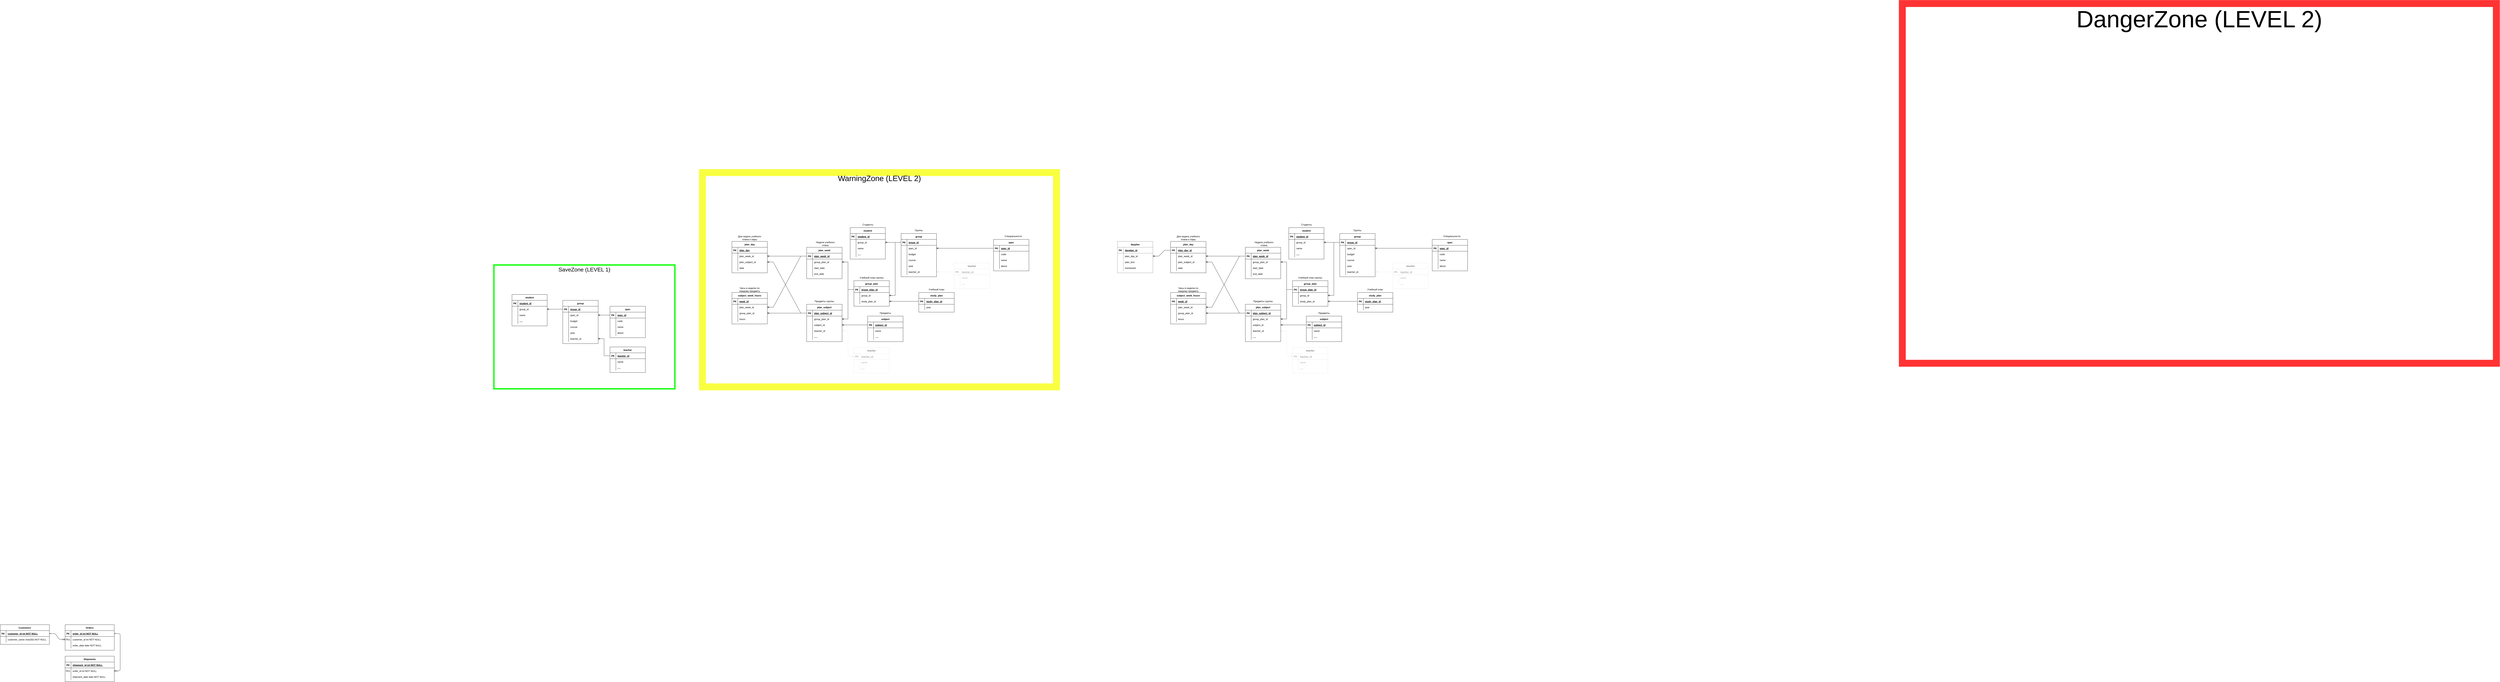 <mxfile version="17.1.2" type="github">
  <diagram id="R2lEEEUBdFMjLlhIrx00" name="Page-1">
    <mxGraphModel dx="1185" dy="3962" grid="1" gridSize="10" guides="1" tooltips="1" connect="1" arrows="1" fold="1" page="1" pageScale="1" pageWidth="850" pageHeight="1100" math="0" shadow="0" extFonts="Permanent Marker^https://fonts.googleapis.com/css?family=Permanent+Marker">
      <root>
        <mxCell id="0" />
        <mxCell id="1" parent="0" />
        <mxCell id="C-vyLk0tnHw3VtMMgP7b-1" value="" style="edgeStyle=entityRelationEdgeStyle;endArrow=ERzeroToMany;startArrow=ERone;endFill=1;startFill=0;" parent="1" source="C-vyLk0tnHw3VtMMgP7b-24" target="C-vyLk0tnHw3VtMMgP7b-6" edge="1">
          <mxGeometry width="100" height="100" relative="1" as="geometry">
            <mxPoint x="340" y="720" as="sourcePoint" />
            <mxPoint x="440" y="620" as="targetPoint" />
          </mxGeometry>
        </mxCell>
        <mxCell id="C-vyLk0tnHw3VtMMgP7b-12" value="" style="edgeStyle=entityRelationEdgeStyle;endArrow=ERzeroToMany;startArrow=ERone;endFill=1;startFill=0;" parent="1" source="C-vyLk0tnHw3VtMMgP7b-3" target="C-vyLk0tnHw3VtMMgP7b-17" edge="1">
          <mxGeometry width="100" height="100" relative="1" as="geometry">
            <mxPoint x="400" y="180" as="sourcePoint" />
            <mxPoint x="460" y="205" as="targetPoint" />
          </mxGeometry>
        </mxCell>
        <mxCell id="C-vyLk0tnHw3VtMMgP7b-2" value="Orders" style="shape=table;startSize=30;container=1;collapsible=1;childLayout=tableLayout;fixedRows=1;rowLines=0;fontStyle=1;align=center;resizeLast=1;" parent="1" vertex="1">
          <mxGeometry x="450" y="120" width="250" height="130" as="geometry" />
        </mxCell>
        <mxCell id="C-vyLk0tnHw3VtMMgP7b-3" value="" style="shape=partialRectangle;collapsible=0;dropTarget=0;pointerEvents=0;fillColor=none;points=[[0,0.5],[1,0.5]];portConstraint=eastwest;top=0;left=0;right=0;bottom=1;" parent="C-vyLk0tnHw3VtMMgP7b-2" vertex="1">
          <mxGeometry y="30" width="250" height="30" as="geometry" />
        </mxCell>
        <mxCell id="C-vyLk0tnHw3VtMMgP7b-4" value="PK" style="shape=partialRectangle;overflow=hidden;connectable=0;fillColor=none;top=0;left=0;bottom=0;right=0;fontStyle=1;" parent="C-vyLk0tnHw3VtMMgP7b-3" vertex="1">
          <mxGeometry width="30" height="30" as="geometry" />
        </mxCell>
        <mxCell id="C-vyLk0tnHw3VtMMgP7b-5" value="order_id int NOT NULL " style="shape=partialRectangle;overflow=hidden;connectable=0;fillColor=none;top=0;left=0;bottom=0;right=0;align=left;spacingLeft=6;fontStyle=5;" parent="C-vyLk0tnHw3VtMMgP7b-3" vertex="1">
          <mxGeometry x="30" width="220" height="30" as="geometry" />
        </mxCell>
        <mxCell id="C-vyLk0tnHw3VtMMgP7b-6" value="" style="shape=partialRectangle;collapsible=0;dropTarget=0;pointerEvents=0;fillColor=none;points=[[0,0.5],[1,0.5]];portConstraint=eastwest;top=0;left=0;right=0;bottom=0;" parent="C-vyLk0tnHw3VtMMgP7b-2" vertex="1">
          <mxGeometry y="60" width="250" height="30" as="geometry" />
        </mxCell>
        <mxCell id="C-vyLk0tnHw3VtMMgP7b-7" value="FK1" style="shape=partialRectangle;overflow=hidden;connectable=0;fillColor=none;top=0;left=0;bottom=0;right=0;" parent="C-vyLk0tnHw3VtMMgP7b-6" vertex="1">
          <mxGeometry width="30" height="30" as="geometry" />
        </mxCell>
        <mxCell id="C-vyLk0tnHw3VtMMgP7b-8" value="customer_id int NOT NULL" style="shape=partialRectangle;overflow=hidden;connectable=0;fillColor=none;top=0;left=0;bottom=0;right=0;align=left;spacingLeft=6;" parent="C-vyLk0tnHw3VtMMgP7b-6" vertex="1">
          <mxGeometry x="30" width="220" height="30" as="geometry" />
        </mxCell>
        <mxCell id="C-vyLk0tnHw3VtMMgP7b-9" value="" style="shape=partialRectangle;collapsible=0;dropTarget=0;pointerEvents=0;fillColor=none;points=[[0,0.5],[1,0.5]];portConstraint=eastwest;top=0;left=0;right=0;bottom=0;" parent="C-vyLk0tnHw3VtMMgP7b-2" vertex="1">
          <mxGeometry y="90" width="250" height="30" as="geometry" />
        </mxCell>
        <mxCell id="C-vyLk0tnHw3VtMMgP7b-10" value="" style="shape=partialRectangle;overflow=hidden;connectable=0;fillColor=none;top=0;left=0;bottom=0;right=0;" parent="C-vyLk0tnHw3VtMMgP7b-9" vertex="1">
          <mxGeometry width="30" height="30" as="geometry" />
        </mxCell>
        <mxCell id="C-vyLk0tnHw3VtMMgP7b-11" value="order_date date NOT NULL" style="shape=partialRectangle;overflow=hidden;connectable=0;fillColor=none;top=0;left=0;bottom=0;right=0;align=left;spacingLeft=6;" parent="C-vyLk0tnHw3VtMMgP7b-9" vertex="1">
          <mxGeometry x="30" width="220" height="30" as="geometry" />
        </mxCell>
        <mxCell id="C-vyLk0tnHw3VtMMgP7b-13" value="Shipments" style="shape=table;startSize=30;container=1;collapsible=1;childLayout=tableLayout;fixedRows=1;rowLines=0;fontStyle=1;align=center;resizeLast=1;" parent="1" vertex="1">
          <mxGeometry x="450" y="280" width="250" height="130" as="geometry" />
        </mxCell>
        <mxCell id="C-vyLk0tnHw3VtMMgP7b-14" value="" style="shape=partialRectangle;collapsible=0;dropTarget=0;pointerEvents=0;fillColor=none;points=[[0,0.5],[1,0.5]];portConstraint=eastwest;top=0;left=0;right=0;bottom=1;" parent="C-vyLk0tnHw3VtMMgP7b-13" vertex="1">
          <mxGeometry y="30" width="250" height="30" as="geometry" />
        </mxCell>
        <mxCell id="C-vyLk0tnHw3VtMMgP7b-15" value="PK" style="shape=partialRectangle;overflow=hidden;connectable=0;fillColor=none;top=0;left=0;bottom=0;right=0;fontStyle=1;" parent="C-vyLk0tnHw3VtMMgP7b-14" vertex="1">
          <mxGeometry width="30" height="30" as="geometry" />
        </mxCell>
        <mxCell id="C-vyLk0tnHw3VtMMgP7b-16" value="shipment_id int NOT NULL " style="shape=partialRectangle;overflow=hidden;connectable=0;fillColor=none;top=0;left=0;bottom=0;right=0;align=left;spacingLeft=6;fontStyle=5;" parent="C-vyLk0tnHw3VtMMgP7b-14" vertex="1">
          <mxGeometry x="30" width="220" height="30" as="geometry" />
        </mxCell>
        <mxCell id="C-vyLk0tnHw3VtMMgP7b-17" value="" style="shape=partialRectangle;collapsible=0;dropTarget=0;pointerEvents=0;fillColor=none;points=[[0,0.5],[1,0.5]];portConstraint=eastwest;top=0;left=0;right=0;bottom=0;" parent="C-vyLk0tnHw3VtMMgP7b-13" vertex="1">
          <mxGeometry y="60" width="250" height="30" as="geometry" />
        </mxCell>
        <mxCell id="C-vyLk0tnHw3VtMMgP7b-18" value="FK1" style="shape=partialRectangle;overflow=hidden;connectable=0;fillColor=none;top=0;left=0;bottom=0;right=0;" parent="C-vyLk0tnHw3VtMMgP7b-17" vertex="1">
          <mxGeometry width="30" height="30" as="geometry" />
        </mxCell>
        <mxCell id="C-vyLk0tnHw3VtMMgP7b-19" value="order_id int NOT NULL" style="shape=partialRectangle;overflow=hidden;connectable=0;fillColor=none;top=0;left=0;bottom=0;right=0;align=left;spacingLeft=6;" parent="C-vyLk0tnHw3VtMMgP7b-17" vertex="1">
          <mxGeometry x="30" width="220" height="30" as="geometry" />
        </mxCell>
        <mxCell id="C-vyLk0tnHw3VtMMgP7b-20" value="" style="shape=partialRectangle;collapsible=0;dropTarget=0;pointerEvents=0;fillColor=none;points=[[0,0.5],[1,0.5]];portConstraint=eastwest;top=0;left=0;right=0;bottom=0;" parent="C-vyLk0tnHw3VtMMgP7b-13" vertex="1">
          <mxGeometry y="90" width="250" height="30" as="geometry" />
        </mxCell>
        <mxCell id="C-vyLk0tnHw3VtMMgP7b-21" value="" style="shape=partialRectangle;overflow=hidden;connectable=0;fillColor=none;top=0;left=0;bottom=0;right=0;" parent="C-vyLk0tnHw3VtMMgP7b-20" vertex="1">
          <mxGeometry width="30" height="30" as="geometry" />
        </mxCell>
        <mxCell id="C-vyLk0tnHw3VtMMgP7b-22" value="shipment_date date NOT NULL" style="shape=partialRectangle;overflow=hidden;connectable=0;fillColor=none;top=0;left=0;bottom=0;right=0;align=left;spacingLeft=6;" parent="C-vyLk0tnHw3VtMMgP7b-20" vertex="1">
          <mxGeometry x="30" width="220" height="30" as="geometry" />
        </mxCell>
        <mxCell id="C-vyLk0tnHw3VtMMgP7b-23" value="Customers" style="shape=table;startSize=30;container=1;collapsible=1;childLayout=tableLayout;fixedRows=1;rowLines=0;fontStyle=1;align=center;resizeLast=1;" parent="1" vertex="1">
          <mxGeometry x="120" y="120" width="250" height="100" as="geometry" />
        </mxCell>
        <mxCell id="C-vyLk0tnHw3VtMMgP7b-24" value="" style="shape=partialRectangle;collapsible=0;dropTarget=0;pointerEvents=0;fillColor=none;points=[[0,0.5],[1,0.5]];portConstraint=eastwest;top=0;left=0;right=0;bottom=1;" parent="C-vyLk0tnHw3VtMMgP7b-23" vertex="1">
          <mxGeometry y="30" width="250" height="30" as="geometry" />
        </mxCell>
        <mxCell id="C-vyLk0tnHw3VtMMgP7b-25" value="PK" style="shape=partialRectangle;overflow=hidden;connectable=0;fillColor=none;top=0;left=0;bottom=0;right=0;fontStyle=1;" parent="C-vyLk0tnHw3VtMMgP7b-24" vertex="1">
          <mxGeometry width="30" height="30" as="geometry" />
        </mxCell>
        <mxCell id="C-vyLk0tnHw3VtMMgP7b-26" value="customer_id int NOT NULL " style="shape=partialRectangle;overflow=hidden;connectable=0;fillColor=none;top=0;left=0;bottom=0;right=0;align=left;spacingLeft=6;fontStyle=5;" parent="C-vyLk0tnHw3VtMMgP7b-24" vertex="1">
          <mxGeometry x="30" width="220" height="30" as="geometry" />
        </mxCell>
        <mxCell id="C-vyLk0tnHw3VtMMgP7b-27" value="" style="shape=partialRectangle;collapsible=0;dropTarget=0;pointerEvents=0;fillColor=none;points=[[0,0.5],[1,0.5]];portConstraint=eastwest;top=0;left=0;right=0;bottom=0;" parent="C-vyLk0tnHw3VtMMgP7b-23" vertex="1">
          <mxGeometry y="60" width="250" height="30" as="geometry" />
        </mxCell>
        <mxCell id="C-vyLk0tnHw3VtMMgP7b-28" value="" style="shape=partialRectangle;overflow=hidden;connectable=0;fillColor=none;top=0;left=0;bottom=0;right=0;" parent="C-vyLk0tnHw3VtMMgP7b-27" vertex="1">
          <mxGeometry width="30" height="30" as="geometry" />
        </mxCell>
        <mxCell id="C-vyLk0tnHw3VtMMgP7b-29" value="customer_name char(50) NOT NULL" style="shape=partialRectangle;overflow=hidden;connectable=0;fillColor=none;top=0;left=0;bottom=0;right=0;align=left;spacingLeft=6;" parent="C-vyLk0tnHw3VtMMgP7b-27" vertex="1">
          <mxGeometry x="30" width="220" height="30" as="geometry" />
        </mxCell>
        <mxCell id="UJxA4oeEV6R31Kruo1fh-1" value="&lt;font style=&quot;font-size: 28px&quot;&gt;SaveZone (LEVEL 1)&lt;/font&gt;" style="rounded=0;whiteSpace=wrap;html=1;fillColor=none;strokeColor=#12FF0A;strokeWidth=7;verticalAlign=top;" vertex="1" parent="1">
          <mxGeometry x="2630" y="-1710" width="920" height="630" as="geometry" />
        </mxCell>
        <mxCell id="UJxA4oeEV6R31Kruo1fh-2" value="spec" style="shape=table;startSize=30;container=1;collapsible=1;childLayout=tableLayout;fixedRows=1;rowLines=0;fontStyle=1;align=center;resizeLast=1;" vertex="1" parent="1">
          <mxGeometry x="3220" y="-1500" width="180" height="160" as="geometry" />
        </mxCell>
        <mxCell id="UJxA4oeEV6R31Kruo1fh-3" value="" style="shape=tableRow;horizontal=0;startSize=0;swimlaneHead=0;swimlaneBody=0;fillColor=none;collapsible=0;dropTarget=0;points=[[0,0.5],[1,0.5]];portConstraint=eastwest;top=0;left=0;right=0;bottom=1;" vertex="1" parent="UJxA4oeEV6R31Kruo1fh-2">
          <mxGeometry y="30" width="180" height="30" as="geometry" />
        </mxCell>
        <mxCell id="UJxA4oeEV6R31Kruo1fh-4" value="PK" style="shape=partialRectangle;connectable=0;fillColor=none;top=0;left=0;bottom=0;right=0;fontStyle=1;overflow=hidden;" vertex="1" parent="UJxA4oeEV6R31Kruo1fh-3">
          <mxGeometry width="30" height="30" as="geometry">
            <mxRectangle width="30" height="30" as="alternateBounds" />
          </mxGeometry>
        </mxCell>
        <mxCell id="UJxA4oeEV6R31Kruo1fh-5" value="spec_id" style="shape=partialRectangle;connectable=0;fillColor=none;top=0;left=0;bottom=0;right=0;align=left;spacingLeft=6;fontStyle=5;overflow=hidden;" vertex="1" parent="UJxA4oeEV6R31Kruo1fh-3">
          <mxGeometry x="30" width="150" height="30" as="geometry">
            <mxRectangle width="150" height="30" as="alternateBounds" />
          </mxGeometry>
        </mxCell>
        <mxCell id="UJxA4oeEV6R31Kruo1fh-6" value="" style="shape=tableRow;horizontal=0;startSize=0;swimlaneHead=0;swimlaneBody=0;fillColor=none;collapsible=0;dropTarget=0;points=[[0,0.5],[1,0.5]];portConstraint=eastwest;top=0;left=0;right=0;bottom=0;" vertex="1" parent="UJxA4oeEV6R31Kruo1fh-2">
          <mxGeometry y="60" width="180" height="30" as="geometry" />
        </mxCell>
        <mxCell id="UJxA4oeEV6R31Kruo1fh-7" value="" style="shape=partialRectangle;connectable=0;fillColor=none;top=0;left=0;bottom=0;right=0;editable=1;overflow=hidden;" vertex="1" parent="UJxA4oeEV6R31Kruo1fh-6">
          <mxGeometry width="30" height="30" as="geometry">
            <mxRectangle width="30" height="30" as="alternateBounds" />
          </mxGeometry>
        </mxCell>
        <mxCell id="UJxA4oeEV6R31Kruo1fh-8" value="code" style="shape=partialRectangle;connectable=0;fillColor=none;top=0;left=0;bottom=0;right=0;align=left;spacingLeft=6;overflow=hidden;" vertex="1" parent="UJxA4oeEV6R31Kruo1fh-6">
          <mxGeometry x="30" width="150" height="30" as="geometry">
            <mxRectangle width="150" height="30" as="alternateBounds" />
          </mxGeometry>
        </mxCell>
        <mxCell id="UJxA4oeEV6R31Kruo1fh-9" value="" style="shape=tableRow;horizontal=0;startSize=0;swimlaneHead=0;swimlaneBody=0;fillColor=none;collapsible=0;dropTarget=0;points=[[0,0.5],[1,0.5]];portConstraint=eastwest;top=0;left=0;right=0;bottom=0;" vertex="1" parent="UJxA4oeEV6R31Kruo1fh-2">
          <mxGeometry y="90" width="180" height="30" as="geometry" />
        </mxCell>
        <mxCell id="UJxA4oeEV6R31Kruo1fh-10" value="" style="shape=partialRectangle;connectable=0;fillColor=none;top=0;left=0;bottom=0;right=0;editable=1;overflow=hidden;" vertex="1" parent="UJxA4oeEV6R31Kruo1fh-9">
          <mxGeometry width="30" height="30" as="geometry">
            <mxRectangle width="30" height="30" as="alternateBounds" />
          </mxGeometry>
        </mxCell>
        <mxCell id="UJxA4oeEV6R31Kruo1fh-11" value="name" style="shape=partialRectangle;connectable=0;fillColor=none;top=0;left=0;bottom=0;right=0;align=left;spacingLeft=6;overflow=hidden;" vertex="1" parent="UJxA4oeEV6R31Kruo1fh-9">
          <mxGeometry x="30" width="150" height="30" as="geometry">
            <mxRectangle width="150" height="30" as="alternateBounds" />
          </mxGeometry>
        </mxCell>
        <mxCell id="UJxA4oeEV6R31Kruo1fh-12" value="" style="shape=tableRow;horizontal=0;startSize=0;swimlaneHead=0;swimlaneBody=0;fillColor=none;collapsible=0;dropTarget=0;points=[[0,0.5],[1,0.5]];portConstraint=eastwest;top=0;left=0;right=0;bottom=0;" vertex="1" parent="UJxA4oeEV6R31Kruo1fh-2">
          <mxGeometry y="120" width="180" height="30" as="geometry" />
        </mxCell>
        <mxCell id="UJxA4oeEV6R31Kruo1fh-13" value="" style="shape=partialRectangle;connectable=0;fillColor=none;top=0;left=0;bottom=0;right=0;editable=1;overflow=hidden;" vertex="1" parent="UJxA4oeEV6R31Kruo1fh-12">
          <mxGeometry width="30" height="30" as="geometry">
            <mxRectangle width="30" height="30" as="alternateBounds" />
          </mxGeometry>
        </mxCell>
        <mxCell id="UJxA4oeEV6R31Kruo1fh-14" value="about" style="shape=partialRectangle;connectable=0;fillColor=none;top=0;left=0;bottom=0;right=0;align=left;spacingLeft=6;overflow=hidden;" vertex="1" parent="UJxA4oeEV6R31Kruo1fh-12">
          <mxGeometry x="30" width="150" height="30" as="geometry">
            <mxRectangle width="150" height="30" as="alternateBounds" />
          </mxGeometry>
        </mxCell>
        <mxCell id="UJxA4oeEV6R31Kruo1fh-15" value="group" style="shape=table;startSize=30;container=1;collapsible=1;childLayout=tableLayout;fixedRows=1;rowLines=0;fontStyle=1;align=center;resizeLast=1;" vertex="1" parent="1">
          <mxGeometry x="2980" y="-1530" width="180" height="220" as="geometry" />
        </mxCell>
        <mxCell id="UJxA4oeEV6R31Kruo1fh-16" value="" style="shape=tableRow;horizontal=0;startSize=0;swimlaneHead=0;swimlaneBody=0;fillColor=none;collapsible=0;dropTarget=0;points=[[0,0.5],[1,0.5]];portConstraint=eastwest;top=0;left=0;right=0;bottom=1;" vertex="1" parent="UJxA4oeEV6R31Kruo1fh-15">
          <mxGeometry y="30" width="180" height="30" as="geometry" />
        </mxCell>
        <mxCell id="UJxA4oeEV6R31Kruo1fh-17" value="PK" style="shape=partialRectangle;connectable=0;fillColor=none;top=0;left=0;bottom=0;right=0;fontStyle=1;overflow=hidden;" vertex="1" parent="UJxA4oeEV6R31Kruo1fh-16">
          <mxGeometry width="30" height="30" as="geometry">
            <mxRectangle width="30" height="30" as="alternateBounds" />
          </mxGeometry>
        </mxCell>
        <mxCell id="UJxA4oeEV6R31Kruo1fh-18" value="group_id" style="shape=partialRectangle;connectable=0;fillColor=none;top=0;left=0;bottom=0;right=0;align=left;spacingLeft=6;fontStyle=5;overflow=hidden;" vertex="1" parent="UJxA4oeEV6R31Kruo1fh-16">
          <mxGeometry x="30" width="150" height="30" as="geometry">
            <mxRectangle width="150" height="30" as="alternateBounds" />
          </mxGeometry>
        </mxCell>
        <mxCell id="UJxA4oeEV6R31Kruo1fh-19" value="" style="shape=tableRow;horizontal=0;startSize=0;swimlaneHead=0;swimlaneBody=0;fillColor=none;collapsible=0;dropTarget=0;points=[[0,0.5],[1,0.5]];portConstraint=eastwest;top=0;left=0;right=0;bottom=0;" vertex="1" parent="UJxA4oeEV6R31Kruo1fh-15">
          <mxGeometry y="60" width="180" height="30" as="geometry" />
        </mxCell>
        <mxCell id="UJxA4oeEV6R31Kruo1fh-20" value="" style="shape=partialRectangle;connectable=0;fillColor=none;top=0;left=0;bottom=0;right=0;editable=1;overflow=hidden;" vertex="1" parent="UJxA4oeEV6R31Kruo1fh-19">
          <mxGeometry width="30" height="30" as="geometry">
            <mxRectangle width="30" height="30" as="alternateBounds" />
          </mxGeometry>
        </mxCell>
        <mxCell id="UJxA4oeEV6R31Kruo1fh-21" value="spec_id" style="shape=partialRectangle;connectable=0;fillColor=none;top=0;left=0;bottom=0;right=0;align=left;spacingLeft=6;overflow=hidden;" vertex="1" parent="UJxA4oeEV6R31Kruo1fh-19">
          <mxGeometry x="30" width="150" height="30" as="geometry">
            <mxRectangle width="150" height="30" as="alternateBounds" />
          </mxGeometry>
        </mxCell>
        <mxCell id="UJxA4oeEV6R31Kruo1fh-22" value="" style="shape=tableRow;horizontal=0;startSize=0;swimlaneHead=0;swimlaneBody=0;fillColor=none;collapsible=0;dropTarget=0;points=[[0,0.5],[1,0.5]];portConstraint=eastwest;top=0;left=0;right=0;bottom=0;" vertex="1" parent="UJxA4oeEV6R31Kruo1fh-15">
          <mxGeometry y="90" width="180" height="30" as="geometry" />
        </mxCell>
        <mxCell id="UJxA4oeEV6R31Kruo1fh-23" value="" style="shape=partialRectangle;connectable=0;fillColor=none;top=0;left=0;bottom=0;right=0;editable=1;overflow=hidden;" vertex="1" parent="UJxA4oeEV6R31Kruo1fh-22">
          <mxGeometry width="30" height="30" as="geometry">
            <mxRectangle width="30" height="30" as="alternateBounds" />
          </mxGeometry>
        </mxCell>
        <mxCell id="UJxA4oeEV6R31Kruo1fh-24" value="budget" style="shape=partialRectangle;connectable=0;fillColor=none;top=0;left=0;bottom=0;right=0;align=left;spacingLeft=6;overflow=hidden;" vertex="1" parent="UJxA4oeEV6R31Kruo1fh-22">
          <mxGeometry x="30" width="150" height="30" as="geometry">
            <mxRectangle width="150" height="30" as="alternateBounds" />
          </mxGeometry>
        </mxCell>
        <mxCell id="UJxA4oeEV6R31Kruo1fh-25" value="" style="shape=tableRow;horizontal=0;startSize=0;swimlaneHead=0;swimlaneBody=0;fillColor=none;collapsible=0;dropTarget=0;points=[[0,0.5],[1,0.5]];portConstraint=eastwest;top=0;left=0;right=0;bottom=0;" vertex="1" parent="UJxA4oeEV6R31Kruo1fh-15">
          <mxGeometry y="120" width="180" height="30" as="geometry" />
        </mxCell>
        <mxCell id="UJxA4oeEV6R31Kruo1fh-26" value="" style="shape=partialRectangle;connectable=0;fillColor=none;top=0;left=0;bottom=0;right=0;editable=1;overflow=hidden;" vertex="1" parent="UJxA4oeEV6R31Kruo1fh-25">
          <mxGeometry width="30" height="30" as="geometry">
            <mxRectangle width="30" height="30" as="alternateBounds" />
          </mxGeometry>
        </mxCell>
        <mxCell id="UJxA4oeEV6R31Kruo1fh-27" value="course" style="shape=partialRectangle;connectable=0;fillColor=none;top=0;left=0;bottom=0;right=0;align=left;spacingLeft=6;overflow=hidden;" vertex="1" parent="UJxA4oeEV6R31Kruo1fh-25">
          <mxGeometry x="30" width="150" height="30" as="geometry">
            <mxRectangle width="150" height="30" as="alternateBounds" />
          </mxGeometry>
        </mxCell>
        <mxCell id="UJxA4oeEV6R31Kruo1fh-28" value="" style="shape=tableRow;horizontal=0;startSize=0;swimlaneHead=0;swimlaneBody=0;fillColor=none;collapsible=0;dropTarget=0;points=[[0,0.5],[1,0.5]];portConstraint=eastwest;top=0;left=0;right=0;bottom=0;" vertex="1" parent="UJxA4oeEV6R31Kruo1fh-15">
          <mxGeometry y="150" width="180" height="30" as="geometry" />
        </mxCell>
        <mxCell id="UJxA4oeEV6R31Kruo1fh-29" value="" style="shape=partialRectangle;connectable=0;fillColor=none;top=0;left=0;bottom=0;right=0;editable=1;overflow=hidden;" vertex="1" parent="UJxA4oeEV6R31Kruo1fh-28">
          <mxGeometry width="30" height="30" as="geometry">
            <mxRectangle width="30" height="30" as="alternateBounds" />
          </mxGeometry>
        </mxCell>
        <mxCell id="UJxA4oeEV6R31Kruo1fh-30" value="year" style="shape=partialRectangle;connectable=0;fillColor=none;top=0;left=0;bottom=0;right=0;align=left;spacingLeft=6;overflow=hidden;" vertex="1" parent="UJxA4oeEV6R31Kruo1fh-28">
          <mxGeometry x="30" width="150" height="30" as="geometry">
            <mxRectangle width="150" height="30" as="alternateBounds" />
          </mxGeometry>
        </mxCell>
        <mxCell id="UJxA4oeEV6R31Kruo1fh-31" value="" style="shape=tableRow;horizontal=0;startSize=0;swimlaneHead=0;swimlaneBody=0;fillColor=none;collapsible=0;dropTarget=0;points=[[0,0.5],[1,0.5]];portConstraint=eastwest;top=0;left=0;right=0;bottom=0;" vertex="1" parent="UJxA4oeEV6R31Kruo1fh-15">
          <mxGeometry y="180" width="180" height="30" as="geometry" />
        </mxCell>
        <mxCell id="UJxA4oeEV6R31Kruo1fh-32" value="" style="shape=partialRectangle;connectable=0;fillColor=none;top=0;left=0;bottom=0;right=0;editable=1;overflow=hidden;" vertex="1" parent="UJxA4oeEV6R31Kruo1fh-31">
          <mxGeometry width="30" height="30" as="geometry">
            <mxRectangle width="30" height="30" as="alternateBounds" />
          </mxGeometry>
        </mxCell>
        <mxCell id="UJxA4oeEV6R31Kruo1fh-33" value="teacher_id" style="shape=partialRectangle;connectable=0;fillColor=none;top=0;left=0;bottom=0;right=0;align=left;spacingLeft=6;overflow=hidden;" vertex="1" parent="UJxA4oeEV6R31Kruo1fh-31">
          <mxGeometry x="30" width="150" height="30" as="geometry">
            <mxRectangle width="150" height="30" as="alternateBounds" />
          </mxGeometry>
        </mxCell>
        <mxCell id="UJxA4oeEV6R31Kruo1fh-34" value="student" style="shape=table;startSize=30;container=1;collapsible=1;childLayout=tableLayout;fixedRows=1;rowLines=0;fontStyle=1;align=center;resizeLast=1;" vertex="1" parent="1">
          <mxGeometry x="2721.78" y="-1560" width="179" height="160" as="geometry" />
        </mxCell>
        <mxCell id="UJxA4oeEV6R31Kruo1fh-35" value="" style="shape=tableRow;horizontal=0;startSize=0;swimlaneHead=0;swimlaneBody=0;fillColor=none;collapsible=0;dropTarget=0;points=[[0,0.5],[1,0.5]];portConstraint=eastwest;top=0;left=0;right=0;bottom=1;" vertex="1" parent="UJxA4oeEV6R31Kruo1fh-34">
          <mxGeometry y="30" width="179" height="30" as="geometry" />
        </mxCell>
        <mxCell id="UJxA4oeEV6R31Kruo1fh-36" value="PK" style="shape=partialRectangle;connectable=0;fillColor=none;top=0;left=0;bottom=0;right=0;fontStyle=1;overflow=hidden;" vertex="1" parent="UJxA4oeEV6R31Kruo1fh-35">
          <mxGeometry width="30" height="30" as="geometry">
            <mxRectangle width="30" height="30" as="alternateBounds" />
          </mxGeometry>
        </mxCell>
        <mxCell id="UJxA4oeEV6R31Kruo1fh-37" value="student_id" style="shape=partialRectangle;connectable=0;fillColor=none;top=0;left=0;bottom=0;right=0;align=left;spacingLeft=6;fontStyle=5;overflow=hidden;" vertex="1" parent="UJxA4oeEV6R31Kruo1fh-35">
          <mxGeometry x="30" width="149" height="30" as="geometry">
            <mxRectangle width="149" height="30" as="alternateBounds" />
          </mxGeometry>
        </mxCell>
        <mxCell id="UJxA4oeEV6R31Kruo1fh-38" value="" style="shape=tableRow;horizontal=0;startSize=0;swimlaneHead=0;swimlaneBody=0;fillColor=none;collapsible=0;dropTarget=0;points=[[0,0.5],[1,0.5]];portConstraint=eastwest;top=0;left=0;right=0;bottom=0;" vertex="1" parent="UJxA4oeEV6R31Kruo1fh-34">
          <mxGeometry y="60" width="179" height="30" as="geometry" />
        </mxCell>
        <mxCell id="UJxA4oeEV6R31Kruo1fh-39" value="" style="shape=partialRectangle;connectable=0;fillColor=none;top=0;left=0;bottom=0;right=0;editable=1;overflow=hidden;" vertex="1" parent="UJxA4oeEV6R31Kruo1fh-38">
          <mxGeometry width="30" height="30" as="geometry">
            <mxRectangle width="30" height="30" as="alternateBounds" />
          </mxGeometry>
        </mxCell>
        <mxCell id="UJxA4oeEV6R31Kruo1fh-40" value="group_id" style="shape=partialRectangle;connectable=0;fillColor=none;top=0;left=0;bottom=0;right=0;align=left;spacingLeft=6;overflow=hidden;" vertex="1" parent="UJxA4oeEV6R31Kruo1fh-38">
          <mxGeometry x="30" width="149" height="30" as="geometry">
            <mxRectangle width="149" height="30" as="alternateBounds" />
          </mxGeometry>
        </mxCell>
        <mxCell id="UJxA4oeEV6R31Kruo1fh-41" value="" style="shape=tableRow;horizontal=0;startSize=0;swimlaneHead=0;swimlaneBody=0;fillColor=none;collapsible=0;dropTarget=0;points=[[0,0.5],[1,0.5]];portConstraint=eastwest;top=0;left=0;right=0;bottom=0;" vertex="1" parent="UJxA4oeEV6R31Kruo1fh-34">
          <mxGeometry y="90" width="179" height="30" as="geometry" />
        </mxCell>
        <mxCell id="UJxA4oeEV6R31Kruo1fh-42" value="" style="shape=partialRectangle;connectable=0;fillColor=none;top=0;left=0;bottom=0;right=0;editable=1;overflow=hidden;" vertex="1" parent="UJxA4oeEV6R31Kruo1fh-41">
          <mxGeometry width="30" height="30" as="geometry">
            <mxRectangle width="30" height="30" as="alternateBounds" />
          </mxGeometry>
        </mxCell>
        <mxCell id="UJxA4oeEV6R31Kruo1fh-43" value="name" style="shape=partialRectangle;connectable=0;fillColor=none;top=0;left=0;bottom=0;right=0;align=left;spacingLeft=6;overflow=hidden;" vertex="1" parent="UJxA4oeEV6R31Kruo1fh-41">
          <mxGeometry x="30" width="149" height="30" as="geometry">
            <mxRectangle width="149" height="30" as="alternateBounds" />
          </mxGeometry>
        </mxCell>
        <mxCell id="UJxA4oeEV6R31Kruo1fh-44" value="" style="shape=tableRow;horizontal=0;startSize=0;swimlaneHead=0;swimlaneBody=0;fillColor=none;collapsible=0;dropTarget=0;points=[[0,0.5],[1,0.5]];portConstraint=eastwest;top=0;left=0;right=0;bottom=0;" vertex="1" parent="UJxA4oeEV6R31Kruo1fh-34">
          <mxGeometry y="120" width="179" height="30" as="geometry" />
        </mxCell>
        <mxCell id="UJxA4oeEV6R31Kruo1fh-45" value="" style="shape=partialRectangle;connectable=0;fillColor=none;top=0;left=0;bottom=0;right=0;editable=1;overflow=hidden;" vertex="1" parent="UJxA4oeEV6R31Kruo1fh-44">
          <mxGeometry width="30" height="30" as="geometry">
            <mxRectangle width="30" height="30" as="alternateBounds" />
          </mxGeometry>
        </mxCell>
        <mxCell id="UJxA4oeEV6R31Kruo1fh-46" value="....." style="shape=partialRectangle;connectable=0;fillColor=none;top=0;left=0;bottom=0;right=0;align=left;spacingLeft=6;overflow=hidden;fontStyle=1" vertex="1" parent="UJxA4oeEV6R31Kruo1fh-44">
          <mxGeometry x="30" width="149" height="30" as="geometry">
            <mxRectangle width="149" height="30" as="alternateBounds" />
          </mxGeometry>
        </mxCell>
        <mxCell id="UJxA4oeEV6R31Kruo1fh-47" value="" style="edgeStyle=entityRelationEdgeStyle;fontSize=12;html=1;endArrow=ERoneToMany;rounded=0;" edge="1" parent="1" source="UJxA4oeEV6R31Kruo1fh-3" target="UJxA4oeEV6R31Kruo1fh-19">
          <mxGeometry width="100" height="100" relative="1" as="geometry">
            <mxPoint x="3160" y="-1210" as="sourcePoint" />
            <mxPoint x="3260" y="-1310" as="targetPoint" />
          </mxGeometry>
        </mxCell>
        <mxCell id="UJxA4oeEV6R31Kruo1fh-48" value="teacher" style="shape=table;startSize=30;container=1;collapsible=1;childLayout=tableLayout;fixedRows=1;rowLines=0;fontStyle=1;align=center;resizeLast=1;" vertex="1" parent="1">
          <mxGeometry x="3220" y="-1293" width="180" height="130" as="geometry" />
        </mxCell>
        <mxCell id="UJxA4oeEV6R31Kruo1fh-49" value="" style="shape=tableRow;horizontal=0;startSize=0;swimlaneHead=0;swimlaneBody=0;fillColor=none;collapsible=0;dropTarget=0;points=[[0,0.5],[1,0.5]];portConstraint=eastwest;top=0;left=0;right=0;bottom=1;" vertex="1" parent="UJxA4oeEV6R31Kruo1fh-48">
          <mxGeometry y="30" width="180" height="30" as="geometry" />
        </mxCell>
        <mxCell id="UJxA4oeEV6R31Kruo1fh-50" value="PK" style="shape=partialRectangle;connectable=0;fillColor=none;top=0;left=0;bottom=0;right=0;fontStyle=1;overflow=hidden;" vertex="1" parent="UJxA4oeEV6R31Kruo1fh-49">
          <mxGeometry width="30" height="30" as="geometry">
            <mxRectangle width="30" height="30" as="alternateBounds" />
          </mxGeometry>
        </mxCell>
        <mxCell id="UJxA4oeEV6R31Kruo1fh-51" value="teacher_id" style="shape=partialRectangle;connectable=0;fillColor=none;top=0;left=0;bottom=0;right=0;align=left;spacingLeft=6;fontStyle=5;overflow=hidden;" vertex="1" parent="UJxA4oeEV6R31Kruo1fh-49">
          <mxGeometry x="30" width="150" height="30" as="geometry">
            <mxRectangle width="150" height="30" as="alternateBounds" />
          </mxGeometry>
        </mxCell>
        <mxCell id="UJxA4oeEV6R31Kruo1fh-52" value="" style="shape=tableRow;horizontal=0;startSize=0;swimlaneHead=0;swimlaneBody=0;fillColor=none;collapsible=0;dropTarget=0;points=[[0,0.5],[1,0.5]];portConstraint=eastwest;top=0;left=0;right=0;bottom=0;" vertex="1" parent="UJxA4oeEV6R31Kruo1fh-48">
          <mxGeometry y="60" width="180" height="30" as="geometry" />
        </mxCell>
        <mxCell id="UJxA4oeEV6R31Kruo1fh-53" value="" style="shape=partialRectangle;connectable=0;fillColor=none;top=0;left=0;bottom=0;right=0;editable=1;overflow=hidden;" vertex="1" parent="UJxA4oeEV6R31Kruo1fh-52">
          <mxGeometry width="30" height="30" as="geometry">
            <mxRectangle width="30" height="30" as="alternateBounds" />
          </mxGeometry>
        </mxCell>
        <mxCell id="UJxA4oeEV6R31Kruo1fh-54" value="name" style="shape=partialRectangle;connectable=0;fillColor=none;top=0;left=0;bottom=0;right=0;align=left;spacingLeft=6;overflow=hidden;" vertex="1" parent="UJxA4oeEV6R31Kruo1fh-52">
          <mxGeometry x="30" width="150" height="30" as="geometry">
            <mxRectangle width="150" height="30" as="alternateBounds" />
          </mxGeometry>
        </mxCell>
        <mxCell id="UJxA4oeEV6R31Kruo1fh-55" value="" style="shape=tableRow;horizontal=0;startSize=0;swimlaneHead=0;swimlaneBody=0;fillColor=none;collapsible=0;dropTarget=0;points=[[0,0.5],[1,0.5]];portConstraint=eastwest;top=0;left=0;right=0;bottom=0;" vertex="1" parent="UJxA4oeEV6R31Kruo1fh-48">
          <mxGeometry y="90" width="180" height="30" as="geometry" />
        </mxCell>
        <mxCell id="UJxA4oeEV6R31Kruo1fh-56" value="" style="shape=partialRectangle;connectable=0;fillColor=none;top=0;left=0;bottom=0;right=0;editable=1;overflow=hidden;" vertex="1" parent="UJxA4oeEV6R31Kruo1fh-55">
          <mxGeometry width="30" height="30" as="geometry">
            <mxRectangle width="30" height="30" as="alternateBounds" />
          </mxGeometry>
        </mxCell>
        <mxCell id="UJxA4oeEV6R31Kruo1fh-57" value="....." style="shape=partialRectangle;connectable=0;fillColor=none;top=0;left=0;bottom=0;right=0;align=left;spacingLeft=6;overflow=hidden;fontStyle=1" vertex="1" parent="UJxA4oeEV6R31Kruo1fh-55">
          <mxGeometry x="30" width="150" height="30" as="geometry">
            <mxRectangle width="150" height="30" as="alternateBounds" />
          </mxGeometry>
        </mxCell>
        <mxCell id="UJxA4oeEV6R31Kruo1fh-58" value="" style="edgeStyle=entityRelationEdgeStyle;fontSize=12;html=1;endArrow=ERoneToMany;rounded=0;" edge="1" parent="1" source="UJxA4oeEV6R31Kruo1fh-49" target="UJxA4oeEV6R31Kruo1fh-31">
          <mxGeometry width="100" height="100" relative="1" as="geometry">
            <mxPoint x="3110" y="-1300" as="sourcePoint" />
            <mxPoint x="3210" y="-1400" as="targetPoint" />
          </mxGeometry>
        </mxCell>
        <mxCell id="UJxA4oeEV6R31Kruo1fh-59" value="" style="edgeStyle=entityRelationEdgeStyle;fontSize=12;html=1;endArrow=ERoneToMany;rounded=0;" edge="1" parent="1" source="UJxA4oeEV6R31Kruo1fh-16" target="UJxA4oeEV6R31Kruo1fh-38">
          <mxGeometry width="100" height="100" relative="1" as="geometry">
            <mxPoint x="2890" y="-1350" as="sourcePoint" />
            <mxPoint x="2990" y="-1450" as="targetPoint" />
          </mxGeometry>
        </mxCell>
        <mxCell id="UJxA4oeEV6R31Kruo1fh-145" value="&lt;font style=&quot;font-size: 39px&quot;&gt;WarningZone (LEVEL 2)&lt;/font&gt;" style="rounded=0;html=1;fillColor=none;strokeColor=#F9FF40;strokeWidth=35;verticalAlign=top;glass=0;shadow=0;sketch=0;whiteSpace=wrap;labelBorderColor=none;" vertex="1" parent="1">
          <mxGeometry x="3690" y="-2180" width="1800" height="1090" as="geometry" />
        </mxCell>
        <mxCell id="UJxA4oeEV6R31Kruo1fh-146" value="spec" style="shape=table;startSize=30;container=1;collapsible=1;childLayout=tableLayout;fixedRows=1;rowLines=0;fontStyle=1;align=center;resizeLast=1;" vertex="1" parent="1">
          <mxGeometry x="5170" y="-1840" width="180" height="160" as="geometry" />
        </mxCell>
        <mxCell id="UJxA4oeEV6R31Kruo1fh-147" value="" style="shape=tableRow;horizontal=0;startSize=0;swimlaneHead=0;swimlaneBody=0;fillColor=none;collapsible=0;dropTarget=0;points=[[0,0.5],[1,0.5]];portConstraint=eastwest;top=0;left=0;right=0;bottom=1;" vertex="1" parent="UJxA4oeEV6R31Kruo1fh-146">
          <mxGeometry y="30" width="180" height="30" as="geometry" />
        </mxCell>
        <mxCell id="UJxA4oeEV6R31Kruo1fh-148" value="PK" style="shape=partialRectangle;connectable=0;fillColor=none;top=0;left=0;bottom=0;right=0;fontStyle=1;overflow=hidden;" vertex="1" parent="UJxA4oeEV6R31Kruo1fh-147">
          <mxGeometry width="30" height="30" as="geometry">
            <mxRectangle width="30" height="30" as="alternateBounds" />
          </mxGeometry>
        </mxCell>
        <mxCell id="UJxA4oeEV6R31Kruo1fh-149" value="spec_id" style="shape=partialRectangle;connectable=0;fillColor=none;top=0;left=0;bottom=0;right=0;align=left;spacingLeft=6;fontStyle=5;overflow=hidden;" vertex="1" parent="UJxA4oeEV6R31Kruo1fh-147">
          <mxGeometry x="30" width="150" height="30" as="geometry">
            <mxRectangle width="150" height="30" as="alternateBounds" />
          </mxGeometry>
        </mxCell>
        <mxCell id="UJxA4oeEV6R31Kruo1fh-150" value="" style="shape=tableRow;horizontal=0;startSize=0;swimlaneHead=0;swimlaneBody=0;fillColor=none;collapsible=0;dropTarget=0;points=[[0,0.5],[1,0.5]];portConstraint=eastwest;top=0;left=0;right=0;bottom=0;" vertex="1" parent="UJxA4oeEV6R31Kruo1fh-146">
          <mxGeometry y="60" width="180" height="30" as="geometry" />
        </mxCell>
        <mxCell id="UJxA4oeEV6R31Kruo1fh-151" value="" style="shape=partialRectangle;connectable=0;fillColor=none;top=0;left=0;bottom=0;right=0;editable=1;overflow=hidden;" vertex="1" parent="UJxA4oeEV6R31Kruo1fh-150">
          <mxGeometry width="30" height="30" as="geometry">
            <mxRectangle width="30" height="30" as="alternateBounds" />
          </mxGeometry>
        </mxCell>
        <mxCell id="UJxA4oeEV6R31Kruo1fh-152" value="code" style="shape=partialRectangle;connectable=0;fillColor=none;top=0;left=0;bottom=0;right=0;align=left;spacingLeft=6;overflow=hidden;" vertex="1" parent="UJxA4oeEV6R31Kruo1fh-150">
          <mxGeometry x="30" width="150" height="30" as="geometry">
            <mxRectangle width="150" height="30" as="alternateBounds" />
          </mxGeometry>
        </mxCell>
        <mxCell id="UJxA4oeEV6R31Kruo1fh-153" value="" style="shape=tableRow;horizontal=0;startSize=0;swimlaneHead=0;swimlaneBody=0;fillColor=none;collapsible=0;dropTarget=0;points=[[0,0.5],[1,0.5]];portConstraint=eastwest;top=0;left=0;right=0;bottom=0;" vertex="1" parent="UJxA4oeEV6R31Kruo1fh-146">
          <mxGeometry y="90" width="180" height="30" as="geometry" />
        </mxCell>
        <mxCell id="UJxA4oeEV6R31Kruo1fh-154" value="" style="shape=partialRectangle;connectable=0;fillColor=none;top=0;left=0;bottom=0;right=0;editable=1;overflow=hidden;" vertex="1" parent="UJxA4oeEV6R31Kruo1fh-153">
          <mxGeometry width="30" height="30" as="geometry">
            <mxRectangle width="30" height="30" as="alternateBounds" />
          </mxGeometry>
        </mxCell>
        <mxCell id="UJxA4oeEV6R31Kruo1fh-155" value="name" style="shape=partialRectangle;connectable=0;fillColor=none;top=0;left=0;bottom=0;right=0;align=left;spacingLeft=6;overflow=hidden;" vertex="1" parent="UJxA4oeEV6R31Kruo1fh-153">
          <mxGeometry x="30" width="150" height="30" as="geometry">
            <mxRectangle width="150" height="30" as="alternateBounds" />
          </mxGeometry>
        </mxCell>
        <mxCell id="UJxA4oeEV6R31Kruo1fh-156" value="" style="shape=tableRow;horizontal=0;startSize=0;swimlaneHead=0;swimlaneBody=0;fillColor=none;collapsible=0;dropTarget=0;points=[[0,0.5],[1,0.5]];portConstraint=eastwest;top=0;left=0;right=0;bottom=0;" vertex="1" parent="UJxA4oeEV6R31Kruo1fh-146">
          <mxGeometry y="120" width="180" height="30" as="geometry" />
        </mxCell>
        <mxCell id="UJxA4oeEV6R31Kruo1fh-157" value="" style="shape=partialRectangle;connectable=0;fillColor=none;top=0;left=0;bottom=0;right=0;editable=1;overflow=hidden;" vertex="1" parent="UJxA4oeEV6R31Kruo1fh-156">
          <mxGeometry width="30" height="30" as="geometry">
            <mxRectangle width="30" height="30" as="alternateBounds" />
          </mxGeometry>
        </mxCell>
        <mxCell id="UJxA4oeEV6R31Kruo1fh-158" value="about" style="shape=partialRectangle;connectable=0;fillColor=none;top=0;left=0;bottom=0;right=0;align=left;spacingLeft=6;overflow=hidden;" vertex="1" parent="UJxA4oeEV6R31Kruo1fh-156">
          <mxGeometry x="30" width="150" height="30" as="geometry">
            <mxRectangle width="150" height="30" as="alternateBounds" />
          </mxGeometry>
        </mxCell>
        <mxCell id="UJxA4oeEV6R31Kruo1fh-159" value="group" style="shape=table;startSize=30;container=1;collapsible=1;childLayout=tableLayout;fixedRows=1;rowLines=0;fontStyle=1;align=center;resizeLast=1;" vertex="1" parent="1">
          <mxGeometry x="4700" y="-1870" width="180" height="220" as="geometry" />
        </mxCell>
        <mxCell id="UJxA4oeEV6R31Kruo1fh-160" value="" style="shape=tableRow;horizontal=0;startSize=0;swimlaneHead=0;swimlaneBody=0;fillColor=none;collapsible=0;dropTarget=0;points=[[0,0.5],[1,0.5]];portConstraint=eastwest;top=0;left=0;right=0;bottom=1;" vertex="1" parent="UJxA4oeEV6R31Kruo1fh-159">
          <mxGeometry y="30" width="180" height="30" as="geometry" />
        </mxCell>
        <mxCell id="UJxA4oeEV6R31Kruo1fh-161" value="PK" style="shape=partialRectangle;connectable=0;fillColor=none;top=0;left=0;bottom=0;right=0;fontStyle=1;overflow=hidden;" vertex="1" parent="UJxA4oeEV6R31Kruo1fh-160">
          <mxGeometry width="30" height="30" as="geometry">
            <mxRectangle width="30" height="30" as="alternateBounds" />
          </mxGeometry>
        </mxCell>
        <mxCell id="UJxA4oeEV6R31Kruo1fh-162" value="group_id" style="shape=partialRectangle;connectable=0;fillColor=none;top=0;left=0;bottom=0;right=0;align=left;spacingLeft=6;fontStyle=5;overflow=hidden;" vertex="1" parent="UJxA4oeEV6R31Kruo1fh-160">
          <mxGeometry x="30" width="150" height="30" as="geometry">
            <mxRectangle width="150" height="30" as="alternateBounds" />
          </mxGeometry>
        </mxCell>
        <mxCell id="UJxA4oeEV6R31Kruo1fh-163" value="" style="shape=tableRow;horizontal=0;startSize=0;swimlaneHead=0;swimlaneBody=0;fillColor=none;collapsible=0;dropTarget=0;points=[[0,0.5],[1,0.5]];portConstraint=eastwest;top=0;left=0;right=0;bottom=0;" vertex="1" parent="UJxA4oeEV6R31Kruo1fh-159">
          <mxGeometry y="60" width="180" height="30" as="geometry" />
        </mxCell>
        <mxCell id="UJxA4oeEV6R31Kruo1fh-164" value="" style="shape=partialRectangle;connectable=0;fillColor=none;top=0;left=0;bottom=0;right=0;editable=1;overflow=hidden;" vertex="1" parent="UJxA4oeEV6R31Kruo1fh-163">
          <mxGeometry width="30" height="30" as="geometry">
            <mxRectangle width="30" height="30" as="alternateBounds" />
          </mxGeometry>
        </mxCell>
        <mxCell id="UJxA4oeEV6R31Kruo1fh-165" value="spec_id" style="shape=partialRectangle;connectable=0;fillColor=none;top=0;left=0;bottom=0;right=0;align=left;spacingLeft=6;overflow=hidden;" vertex="1" parent="UJxA4oeEV6R31Kruo1fh-163">
          <mxGeometry x="30" width="150" height="30" as="geometry">
            <mxRectangle width="150" height="30" as="alternateBounds" />
          </mxGeometry>
        </mxCell>
        <mxCell id="UJxA4oeEV6R31Kruo1fh-166" value="" style="shape=tableRow;horizontal=0;startSize=0;swimlaneHead=0;swimlaneBody=0;fillColor=none;collapsible=0;dropTarget=0;points=[[0,0.5],[1,0.5]];portConstraint=eastwest;top=0;left=0;right=0;bottom=0;" vertex="1" parent="UJxA4oeEV6R31Kruo1fh-159">
          <mxGeometry y="90" width="180" height="30" as="geometry" />
        </mxCell>
        <mxCell id="UJxA4oeEV6R31Kruo1fh-167" value="" style="shape=partialRectangle;connectable=0;fillColor=none;top=0;left=0;bottom=0;right=0;editable=1;overflow=hidden;" vertex="1" parent="UJxA4oeEV6R31Kruo1fh-166">
          <mxGeometry width="30" height="30" as="geometry">
            <mxRectangle width="30" height="30" as="alternateBounds" />
          </mxGeometry>
        </mxCell>
        <mxCell id="UJxA4oeEV6R31Kruo1fh-168" value="budget" style="shape=partialRectangle;connectable=0;fillColor=none;top=0;left=0;bottom=0;right=0;align=left;spacingLeft=6;overflow=hidden;" vertex="1" parent="UJxA4oeEV6R31Kruo1fh-166">
          <mxGeometry x="30" width="150" height="30" as="geometry">
            <mxRectangle width="150" height="30" as="alternateBounds" />
          </mxGeometry>
        </mxCell>
        <mxCell id="UJxA4oeEV6R31Kruo1fh-169" value="" style="shape=tableRow;horizontal=0;startSize=0;swimlaneHead=0;swimlaneBody=0;fillColor=none;collapsible=0;dropTarget=0;points=[[0,0.5],[1,0.5]];portConstraint=eastwest;top=0;left=0;right=0;bottom=0;" vertex="1" parent="UJxA4oeEV6R31Kruo1fh-159">
          <mxGeometry y="120" width="180" height="30" as="geometry" />
        </mxCell>
        <mxCell id="UJxA4oeEV6R31Kruo1fh-170" value="" style="shape=partialRectangle;connectable=0;fillColor=none;top=0;left=0;bottom=0;right=0;editable=1;overflow=hidden;" vertex="1" parent="UJxA4oeEV6R31Kruo1fh-169">
          <mxGeometry width="30" height="30" as="geometry">
            <mxRectangle width="30" height="30" as="alternateBounds" />
          </mxGeometry>
        </mxCell>
        <mxCell id="UJxA4oeEV6R31Kruo1fh-171" value="course" style="shape=partialRectangle;connectable=0;fillColor=none;top=0;left=0;bottom=0;right=0;align=left;spacingLeft=6;overflow=hidden;" vertex="1" parent="UJxA4oeEV6R31Kruo1fh-169">
          <mxGeometry x="30" width="150" height="30" as="geometry">
            <mxRectangle width="150" height="30" as="alternateBounds" />
          </mxGeometry>
        </mxCell>
        <mxCell id="UJxA4oeEV6R31Kruo1fh-172" value="" style="shape=tableRow;horizontal=0;startSize=0;swimlaneHead=0;swimlaneBody=0;fillColor=none;collapsible=0;dropTarget=0;points=[[0,0.5],[1,0.5]];portConstraint=eastwest;top=0;left=0;right=0;bottom=0;" vertex="1" parent="UJxA4oeEV6R31Kruo1fh-159">
          <mxGeometry y="150" width="180" height="30" as="geometry" />
        </mxCell>
        <mxCell id="UJxA4oeEV6R31Kruo1fh-173" value="" style="shape=partialRectangle;connectable=0;fillColor=none;top=0;left=0;bottom=0;right=0;editable=1;overflow=hidden;" vertex="1" parent="UJxA4oeEV6R31Kruo1fh-172">
          <mxGeometry width="30" height="30" as="geometry">
            <mxRectangle width="30" height="30" as="alternateBounds" />
          </mxGeometry>
        </mxCell>
        <mxCell id="UJxA4oeEV6R31Kruo1fh-174" value="year" style="shape=partialRectangle;connectable=0;fillColor=none;top=0;left=0;bottom=0;right=0;align=left;spacingLeft=6;overflow=hidden;" vertex="1" parent="UJxA4oeEV6R31Kruo1fh-172">
          <mxGeometry x="30" width="150" height="30" as="geometry">
            <mxRectangle width="150" height="30" as="alternateBounds" />
          </mxGeometry>
        </mxCell>
        <mxCell id="UJxA4oeEV6R31Kruo1fh-175" value="" style="shape=tableRow;horizontal=0;startSize=0;swimlaneHead=0;swimlaneBody=0;fillColor=none;collapsible=0;dropTarget=0;points=[[0,0.5],[1,0.5]];portConstraint=eastwest;top=0;left=0;right=0;bottom=0;" vertex="1" parent="UJxA4oeEV6R31Kruo1fh-159">
          <mxGeometry y="180" width="180" height="30" as="geometry" />
        </mxCell>
        <mxCell id="UJxA4oeEV6R31Kruo1fh-176" value="" style="shape=partialRectangle;connectable=0;fillColor=none;top=0;left=0;bottom=0;right=0;editable=1;overflow=hidden;" vertex="1" parent="UJxA4oeEV6R31Kruo1fh-175">
          <mxGeometry width="30" height="30" as="geometry">
            <mxRectangle width="30" height="30" as="alternateBounds" />
          </mxGeometry>
        </mxCell>
        <mxCell id="UJxA4oeEV6R31Kruo1fh-177" value="teacher_id" style="shape=partialRectangle;connectable=0;fillColor=none;top=0;left=0;bottom=0;right=0;align=left;spacingLeft=6;overflow=hidden;" vertex="1" parent="UJxA4oeEV6R31Kruo1fh-175">
          <mxGeometry x="30" width="150" height="30" as="geometry">
            <mxRectangle width="150" height="30" as="alternateBounds" />
          </mxGeometry>
        </mxCell>
        <mxCell id="UJxA4oeEV6R31Kruo1fh-178" value="student" style="shape=table;startSize=30;container=1;collapsible=1;childLayout=tableLayout;fixedRows=1;rowLines=0;fontStyle=1;align=center;resizeLast=1;" vertex="1" parent="1">
          <mxGeometry x="4441" y="-1900" width="179" height="160" as="geometry" />
        </mxCell>
        <mxCell id="UJxA4oeEV6R31Kruo1fh-179" value="" style="shape=tableRow;horizontal=0;startSize=0;swimlaneHead=0;swimlaneBody=0;fillColor=none;collapsible=0;dropTarget=0;points=[[0,0.5],[1,0.5]];portConstraint=eastwest;top=0;left=0;right=0;bottom=1;" vertex="1" parent="UJxA4oeEV6R31Kruo1fh-178">
          <mxGeometry y="30" width="179" height="30" as="geometry" />
        </mxCell>
        <mxCell id="UJxA4oeEV6R31Kruo1fh-180" value="PK" style="shape=partialRectangle;connectable=0;fillColor=none;top=0;left=0;bottom=0;right=0;fontStyle=1;overflow=hidden;" vertex="1" parent="UJxA4oeEV6R31Kruo1fh-179">
          <mxGeometry width="30" height="30" as="geometry">
            <mxRectangle width="30" height="30" as="alternateBounds" />
          </mxGeometry>
        </mxCell>
        <mxCell id="UJxA4oeEV6R31Kruo1fh-181" value="student_id" style="shape=partialRectangle;connectable=0;fillColor=none;top=0;left=0;bottom=0;right=0;align=left;spacingLeft=6;fontStyle=5;overflow=hidden;" vertex="1" parent="UJxA4oeEV6R31Kruo1fh-179">
          <mxGeometry x="30" width="149" height="30" as="geometry">
            <mxRectangle width="149" height="30" as="alternateBounds" />
          </mxGeometry>
        </mxCell>
        <mxCell id="UJxA4oeEV6R31Kruo1fh-182" value="" style="shape=tableRow;horizontal=0;startSize=0;swimlaneHead=0;swimlaneBody=0;fillColor=none;collapsible=0;dropTarget=0;points=[[0,0.5],[1,0.5]];portConstraint=eastwest;top=0;left=0;right=0;bottom=0;" vertex="1" parent="UJxA4oeEV6R31Kruo1fh-178">
          <mxGeometry y="60" width="179" height="30" as="geometry" />
        </mxCell>
        <mxCell id="UJxA4oeEV6R31Kruo1fh-183" value="" style="shape=partialRectangle;connectable=0;fillColor=none;top=0;left=0;bottom=0;right=0;editable=1;overflow=hidden;" vertex="1" parent="UJxA4oeEV6R31Kruo1fh-182">
          <mxGeometry width="30" height="30" as="geometry">
            <mxRectangle width="30" height="30" as="alternateBounds" />
          </mxGeometry>
        </mxCell>
        <mxCell id="UJxA4oeEV6R31Kruo1fh-184" value="group_id" style="shape=partialRectangle;connectable=0;fillColor=none;top=0;left=0;bottom=0;right=0;align=left;spacingLeft=6;overflow=hidden;" vertex="1" parent="UJxA4oeEV6R31Kruo1fh-182">
          <mxGeometry x="30" width="149" height="30" as="geometry">
            <mxRectangle width="149" height="30" as="alternateBounds" />
          </mxGeometry>
        </mxCell>
        <mxCell id="UJxA4oeEV6R31Kruo1fh-185" value="" style="shape=tableRow;horizontal=0;startSize=0;swimlaneHead=0;swimlaneBody=0;fillColor=none;collapsible=0;dropTarget=0;points=[[0,0.5],[1,0.5]];portConstraint=eastwest;top=0;left=0;right=0;bottom=0;" vertex="1" parent="UJxA4oeEV6R31Kruo1fh-178">
          <mxGeometry y="90" width="179" height="30" as="geometry" />
        </mxCell>
        <mxCell id="UJxA4oeEV6R31Kruo1fh-186" value="" style="shape=partialRectangle;connectable=0;fillColor=none;top=0;left=0;bottom=0;right=0;editable=1;overflow=hidden;" vertex="1" parent="UJxA4oeEV6R31Kruo1fh-185">
          <mxGeometry width="30" height="30" as="geometry">
            <mxRectangle width="30" height="30" as="alternateBounds" />
          </mxGeometry>
        </mxCell>
        <mxCell id="UJxA4oeEV6R31Kruo1fh-187" value="name" style="shape=partialRectangle;connectable=0;fillColor=none;top=0;left=0;bottom=0;right=0;align=left;spacingLeft=6;overflow=hidden;" vertex="1" parent="UJxA4oeEV6R31Kruo1fh-185">
          <mxGeometry x="30" width="149" height="30" as="geometry">
            <mxRectangle width="149" height="30" as="alternateBounds" />
          </mxGeometry>
        </mxCell>
        <mxCell id="UJxA4oeEV6R31Kruo1fh-188" value="" style="shape=tableRow;horizontal=0;startSize=0;swimlaneHead=0;swimlaneBody=0;fillColor=none;collapsible=0;dropTarget=0;points=[[0,0.5],[1,0.5]];portConstraint=eastwest;top=0;left=0;right=0;bottom=0;" vertex="1" parent="UJxA4oeEV6R31Kruo1fh-178">
          <mxGeometry y="120" width="179" height="30" as="geometry" />
        </mxCell>
        <mxCell id="UJxA4oeEV6R31Kruo1fh-189" value="" style="shape=partialRectangle;connectable=0;fillColor=none;top=0;left=0;bottom=0;right=0;editable=1;overflow=hidden;" vertex="1" parent="UJxA4oeEV6R31Kruo1fh-188">
          <mxGeometry width="30" height="30" as="geometry">
            <mxRectangle width="30" height="30" as="alternateBounds" />
          </mxGeometry>
        </mxCell>
        <mxCell id="UJxA4oeEV6R31Kruo1fh-190" value="....." style="shape=partialRectangle;connectable=0;fillColor=none;top=0;left=0;bottom=0;right=0;align=left;spacingLeft=6;overflow=hidden;fontStyle=1" vertex="1" parent="UJxA4oeEV6R31Kruo1fh-188">
          <mxGeometry x="30" width="149" height="30" as="geometry">
            <mxRectangle width="149" height="30" as="alternateBounds" />
          </mxGeometry>
        </mxCell>
        <mxCell id="UJxA4oeEV6R31Kruo1fh-191" value="" style="edgeStyle=entityRelationEdgeStyle;fontSize=12;html=1;endArrow=ERoneToMany;rounded=0;" edge="1" parent="1" source="UJxA4oeEV6R31Kruo1fh-147" target="UJxA4oeEV6R31Kruo1fh-163">
          <mxGeometry width="100" height="100" relative="1" as="geometry">
            <mxPoint x="4490" y="-1790" as="sourcePoint" />
            <mxPoint x="4590" y="-1890" as="targetPoint" />
          </mxGeometry>
        </mxCell>
        <mxCell id="UJxA4oeEV6R31Kruo1fh-203" value="" style="edgeStyle=entityRelationEdgeStyle;fontSize=12;html=1;endArrow=ERoneToMany;rounded=0;" edge="1" parent="1" source="UJxA4oeEV6R31Kruo1fh-160" target="UJxA4oeEV6R31Kruo1fh-182">
          <mxGeometry width="100" height="100" relative="1" as="geometry">
            <mxPoint x="4220" y="-1930" as="sourcePoint" />
            <mxPoint x="4320" y="-2030" as="targetPoint" />
          </mxGeometry>
        </mxCell>
        <mxCell id="UJxA4oeEV6R31Kruo1fh-230" value="study_plan" style="shape=table;startSize=30;container=1;collapsible=1;childLayout=tableLayout;fixedRows=1;rowLines=0;fontStyle=1;align=center;resizeLast=1;strokeColor=#000000;" vertex="1" parent="1">
          <mxGeometry x="4790" y="-1570" width="180" height="100" as="geometry" />
        </mxCell>
        <mxCell id="UJxA4oeEV6R31Kruo1fh-231" value="" style="shape=tableRow;horizontal=0;startSize=0;swimlaneHead=0;swimlaneBody=0;fillColor=none;collapsible=0;dropTarget=0;points=[[0,0.5],[1,0.5]];portConstraint=eastwest;top=0;left=0;right=0;bottom=1;strokeColor=#000000;" vertex="1" parent="UJxA4oeEV6R31Kruo1fh-230">
          <mxGeometry y="30" width="180" height="30" as="geometry" />
        </mxCell>
        <mxCell id="UJxA4oeEV6R31Kruo1fh-232" value="PK" style="shape=partialRectangle;connectable=0;fillColor=none;top=0;left=0;bottom=0;right=0;fontStyle=1;overflow=hidden;strokeColor=#000000;" vertex="1" parent="UJxA4oeEV6R31Kruo1fh-231">
          <mxGeometry width="30" height="30" as="geometry">
            <mxRectangle width="30" height="30" as="alternateBounds" />
          </mxGeometry>
        </mxCell>
        <mxCell id="UJxA4oeEV6R31Kruo1fh-233" value="study_plan_id" style="shape=partialRectangle;connectable=0;fillColor=none;top=0;left=0;bottom=0;right=0;align=left;spacingLeft=6;fontStyle=5;overflow=hidden;strokeColor=#000000;" vertex="1" parent="UJxA4oeEV6R31Kruo1fh-231">
          <mxGeometry x="30" width="150" height="30" as="geometry">
            <mxRectangle width="150" height="30" as="alternateBounds" />
          </mxGeometry>
        </mxCell>
        <mxCell id="UJxA4oeEV6R31Kruo1fh-234" value="" style="shape=tableRow;horizontal=0;startSize=0;swimlaneHead=0;swimlaneBody=0;fillColor=none;collapsible=0;dropTarget=0;points=[[0,0.5],[1,0.5]];portConstraint=eastwest;top=0;left=0;right=0;bottom=0;strokeColor=#000000;" vertex="1" parent="UJxA4oeEV6R31Kruo1fh-230">
          <mxGeometry y="60" width="180" height="30" as="geometry" />
        </mxCell>
        <mxCell id="UJxA4oeEV6R31Kruo1fh-235" value="" style="shape=partialRectangle;connectable=0;fillColor=none;top=0;left=0;bottom=0;right=0;editable=1;overflow=hidden;strokeColor=#000000;" vertex="1" parent="UJxA4oeEV6R31Kruo1fh-234">
          <mxGeometry width="30" height="30" as="geometry">
            <mxRectangle width="30" height="30" as="alternateBounds" />
          </mxGeometry>
        </mxCell>
        <mxCell id="UJxA4oeEV6R31Kruo1fh-236" value="year" style="shape=partialRectangle;connectable=0;fillColor=none;top=0;left=0;bottom=0;right=0;align=left;spacingLeft=6;overflow=hidden;strokeColor=#000000;" vertex="1" parent="UJxA4oeEV6R31Kruo1fh-234">
          <mxGeometry x="30" width="150" height="30" as="geometry">
            <mxRectangle width="150" height="30" as="alternateBounds" />
          </mxGeometry>
        </mxCell>
        <mxCell id="UJxA4oeEV6R31Kruo1fh-243" value="group_plan" style="shape=table;startSize=30;container=1;collapsible=1;childLayout=tableLayout;fixedRows=1;rowLines=0;fontStyle=1;align=center;resizeLast=1;strokeColor=#000000;" vertex="1" parent="1">
          <mxGeometry x="4460" y="-1630" width="180" height="130" as="geometry" />
        </mxCell>
        <mxCell id="UJxA4oeEV6R31Kruo1fh-244" value="" style="shape=tableRow;horizontal=0;startSize=0;swimlaneHead=0;swimlaneBody=0;fillColor=none;collapsible=0;dropTarget=0;points=[[0,0.5],[1,0.5]];portConstraint=eastwest;top=0;left=0;right=0;bottom=1;strokeColor=#000000;" vertex="1" parent="UJxA4oeEV6R31Kruo1fh-243">
          <mxGeometry y="30" width="180" height="30" as="geometry" />
        </mxCell>
        <mxCell id="UJxA4oeEV6R31Kruo1fh-245" value="PK" style="shape=partialRectangle;connectable=0;fillColor=none;top=0;left=0;bottom=0;right=0;fontStyle=1;overflow=hidden;strokeColor=#000000;" vertex="1" parent="UJxA4oeEV6R31Kruo1fh-244">
          <mxGeometry width="30" height="30" as="geometry">
            <mxRectangle width="30" height="30" as="alternateBounds" />
          </mxGeometry>
        </mxCell>
        <mxCell id="UJxA4oeEV6R31Kruo1fh-246" value="group_plan_id" style="shape=partialRectangle;connectable=0;fillColor=none;top=0;left=0;bottom=0;right=0;align=left;spacingLeft=6;fontStyle=5;overflow=hidden;strokeColor=#000000;" vertex="1" parent="UJxA4oeEV6R31Kruo1fh-244">
          <mxGeometry x="30" width="150" height="30" as="geometry">
            <mxRectangle width="150" height="30" as="alternateBounds" />
          </mxGeometry>
        </mxCell>
        <mxCell id="UJxA4oeEV6R31Kruo1fh-250" value="" style="shape=tableRow;horizontal=0;startSize=0;swimlaneHead=0;swimlaneBody=0;fillColor=none;collapsible=0;dropTarget=0;points=[[0,0.5],[1,0.5]];portConstraint=eastwest;top=0;left=0;right=0;bottom=0;strokeColor=#000000;" vertex="1" parent="UJxA4oeEV6R31Kruo1fh-243">
          <mxGeometry y="60" width="180" height="30" as="geometry" />
        </mxCell>
        <mxCell id="UJxA4oeEV6R31Kruo1fh-251" value="" style="shape=partialRectangle;connectable=0;fillColor=none;top=0;left=0;bottom=0;right=0;editable=1;overflow=hidden;strokeColor=#000000;" vertex="1" parent="UJxA4oeEV6R31Kruo1fh-250">
          <mxGeometry width="30" height="30" as="geometry">
            <mxRectangle width="30" height="30" as="alternateBounds" />
          </mxGeometry>
        </mxCell>
        <mxCell id="UJxA4oeEV6R31Kruo1fh-252" value="group_id" style="shape=partialRectangle;connectable=0;fillColor=none;top=0;left=0;bottom=0;right=0;align=left;spacingLeft=6;overflow=hidden;strokeColor=#000000;" vertex="1" parent="UJxA4oeEV6R31Kruo1fh-250">
          <mxGeometry x="30" width="150" height="30" as="geometry">
            <mxRectangle width="150" height="30" as="alternateBounds" />
          </mxGeometry>
        </mxCell>
        <mxCell id="UJxA4oeEV6R31Kruo1fh-247" value="" style="shape=tableRow;horizontal=0;startSize=0;swimlaneHead=0;swimlaneBody=0;fillColor=none;collapsible=0;dropTarget=0;points=[[0,0.5],[1,0.5]];portConstraint=eastwest;top=0;left=0;right=0;bottom=0;strokeColor=#000000;" vertex="1" parent="UJxA4oeEV6R31Kruo1fh-243">
          <mxGeometry y="90" width="180" height="30" as="geometry" />
        </mxCell>
        <mxCell id="UJxA4oeEV6R31Kruo1fh-248" value="" style="shape=partialRectangle;connectable=0;fillColor=none;top=0;left=0;bottom=0;right=0;editable=1;overflow=hidden;strokeColor=#000000;" vertex="1" parent="UJxA4oeEV6R31Kruo1fh-247">
          <mxGeometry width="30" height="30" as="geometry">
            <mxRectangle width="30" height="30" as="alternateBounds" />
          </mxGeometry>
        </mxCell>
        <mxCell id="UJxA4oeEV6R31Kruo1fh-249" value="study_plan_id" style="shape=partialRectangle;connectable=0;fillColor=none;top=0;left=0;bottom=0;right=0;align=left;spacingLeft=6;overflow=hidden;strokeColor=#000000;" vertex="1" parent="UJxA4oeEV6R31Kruo1fh-247">
          <mxGeometry x="30" width="150" height="30" as="geometry">
            <mxRectangle width="150" height="30" as="alternateBounds" />
          </mxGeometry>
        </mxCell>
        <mxCell id="UJxA4oeEV6R31Kruo1fh-256" value="" style="edgeStyle=entityRelationEdgeStyle;fontSize=12;html=1;endArrow=ERoneToMany;rounded=0;" edge="1" parent="1" source="UJxA4oeEV6R31Kruo1fh-231" target="UJxA4oeEV6R31Kruo1fh-247">
          <mxGeometry width="100" height="100" relative="1" as="geometry">
            <mxPoint x="4710" y="-1530" as="sourcePoint" />
            <mxPoint x="4810" y="-1630" as="targetPoint" />
          </mxGeometry>
        </mxCell>
        <mxCell id="UJxA4oeEV6R31Kruo1fh-257" value="subject" style="shape=table;startSize=30;container=1;collapsible=1;childLayout=tableLayout;fixedRows=1;rowLines=0;fontStyle=1;align=center;resizeLast=1;strokeColor=#000000;" vertex="1" parent="1">
          <mxGeometry x="4530" y="-1450" width="180" height="130" as="geometry" />
        </mxCell>
        <mxCell id="UJxA4oeEV6R31Kruo1fh-258" value="" style="shape=tableRow;horizontal=0;startSize=0;swimlaneHead=0;swimlaneBody=0;fillColor=none;collapsible=0;dropTarget=0;points=[[0,0.5],[1,0.5]];portConstraint=eastwest;top=0;left=0;right=0;bottom=1;strokeColor=#000000;" vertex="1" parent="UJxA4oeEV6R31Kruo1fh-257">
          <mxGeometry y="30" width="180" height="30" as="geometry" />
        </mxCell>
        <mxCell id="UJxA4oeEV6R31Kruo1fh-259" value="PK" style="shape=partialRectangle;connectable=0;fillColor=none;top=0;left=0;bottom=0;right=0;fontStyle=1;overflow=hidden;strokeColor=#000000;" vertex="1" parent="UJxA4oeEV6R31Kruo1fh-258">
          <mxGeometry width="30" height="30" as="geometry">
            <mxRectangle width="30" height="30" as="alternateBounds" />
          </mxGeometry>
        </mxCell>
        <mxCell id="UJxA4oeEV6R31Kruo1fh-260" value="subject_id" style="shape=partialRectangle;connectable=0;fillColor=none;top=0;left=0;bottom=0;right=0;align=left;spacingLeft=6;fontStyle=5;overflow=hidden;strokeColor=#000000;" vertex="1" parent="UJxA4oeEV6R31Kruo1fh-258">
          <mxGeometry x="30" width="150" height="30" as="geometry">
            <mxRectangle width="150" height="30" as="alternateBounds" />
          </mxGeometry>
        </mxCell>
        <mxCell id="UJxA4oeEV6R31Kruo1fh-261" value="" style="shape=tableRow;horizontal=0;startSize=0;swimlaneHead=0;swimlaneBody=0;fillColor=none;collapsible=0;dropTarget=0;points=[[0,0.5],[1,0.5]];portConstraint=eastwest;top=0;left=0;right=0;bottom=0;strokeColor=#000000;" vertex="1" parent="UJxA4oeEV6R31Kruo1fh-257">
          <mxGeometry y="60" width="180" height="30" as="geometry" />
        </mxCell>
        <mxCell id="UJxA4oeEV6R31Kruo1fh-262" value="" style="shape=partialRectangle;connectable=0;fillColor=none;top=0;left=0;bottom=0;right=0;editable=1;overflow=hidden;strokeColor=#000000;" vertex="1" parent="UJxA4oeEV6R31Kruo1fh-261">
          <mxGeometry width="30" height="30" as="geometry">
            <mxRectangle width="30" height="30" as="alternateBounds" />
          </mxGeometry>
        </mxCell>
        <mxCell id="UJxA4oeEV6R31Kruo1fh-263" value="name" style="shape=partialRectangle;connectable=0;fillColor=none;top=0;left=0;bottom=0;right=0;align=left;spacingLeft=6;overflow=hidden;strokeColor=#000000;" vertex="1" parent="UJxA4oeEV6R31Kruo1fh-261">
          <mxGeometry x="30" width="150" height="30" as="geometry">
            <mxRectangle width="150" height="30" as="alternateBounds" />
          </mxGeometry>
        </mxCell>
        <mxCell id="UJxA4oeEV6R31Kruo1fh-267" value="" style="shape=tableRow;horizontal=0;startSize=0;swimlaneHead=0;swimlaneBody=0;fillColor=none;collapsible=0;dropTarget=0;points=[[0,0.5],[1,0.5]];portConstraint=eastwest;top=0;left=0;right=0;bottom=0;strokeColor=#000000;" vertex="1" parent="UJxA4oeEV6R31Kruo1fh-257">
          <mxGeometry y="90" width="180" height="30" as="geometry" />
        </mxCell>
        <mxCell id="UJxA4oeEV6R31Kruo1fh-268" value="" style="shape=partialRectangle;connectable=0;fillColor=none;top=0;left=0;bottom=0;right=0;editable=1;overflow=hidden;strokeColor=#000000;" vertex="1" parent="UJxA4oeEV6R31Kruo1fh-267">
          <mxGeometry width="30" height="30" as="geometry">
            <mxRectangle width="30" height="30" as="alternateBounds" />
          </mxGeometry>
        </mxCell>
        <mxCell id="UJxA4oeEV6R31Kruo1fh-269" value="....." style="shape=partialRectangle;connectable=0;fillColor=none;top=0;left=0;bottom=0;right=0;align=left;spacingLeft=6;overflow=hidden;strokeColor=#000000;fontStyle=1" vertex="1" parent="UJxA4oeEV6R31Kruo1fh-267">
          <mxGeometry x="30" width="150" height="30" as="geometry">
            <mxRectangle width="150" height="30" as="alternateBounds" />
          </mxGeometry>
        </mxCell>
        <mxCell id="UJxA4oeEV6R31Kruo1fh-270" value="plan_subject" style="shape=table;startSize=30;container=1;collapsible=1;childLayout=tableLayout;fixedRows=1;rowLines=0;fontStyle=1;align=center;resizeLast=1;strokeColor=#000000;" vertex="1" parent="1">
          <mxGeometry x="4220" y="-1510" width="180" height="190" as="geometry" />
        </mxCell>
        <mxCell id="UJxA4oeEV6R31Kruo1fh-271" value="" style="shape=tableRow;horizontal=0;startSize=0;swimlaneHead=0;swimlaneBody=0;fillColor=none;collapsible=0;dropTarget=0;points=[[0,0.5],[1,0.5]];portConstraint=eastwest;top=0;left=0;right=0;bottom=1;strokeColor=#000000;" vertex="1" parent="UJxA4oeEV6R31Kruo1fh-270">
          <mxGeometry y="30" width="180" height="30" as="geometry" />
        </mxCell>
        <mxCell id="UJxA4oeEV6R31Kruo1fh-272" value="PK" style="shape=partialRectangle;connectable=0;fillColor=none;top=0;left=0;bottom=0;right=0;fontStyle=1;overflow=hidden;strokeColor=#000000;" vertex="1" parent="UJxA4oeEV6R31Kruo1fh-271">
          <mxGeometry width="30" height="30" as="geometry">
            <mxRectangle width="30" height="30" as="alternateBounds" />
          </mxGeometry>
        </mxCell>
        <mxCell id="UJxA4oeEV6R31Kruo1fh-273" value="plan_subject_id" style="shape=partialRectangle;connectable=0;fillColor=none;top=0;left=0;bottom=0;right=0;align=left;spacingLeft=6;fontStyle=5;overflow=hidden;strokeColor=#000000;" vertex="1" parent="UJxA4oeEV6R31Kruo1fh-271">
          <mxGeometry x="30" width="150" height="30" as="geometry">
            <mxRectangle width="150" height="30" as="alternateBounds" />
          </mxGeometry>
        </mxCell>
        <mxCell id="UJxA4oeEV6R31Kruo1fh-282" value="" style="shape=tableRow;horizontal=0;startSize=0;swimlaneHead=0;swimlaneBody=0;fillColor=none;collapsible=0;dropTarget=0;points=[[0,0.5],[1,0.5]];portConstraint=eastwest;top=0;left=0;right=0;bottom=0;strokeColor=#000000;" vertex="1" parent="UJxA4oeEV6R31Kruo1fh-270">
          <mxGeometry y="60" width="180" height="30" as="geometry" />
        </mxCell>
        <mxCell id="UJxA4oeEV6R31Kruo1fh-283" value="" style="shape=partialRectangle;connectable=0;fillColor=none;top=0;left=0;bottom=0;right=0;editable=1;overflow=hidden;strokeColor=#000000;" vertex="1" parent="UJxA4oeEV6R31Kruo1fh-282">
          <mxGeometry width="30" height="30" as="geometry">
            <mxRectangle width="30" height="30" as="alternateBounds" />
          </mxGeometry>
        </mxCell>
        <mxCell id="UJxA4oeEV6R31Kruo1fh-284" value="group_plan_id" style="shape=partialRectangle;connectable=0;fillColor=none;top=0;left=0;bottom=0;right=0;align=left;spacingLeft=6;overflow=hidden;strokeColor=#000000;" vertex="1" parent="UJxA4oeEV6R31Kruo1fh-282">
          <mxGeometry x="30" width="150" height="30" as="geometry">
            <mxRectangle width="150" height="30" as="alternateBounds" />
          </mxGeometry>
        </mxCell>
        <mxCell id="UJxA4oeEV6R31Kruo1fh-274" value="" style="shape=tableRow;horizontal=0;startSize=0;swimlaneHead=0;swimlaneBody=0;fillColor=none;collapsible=0;dropTarget=0;points=[[0,0.5],[1,0.5]];portConstraint=eastwest;top=0;left=0;right=0;bottom=0;strokeColor=#000000;" vertex="1" parent="UJxA4oeEV6R31Kruo1fh-270">
          <mxGeometry y="90" width="180" height="30" as="geometry" />
        </mxCell>
        <mxCell id="UJxA4oeEV6R31Kruo1fh-275" value="" style="shape=partialRectangle;connectable=0;fillColor=none;top=0;left=0;bottom=0;right=0;editable=1;overflow=hidden;strokeColor=#000000;" vertex="1" parent="UJxA4oeEV6R31Kruo1fh-274">
          <mxGeometry width="30" height="30" as="geometry">
            <mxRectangle width="30" height="30" as="alternateBounds" />
          </mxGeometry>
        </mxCell>
        <mxCell id="UJxA4oeEV6R31Kruo1fh-276" value="subject_id" style="shape=partialRectangle;connectable=0;fillColor=none;top=0;left=0;bottom=0;right=0;align=left;spacingLeft=6;overflow=hidden;strokeColor=#000000;" vertex="1" parent="UJxA4oeEV6R31Kruo1fh-274">
          <mxGeometry x="30" width="150" height="30" as="geometry">
            <mxRectangle width="150" height="30" as="alternateBounds" />
          </mxGeometry>
        </mxCell>
        <mxCell id="UJxA4oeEV6R31Kruo1fh-378" value="" style="shape=tableRow;horizontal=0;startSize=0;swimlaneHead=0;swimlaneBody=0;fillColor=none;collapsible=0;dropTarget=0;points=[[0,0.5],[1,0.5]];portConstraint=eastwest;top=0;left=0;right=0;bottom=0;strokeColor=#000000;" vertex="1" parent="UJxA4oeEV6R31Kruo1fh-270">
          <mxGeometry y="120" width="180" height="30" as="geometry" />
        </mxCell>
        <mxCell id="UJxA4oeEV6R31Kruo1fh-379" value="" style="shape=partialRectangle;connectable=0;fillColor=none;top=0;left=0;bottom=0;right=0;editable=1;overflow=hidden;strokeColor=#000000;" vertex="1" parent="UJxA4oeEV6R31Kruo1fh-378">
          <mxGeometry width="30" height="30" as="geometry">
            <mxRectangle width="30" height="30" as="alternateBounds" />
          </mxGeometry>
        </mxCell>
        <mxCell id="UJxA4oeEV6R31Kruo1fh-380" value="teacher_id" style="shape=partialRectangle;connectable=0;fillColor=none;top=0;left=0;bottom=0;right=0;align=left;spacingLeft=6;overflow=hidden;strokeColor=#000000;" vertex="1" parent="UJxA4oeEV6R31Kruo1fh-378">
          <mxGeometry x="30" width="150" height="30" as="geometry">
            <mxRectangle width="150" height="30" as="alternateBounds" />
          </mxGeometry>
        </mxCell>
        <mxCell id="UJxA4oeEV6R31Kruo1fh-277" value="" style="shape=tableRow;horizontal=0;startSize=0;swimlaneHead=0;swimlaneBody=0;fillColor=none;collapsible=0;dropTarget=0;points=[[0,0.5],[1,0.5]];portConstraint=eastwest;top=0;left=0;right=0;bottom=0;strokeColor=#000000;" vertex="1" parent="UJxA4oeEV6R31Kruo1fh-270">
          <mxGeometry y="150" width="180" height="30" as="geometry" />
        </mxCell>
        <mxCell id="UJxA4oeEV6R31Kruo1fh-278" value="" style="shape=partialRectangle;connectable=0;fillColor=none;top=0;left=0;bottom=0;right=0;editable=1;overflow=hidden;strokeColor=#000000;" vertex="1" parent="UJxA4oeEV6R31Kruo1fh-277">
          <mxGeometry width="30" height="30" as="geometry">
            <mxRectangle width="30" height="30" as="alternateBounds" />
          </mxGeometry>
        </mxCell>
        <mxCell id="UJxA4oeEV6R31Kruo1fh-279" value="....." style="shape=partialRectangle;connectable=0;fillColor=none;top=0;left=0;bottom=0;right=0;align=left;spacingLeft=6;overflow=hidden;strokeColor=#000000;fontStyle=1" vertex="1" parent="UJxA4oeEV6R31Kruo1fh-277">
          <mxGeometry x="30" width="150" height="30" as="geometry">
            <mxRectangle width="150" height="30" as="alternateBounds" />
          </mxGeometry>
        </mxCell>
        <mxCell id="UJxA4oeEV6R31Kruo1fh-280" value="" style="edgeStyle=entityRelationEdgeStyle;fontSize=12;html=1;endArrow=ERoneToMany;rounded=0;" edge="1" parent="1" source="UJxA4oeEV6R31Kruo1fh-258" target="UJxA4oeEV6R31Kruo1fh-274">
          <mxGeometry width="100" height="100" relative="1" as="geometry">
            <mxPoint x="4400" y="-1220" as="sourcePoint" />
            <mxPoint x="4500" y="-1320" as="targetPoint" />
          </mxGeometry>
        </mxCell>
        <mxCell id="UJxA4oeEV6R31Kruo1fh-281" value="" style="edgeStyle=entityRelationEdgeStyle;fontSize=12;html=1;endArrow=ERoneToMany;rounded=0;" edge="1" parent="1" source="UJxA4oeEV6R31Kruo1fh-244" target="UJxA4oeEV6R31Kruo1fh-282">
          <mxGeometry width="100" height="100" relative="1" as="geometry">
            <mxPoint x="4490" y="-1240" as="sourcePoint" />
            <mxPoint x="4590" y="-1340" as="targetPoint" />
          </mxGeometry>
        </mxCell>
        <mxCell id="UJxA4oeEV6R31Kruo1fh-289" value="Учебный план" style="text;html=1;strokeColor=none;fillColor=none;align=center;verticalAlign=middle;whiteSpace=wrap;rounded=0;" vertex="1" parent="1">
          <mxGeometry x="4820" y="-1600" width="120" height="30" as="geometry" />
        </mxCell>
        <mxCell id="UJxA4oeEV6R31Kruo1fh-290" value="Учебный план группы" style="text;html=1;strokeColor=none;fillColor=none;align=center;verticalAlign=middle;whiteSpace=wrap;rounded=0;" vertex="1" parent="1">
          <mxGeometry x="4480" y="-1660" width="140" height="30" as="geometry" />
        </mxCell>
        <mxCell id="UJxA4oeEV6R31Kruo1fh-291" value="Предметы группы" style="text;html=1;strokeColor=none;fillColor=none;align=center;verticalAlign=middle;whiteSpace=wrap;rounded=0;" vertex="1" parent="1">
          <mxGeometry x="4240" y="-1540" width="140" height="30" as="geometry" />
        </mxCell>
        <mxCell id="UJxA4oeEV6R31Kruo1fh-292" value="Предметы" style="text;html=1;strokeColor=none;fillColor=none;align=center;verticalAlign=middle;whiteSpace=wrap;rounded=0;" vertex="1" parent="1">
          <mxGeometry x="4550" y="-1480" width="140" height="30" as="geometry" />
        </mxCell>
        <mxCell id="UJxA4oeEV6R31Kruo1fh-293" value="" style="edgeStyle=entityRelationEdgeStyle;fontSize=12;html=1;endArrow=ERoneToMany;rounded=0;" edge="1" parent="1" source="UJxA4oeEV6R31Kruo1fh-160" target="UJxA4oeEV6R31Kruo1fh-250">
          <mxGeometry width="100" height="100" relative="1" as="geometry">
            <mxPoint x="4080" y="-1620" as="sourcePoint" />
            <mxPoint x="4180" y="-1720" as="targetPoint" />
          </mxGeometry>
        </mxCell>
        <mxCell id="UJxA4oeEV6R31Kruo1fh-294" value="subject_week_hours" style="shape=table;startSize=30;container=1;collapsible=1;childLayout=tableLayout;fixedRows=1;rowLines=0;fontStyle=1;align=center;resizeLast=1;strokeColor=#000000;" vertex="1" parent="1">
          <mxGeometry x="3840" y="-1570" width="180" height="160" as="geometry" />
        </mxCell>
        <mxCell id="UJxA4oeEV6R31Kruo1fh-295" value="" style="shape=tableRow;horizontal=0;startSize=0;swimlaneHead=0;swimlaneBody=0;fillColor=none;collapsible=0;dropTarget=0;points=[[0,0.5],[1,0.5]];portConstraint=eastwest;top=0;left=0;right=0;bottom=1;strokeColor=#000000;" vertex="1" parent="UJxA4oeEV6R31Kruo1fh-294">
          <mxGeometry y="30" width="180" height="30" as="geometry" />
        </mxCell>
        <mxCell id="UJxA4oeEV6R31Kruo1fh-296" value="PK" style="shape=partialRectangle;connectable=0;fillColor=none;top=0;left=0;bottom=0;right=0;fontStyle=1;overflow=hidden;strokeColor=#000000;" vertex="1" parent="UJxA4oeEV6R31Kruo1fh-295">
          <mxGeometry width="30" height="30" as="geometry">
            <mxRectangle width="30" height="30" as="alternateBounds" />
          </mxGeometry>
        </mxCell>
        <mxCell id="UJxA4oeEV6R31Kruo1fh-297" value="week_id" style="shape=partialRectangle;connectable=0;fillColor=none;top=0;left=0;bottom=0;right=0;align=left;spacingLeft=6;fontStyle=5;overflow=hidden;strokeColor=#000000;" vertex="1" parent="UJxA4oeEV6R31Kruo1fh-295">
          <mxGeometry x="30" width="150" height="30" as="geometry">
            <mxRectangle width="150" height="30" as="alternateBounds" />
          </mxGeometry>
        </mxCell>
        <mxCell id="UJxA4oeEV6R31Kruo1fh-355" value="" style="shape=tableRow;horizontal=0;startSize=0;swimlaneHead=0;swimlaneBody=0;fillColor=none;collapsible=0;dropTarget=0;points=[[0,0.5],[1,0.5]];portConstraint=eastwest;top=0;left=0;right=0;bottom=0;strokeColor=#000000;" vertex="1" parent="UJxA4oeEV6R31Kruo1fh-294">
          <mxGeometry y="60" width="180" height="30" as="geometry" />
        </mxCell>
        <mxCell id="UJxA4oeEV6R31Kruo1fh-356" value="" style="shape=partialRectangle;connectable=0;fillColor=none;top=0;left=0;bottom=0;right=0;editable=1;overflow=hidden;strokeColor=#000000;" vertex="1" parent="UJxA4oeEV6R31Kruo1fh-355">
          <mxGeometry width="30" height="30" as="geometry">
            <mxRectangle width="30" height="30" as="alternateBounds" />
          </mxGeometry>
        </mxCell>
        <mxCell id="UJxA4oeEV6R31Kruo1fh-357" value="plan_week_id" style="shape=partialRectangle;connectable=0;fillColor=none;top=0;left=0;bottom=0;right=0;align=left;spacingLeft=6;overflow=hidden;strokeColor=#000000;" vertex="1" parent="UJxA4oeEV6R31Kruo1fh-355">
          <mxGeometry x="30" width="150" height="30" as="geometry">
            <mxRectangle width="150" height="30" as="alternateBounds" />
          </mxGeometry>
        </mxCell>
        <mxCell id="UJxA4oeEV6R31Kruo1fh-298" value="" style="shape=tableRow;horizontal=0;startSize=0;swimlaneHead=0;swimlaneBody=0;fillColor=none;collapsible=0;dropTarget=0;points=[[0,0.5],[1,0.5]];portConstraint=eastwest;top=0;left=0;right=0;bottom=0;strokeColor=#000000;" vertex="1" parent="UJxA4oeEV6R31Kruo1fh-294">
          <mxGeometry y="90" width="180" height="30" as="geometry" />
        </mxCell>
        <mxCell id="UJxA4oeEV6R31Kruo1fh-299" value="" style="shape=partialRectangle;connectable=0;fillColor=none;top=0;left=0;bottom=0;right=0;editable=1;overflow=hidden;strokeColor=#000000;" vertex="1" parent="UJxA4oeEV6R31Kruo1fh-298">
          <mxGeometry width="30" height="30" as="geometry">
            <mxRectangle width="30" height="30" as="alternateBounds" />
          </mxGeometry>
        </mxCell>
        <mxCell id="UJxA4oeEV6R31Kruo1fh-300" value="group_plan_id" style="shape=partialRectangle;connectable=0;fillColor=none;top=0;left=0;bottom=0;right=0;align=left;spacingLeft=6;overflow=hidden;strokeColor=#000000;" vertex="1" parent="UJxA4oeEV6R31Kruo1fh-298">
          <mxGeometry x="30" width="150" height="30" as="geometry">
            <mxRectangle width="150" height="30" as="alternateBounds" />
          </mxGeometry>
        </mxCell>
        <mxCell id="UJxA4oeEV6R31Kruo1fh-301" value="" style="shape=tableRow;horizontal=0;startSize=0;swimlaneHead=0;swimlaneBody=0;fillColor=none;collapsible=0;dropTarget=0;points=[[0,0.5],[1,0.5]];portConstraint=eastwest;top=0;left=0;right=0;bottom=0;strokeColor=#000000;" vertex="1" parent="UJxA4oeEV6R31Kruo1fh-294">
          <mxGeometry y="120" width="180" height="30" as="geometry" />
        </mxCell>
        <mxCell id="UJxA4oeEV6R31Kruo1fh-302" value="" style="shape=partialRectangle;connectable=0;fillColor=none;top=0;left=0;bottom=0;right=0;editable=1;overflow=hidden;strokeColor=#000000;" vertex="1" parent="UJxA4oeEV6R31Kruo1fh-301">
          <mxGeometry width="30" height="30" as="geometry">
            <mxRectangle width="30" height="30" as="alternateBounds" />
          </mxGeometry>
        </mxCell>
        <mxCell id="UJxA4oeEV6R31Kruo1fh-303" value="hours" style="shape=partialRectangle;connectable=0;fillColor=none;top=0;left=0;bottom=0;right=0;align=left;spacingLeft=6;overflow=hidden;strokeColor=#000000;" vertex="1" parent="UJxA4oeEV6R31Kruo1fh-301">
          <mxGeometry x="30" width="150" height="30" as="geometry">
            <mxRectangle width="150" height="30" as="alternateBounds" />
          </mxGeometry>
        </mxCell>
        <mxCell id="UJxA4oeEV6R31Kruo1fh-307" value="" style="edgeStyle=entityRelationEdgeStyle;fontSize=12;html=1;endArrow=ERoneToMany;rounded=0;" edge="1" parent="1" source="UJxA4oeEV6R31Kruo1fh-271" target="UJxA4oeEV6R31Kruo1fh-298">
          <mxGeometry width="100" height="100" relative="1" as="geometry">
            <mxPoint x="4300" y="-1570" as="sourcePoint" />
            <mxPoint x="4400" y="-1670" as="targetPoint" />
          </mxGeometry>
        </mxCell>
        <mxCell id="UJxA4oeEV6R31Kruo1fh-308" value="Часы в неделю по каждому предмету" style="text;html=1;strokeColor=none;fillColor=none;align=center;verticalAlign=middle;whiteSpace=wrap;rounded=0;" vertex="1" parent="1">
          <mxGeometry x="3860" y="-1600" width="140" height="30" as="geometry" />
        </mxCell>
        <mxCell id="UJxA4oeEV6R31Kruo1fh-309" value="plan_day" style="shape=table;startSize=30;container=1;collapsible=1;childLayout=tableLayout;fixedRows=1;rowLines=0;fontStyle=1;align=center;resizeLast=1;strokeColor=#000000;" vertex="1" parent="1">
          <mxGeometry x="3840" y="-1830" width="180" height="160" as="geometry" />
        </mxCell>
        <mxCell id="UJxA4oeEV6R31Kruo1fh-310" value="" style="shape=tableRow;horizontal=0;startSize=0;swimlaneHead=0;swimlaneBody=0;fillColor=none;collapsible=0;dropTarget=0;points=[[0,0.5],[1,0.5]];portConstraint=eastwest;top=0;left=0;right=0;bottom=1;strokeColor=#000000;" vertex="1" parent="UJxA4oeEV6R31Kruo1fh-309">
          <mxGeometry y="30" width="180" height="30" as="geometry" />
        </mxCell>
        <mxCell id="UJxA4oeEV6R31Kruo1fh-311" value="PK" style="shape=partialRectangle;connectable=0;fillColor=none;top=0;left=0;bottom=0;right=0;fontStyle=1;overflow=hidden;strokeColor=#000000;" vertex="1" parent="UJxA4oeEV6R31Kruo1fh-310">
          <mxGeometry width="30" height="30" as="geometry">
            <mxRectangle width="30" height="30" as="alternateBounds" />
          </mxGeometry>
        </mxCell>
        <mxCell id="UJxA4oeEV6R31Kruo1fh-312" value="plan_day" style="shape=partialRectangle;connectable=0;fillColor=none;top=0;left=0;bottom=0;right=0;align=left;spacingLeft=6;fontStyle=5;overflow=hidden;strokeColor=#000000;" vertex="1" parent="UJxA4oeEV6R31Kruo1fh-310">
          <mxGeometry x="30" width="150" height="30" as="geometry">
            <mxRectangle width="150" height="30" as="alternateBounds" />
          </mxGeometry>
        </mxCell>
        <mxCell id="UJxA4oeEV6R31Kruo1fh-313" value="" style="shape=tableRow;horizontal=0;startSize=0;swimlaneHead=0;swimlaneBody=0;fillColor=none;collapsible=0;dropTarget=0;points=[[0,0.5],[1,0.5]];portConstraint=eastwest;top=0;left=0;right=0;bottom=0;strokeColor=#000000;" vertex="1" parent="UJxA4oeEV6R31Kruo1fh-309">
          <mxGeometry y="60" width="180" height="30" as="geometry" />
        </mxCell>
        <mxCell id="UJxA4oeEV6R31Kruo1fh-314" value="" style="shape=partialRectangle;connectable=0;fillColor=none;top=0;left=0;bottom=0;right=0;editable=1;overflow=hidden;strokeColor=#000000;" vertex="1" parent="UJxA4oeEV6R31Kruo1fh-313">
          <mxGeometry width="30" height="30" as="geometry">
            <mxRectangle width="30" height="30" as="alternateBounds" />
          </mxGeometry>
        </mxCell>
        <mxCell id="UJxA4oeEV6R31Kruo1fh-315" value="plan_week_id" style="shape=partialRectangle;connectable=0;fillColor=none;top=0;left=0;bottom=0;right=0;align=left;spacingLeft=6;overflow=hidden;strokeColor=#000000;" vertex="1" parent="UJxA4oeEV6R31Kruo1fh-313">
          <mxGeometry x="30" width="150" height="30" as="geometry">
            <mxRectangle width="150" height="30" as="alternateBounds" />
          </mxGeometry>
        </mxCell>
        <mxCell id="UJxA4oeEV6R31Kruo1fh-319" value="" style="shape=tableRow;horizontal=0;startSize=0;swimlaneHead=0;swimlaneBody=0;fillColor=none;collapsible=0;dropTarget=0;points=[[0,0.5],[1,0.5]];portConstraint=eastwest;top=0;left=0;right=0;bottom=0;strokeColor=#000000;" vertex="1" parent="UJxA4oeEV6R31Kruo1fh-309">
          <mxGeometry y="90" width="180" height="30" as="geometry" />
        </mxCell>
        <mxCell id="UJxA4oeEV6R31Kruo1fh-320" value="" style="shape=partialRectangle;connectable=0;fillColor=none;top=0;left=0;bottom=0;right=0;editable=1;overflow=hidden;strokeColor=#000000;" vertex="1" parent="UJxA4oeEV6R31Kruo1fh-319">
          <mxGeometry width="30" height="30" as="geometry">
            <mxRectangle width="30" height="30" as="alternateBounds" />
          </mxGeometry>
        </mxCell>
        <mxCell id="UJxA4oeEV6R31Kruo1fh-321" value="plan_subject_id" style="shape=partialRectangle;connectable=0;fillColor=none;top=0;left=0;bottom=0;right=0;align=left;spacingLeft=6;overflow=hidden;strokeColor=#000000;" vertex="1" parent="UJxA4oeEV6R31Kruo1fh-319">
          <mxGeometry x="30" width="150" height="30" as="geometry">
            <mxRectangle width="150" height="30" as="alternateBounds" />
          </mxGeometry>
        </mxCell>
        <mxCell id="UJxA4oeEV6R31Kruo1fh-316" value="" style="shape=tableRow;horizontal=0;startSize=0;swimlaneHead=0;swimlaneBody=0;fillColor=none;collapsible=0;dropTarget=0;points=[[0,0.5],[1,0.5]];portConstraint=eastwest;top=0;left=0;right=0;bottom=0;strokeColor=#000000;" vertex="1" parent="UJxA4oeEV6R31Kruo1fh-309">
          <mxGeometry y="120" width="180" height="30" as="geometry" />
        </mxCell>
        <mxCell id="UJxA4oeEV6R31Kruo1fh-317" value="" style="shape=partialRectangle;connectable=0;fillColor=none;top=0;left=0;bottom=0;right=0;editable=1;overflow=hidden;strokeColor=#000000;" vertex="1" parent="UJxA4oeEV6R31Kruo1fh-316">
          <mxGeometry width="30" height="30" as="geometry">
            <mxRectangle width="30" height="30" as="alternateBounds" />
          </mxGeometry>
        </mxCell>
        <mxCell id="UJxA4oeEV6R31Kruo1fh-318" value="date" style="shape=partialRectangle;connectable=0;fillColor=none;top=0;left=0;bottom=0;right=0;align=left;spacingLeft=6;overflow=hidden;strokeColor=#000000;" vertex="1" parent="UJxA4oeEV6R31Kruo1fh-316">
          <mxGeometry x="30" width="150" height="30" as="geometry">
            <mxRectangle width="150" height="30" as="alternateBounds" />
          </mxGeometry>
        </mxCell>
        <mxCell id="UJxA4oeEV6R31Kruo1fh-322" value="" style="edgeStyle=entityRelationEdgeStyle;fontSize=12;html=1;endArrow=ERoneToMany;rounded=0;" edge="1" parent="1" source="UJxA4oeEV6R31Kruo1fh-244" target="UJxA4oeEV6R31Kruo1fh-328">
          <mxGeometry width="100" height="100" relative="1" as="geometry">
            <mxPoint x="3910" y="-1220" as="sourcePoint" />
            <mxPoint x="4010" y="-1320" as="targetPoint" />
          </mxGeometry>
        </mxCell>
        <mxCell id="UJxA4oeEV6R31Kruo1fh-324" value="plan_week" style="shape=table;startSize=30;container=1;collapsible=1;childLayout=tableLayout;fixedRows=1;rowLines=0;fontStyle=1;align=center;resizeLast=1;strokeColor=#000000;" vertex="1" parent="1">
          <mxGeometry x="4220" y="-1800" width="180" height="160" as="geometry" />
        </mxCell>
        <mxCell id="UJxA4oeEV6R31Kruo1fh-325" value="" style="shape=tableRow;horizontal=0;startSize=0;swimlaneHead=0;swimlaneBody=0;fillColor=none;collapsible=0;dropTarget=0;points=[[0,0.5],[1,0.5]];portConstraint=eastwest;top=0;left=0;right=0;bottom=1;strokeColor=#000000;" vertex="1" parent="UJxA4oeEV6R31Kruo1fh-324">
          <mxGeometry y="30" width="180" height="30" as="geometry" />
        </mxCell>
        <mxCell id="UJxA4oeEV6R31Kruo1fh-326" value="PK" style="shape=partialRectangle;connectable=0;fillColor=none;top=0;left=0;bottom=0;right=0;fontStyle=1;overflow=hidden;strokeColor=#000000;" vertex="1" parent="UJxA4oeEV6R31Kruo1fh-325">
          <mxGeometry width="30" height="30" as="geometry">
            <mxRectangle width="30" height="30" as="alternateBounds" />
          </mxGeometry>
        </mxCell>
        <mxCell id="UJxA4oeEV6R31Kruo1fh-327" value="plan_week_id" style="shape=partialRectangle;connectable=0;fillColor=none;top=0;left=0;bottom=0;right=0;align=left;spacingLeft=6;fontStyle=5;overflow=hidden;strokeColor=#000000;" vertex="1" parent="UJxA4oeEV6R31Kruo1fh-325">
          <mxGeometry x="30" width="150" height="30" as="geometry">
            <mxRectangle width="150" height="30" as="alternateBounds" />
          </mxGeometry>
        </mxCell>
        <mxCell id="UJxA4oeEV6R31Kruo1fh-328" value="" style="shape=tableRow;horizontal=0;startSize=0;swimlaneHead=0;swimlaneBody=0;fillColor=none;collapsible=0;dropTarget=0;points=[[0,0.5],[1,0.5]];portConstraint=eastwest;top=0;left=0;right=0;bottom=0;strokeColor=#000000;" vertex="1" parent="UJxA4oeEV6R31Kruo1fh-324">
          <mxGeometry y="60" width="180" height="30" as="geometry" />
        </mxCell>
        <mxCell id="UJxA4oeEV6R31Kruo1fh-329" value="" style="shape=partialRectangle;connectable=0;fillColor=none;top=0;left=0;bottom=0;right=0;editable=1;overflow=hidden;strokeColor=#000000;" vertex="1" parent="UJxA4oeEV6R31Kruo1fh-328">
          <mxGeometry width="30" height="30" as="geometry">
            <mxRectangle width="30" height="30" as="alternateBounds" />
          </mxGeometry>
        </mxCell>
        <mxCell id="UJxA4oeEV6R31Kruo1fh-330" value="group_plan_id" style="shape=partialRectangle;connectable=0;fillColor=none;top=0;left=0;bottom=0;right=0;align=left;spacingLeft=6;overflow=hidden;strokeColor=#000000;" vertex="1" parent="UJxA4oeEV6R31Kruo1fh-328">
          <mxGeometry x="30" width="150" height="30" as="geometry">
            <mxRectangle width="150" height="30" as="alternateBounds" />
          </mxGeometry>
        </mxCell>
        <mxCell id="UJxA4oeEV6R31Kruo1fh-331" value="" style="shape=tableRow;horizontal=0;startSize=0;swimlaneHead=0;swimlaneBody=0;fillColor=none;collapsible=0;dropTarget=0;points=[[0,0.5],[1,0.5]];portConstraint=eastwest;top=0;left=0;right=0;bottom=0;strokeColor=#000000;" vertex="1" parent="UJxA4oeEV6R31Kruo1fh-324">
          <mxGeometry y="90" width="180" height="30" as="geometry" />
        </mxCell>
        <mxCell id="UJxA4oeEV6R31Kruo1fh-332" value="" style="shape=partialRectangle;connectable=0;fillColor=none;top=0;left=0;bottom=0;right=0;editable=1;overflow=hidden;strokeColor=#000000;" vertex="1" parent="UJxA4oeEV6R31Kruo1fh-331">
          <mxGeometry width="30" height="30" as="geometry">
            <mxRectangle width="30" height="30" as="alternateBounds" />
          </mxGeometry>
        </mxCell>
        <mxCell id="UJxA4oeEV6R31Kruo1fh-333" value="start_date" style="shape=partialRectangle;connectable=0;fillColor=none;top=0;left=0;bottom=0;right=0;align=left;spacingLeft=6;overflow=hidden;strokeColor=#000000;" vertex="1" parent="UJxA4oeEV6R31Kruo1fh-331">
          <mxGeometry x="30" width="150" height="30" as="geometry">
            <mxRectangle width="150" height="30" as="alternateBounds" />
          </mxGeometry>
        </mxCell>
        <mxCell id="UJxA4oeEV6R31Kruo1fh-334" value="" style="shape=tableRow;horizontal=0;startSize=0;swimlaneHead=0;swimlaneBody=0;fillColor=none;collapsible=0;dropTarget=0;points=[[0,0.5],[1,0.5]];portConstraint=eastwest;top=0;left=0;right=0;bottom=0;strokeColor=#000000;" vertex="1" parent="UJxA4oeEV6R31Kruo1fh-324">
          <mxGeometry y="120" width="180" height="30" as="geometry" />
        </mxCell>
        <mxCell id="UJxA4oeEV6R31Kruo1fh-335" value="" style="shape=partialRectangle;connectable=0;fillColor=none;top=0;left=0;bottom=0;right=0;editable=1;overflow=hidden;strokeColor=#000000;" vertex="1" parent="UJxA4oeEV6R31Kruo1fh-334">
          <mxGeometry width="30" height="30" as="geometry">
            <mxRectangle width="30" height="30" as="alternateBounds" />
          </mxGeometry>
        </mxCell>
        <mxCell id="UJxA4oeEV6R31Kruo1fh-336" value="end_date" style="shape=partialRectangle;connectable=0;fillColor=none;top=0;left=0;bottom=0;right=0;align=left;spacingLeft=6;overflow=hidden;strokeColor=#000000;" vertex="1" parent="UJxA4oeEV6R31Kruo1fh-334">
          <mxGeometry x="30" width="150" height="30" as="geometry">
            <mxRectangle width="150" height="30" as="alternateBounds" />
          </mxGeometry>
        </mxCell>
        <mxCell id="UJxA4oeEV6R31Kruo1fh-337" value="" style="edgeStyle=entityRelationEdgeStyle;fontSize=12;html=1;endArrow=ERoneToMany;rounded=0;" edge="1" parent="1" source="UJxA4oeEV6R31Kruo1fh-325" target="UJxA4oeEV6R31Kruo1fh-313">
          <mxGeometry width="100" height="100" relative="1" as="geometry">
            <mxPoint x="3770" y="-1700" as="sourcePoint" />
            <mxPoint x="3870" y="-1800" as="targetPoint" />
          </mxGeometry>
        </mxCell>
        <mxCell id="UJxA4oeEV6R31Kruo1fh-354" value="Недели учебного плана" style="text;html=1;strokeColor=none;fillColor=none;align=center;verticalAlign=middle;whiteSpace=wrap;rounded=0;" vertex="1" parent="1">
          <mxGeometry x="4260" y="-1833" width="110" height="30" as="geometry" />
        </mxCell>
        <mxCell id="UJxA4oeEV6R31Kruo1fh-358" value="" style="edgeStyle=entityRelationEdgeStyle;fontSize=12;html=1;endArrow=ERoneToMany;rounded=0;" edge="1" parent="1" source="UJxA4oeEV6R31Kruo1fh-325" target="UJxA4oeEV6R31Kruo1fh-355">
          <mxGeometry width="100" height="100" relative="1" as="geometry">
            <mxPoint x="4110" y="-1500" as="sourcePoint" />
            <mxPoint x="4210" y="-1600" as="targetPoint" />
          </mxGeometry>
        </mxCell>
        <mxCell id="UJxA4oeEV6R31Kruo1fh-359" value="" style="edgeStyle=entityRelationEdgeStyle;fontSize=12;html=1;endArrow=ERoneToMany;rounded=0;elbow=vertical;" edge="1" parent="1" source="UJxA4oeEV6R31Kruo1fh-271" target="UJxA4oeEV6R31Kruo1fh-319">
          <mxGeometry width="100" height="100" relative="1" as="geometry">
            <mxPoint x="3690" y="-1430" as="sourcePoint" />
            <mxPoint x="3790" y="-1530" as="targetPoint" />
          </mxGeometry>
        </mxCell>
        <mxCell id="UJxA4oeEV6R31Kruo1fh-360" value="Дни недель учебного плана и пары" style="text;html=1;strokeColor=none;fillColor=none;align=center;verticalAlign=middle;whiteSpace=wrap;rounded=0;" vertex="1" parent="1">
          <mxGeometry x="3860" y="-1863" width="140" height="30" as="geometry" />
        </mxCell>
        <mxCell id="UJxA4oeEV6R31Kruo1fh-381" value="teacher" style="shape=table;startSize=30;container=1;collapsible=1;childLayout=tableLayout;fixedRows=1;rowLines=0;fontStyle=1;align=center;resizeLast=1;dashed=1;strokeWidth=1;strokeColor=#9E9E9E;opacity=50;textOpacity=50;" vertex="1" parent="1">
          <mxGeometry x="4460" y="-1290" width="180" height="130" as="geometry" />
        </mxCell>
        <mxCell id="UJxA4oeEV6R31Kruo1fh-382" value="" style="shape=tableRow;horizontal=0;startSize=0;swimlaneHead=0;swimlaneBody=0;fillColor=none;collapsible=0;dropTarget=0;points=[[0,0.5],[1,0.5]];portConstraint=eastwest;top=0;left=0;right=0;bottom=1;opacity=30;strokeColor=#9E9E9E;" vertex="1" parent="UJxA4oeEV6R31Kruo1fh-381">
          <mxGeometry y="30" width="180" height="30" as="geometry" />
        </mxCell>
        <mxCell id="UJxA4oeEV6R31Kruo1fh-383" value="PK" style="shape=partialRectangle;connectable=0;fillColor=none;top=0;left=0;bottom=0;right=0;fontStyle=1;overflow=hidden;opacity=30;textOpacity=30;strokeColor=#9E9E9E;" vertex="1" parent="UJxA4oeEV6R31Kruo1fh-382">
          <mxGeometry width="30" height="30" as="geometry">
            <mxRectangle width="30" height="30" as="alternateBounds" />
          </mxGeometry>
        </mxCell>
        <mxCell id="UJxA4oeEV6R31Kruo1fh-384" value="teacher_id" style="shape=partialRectangle;connectable=0;fillColor=none;top=0;left=0;bottom=0;right=0;align=left;spacingLeft=6;fontStyle=5;overflow=hidden;opacity=30;textOpacity=30;strokeColor=#9E9E9E;" vertex="1" parent="UJxA4oeEV6R31Kruo1fh-382">
          <mxGeometry x="30" width="150" height="30" as="geometry">
            <mxRectangle width="150" height="30" as="alternateBounds" />
          </mxGeometry>
        </mxCell>
        <mxCell id="UJxA4oeEV6R31Kruo1fh-385" value="" style="shape=tableRow;horizontal=0;startSize=0;swimlaneHead=0;swimlaneBody=0;fillColor=none;collapsible=0;dropTarget=0;points=[[0,0.5],[1,0.5]];portConstraint=eastwest;top=0;left=0;right=0;bottom=0;opacity=30;strokeColor=#9E9E9E;" vertex="1" parent="UJxA4oeEV6R31Kruo1fh-381">
          <mxGeometry y="60" width="180" height="30" as="geometry" />
        </mxCell>
        <mxCell id="UJxA4oeEV6R31Kruo1fh-386" value="" style="shape=partialRectangle;connectable=0;fillColor=none;top=0;left=0;bottom=0;right=0;editable=1;overflow=hidden;opacity=30;strokeColor=#9E9E9E;" vertex="1" parent="UJxA4oeEV6R31Kruo1fh-385">
          <mxGeometry width="30" height="30" as="geometry">
            <mxRectangle width="30" height="30" as="alternateBounds" />
          </mxGeometry>
        </mxCell>
        <mxCell id="UJxA4oeEV6R31Kruo1fh-387" value="name" style="shape=partialRectangle;connectable=0;fillColor=none;top=0;left=0;bottom=0;right=0;align=left;spacingLeft=6;overflow=hidden;opacity=30;textOpacity=30;strokeColor=#9E9E9E;" vertex="1" parent="UJxA4oeEV6R31Kruo1fh-385">
          <mxGeometry x="30" width="150" height="30" as="geometry">
            <mxRectangle width="150" height="30" as="alternateBounds" />
          </mxGeometry>
        </mxCell>
        <mxCell id="UJxA4oeEV6R31Kruo1fh-388" value="" style="shape=tableRow;horizontal=0;startSize=0;swimlaneHead=0;swimlaneBody=0;fillColor=none;collapsible=0;dropTarget=0;points=[[0,0.5],[1,0.5]];portConstraint=eastwest;top=0;left=0;right=0;bottom=0;opacity=30;strokeColor=#9E9E9E;" vertex="1" parent="UJxA4oeEV6R31Kruo1fh-381">
          <mxGeometry y="90" width="180" height="30" as="geometry" />
        </mxCell>
        <mxCell id="UJxA4oeEV6R31Kruo1fh-389" value="" style="shape=partialRectangle;connectable=0;fillColor=none;top=0;left=0;bottom=0;right=0;editable=1;overflow=hidden;opacity=30;strokeColor=#9E9E9E;" vertex="1" parent="UJxA4oeEV6R31Kruo1fh-388">
          <mxGeometry width="30" height="30" as="geometry">
            <mxRectangle width="30" height="30" as="alternateBounds" />
          </mxGeometry>
        </mxCell>
        <mxCell id="UJxA4oeEV6R31Kruo1fh-390" value="....." style="shape=partialRectangle;connectable=0;fillColor=none;top=0;left=0;bottom=0;right=0;align=left;spacingLeft=6;overflow=hidden;fontStyle=1;opacity=30;textOpacity=30;strokeColor=#9E9E9E;" vertex="1" parent="UJxA4oeEV6R31Kruo1fh-388">
          <mxGeometry x="30" width="150" height="30" as="geometry">
            <mxRectangle width="150" height="30" as="alternateBounds" />
          </mxGeometry>
        </mxCell>
        <mxCell id="UJxA4oeEV6R31Kruo1fh-391" value="" style="edgeStyle=entityRelationEdgeStyle;fontSize=12;html=1;endArrow=ERmandOne;rounded=0;dashed=1;strokeWidth=1;strokeColor=#D4D4D4;endFill=0;startArrow=ERmandOne;startFill=0;" edge="1" parent="1" source="UJxA4oeEV6R31Kruo1fh-382" target="UJxA4oeEV6R31Kruo1fh-378">
          <mxGeometry width="100" height="100" relative="1" as="geometry">
            <mxPoint x="4000" y="-1190" as="sourcePoint" />
            <mxPoint x="4440" y="-1225" as="targetPoint" />
          </mxGeometry>
        </mxCell>
        <mxCell id="UJxA4oeEV6R31Kruo1fh-392" value="teacher" style="shape=table;startSize=30;container=1;collapsible=1;childLayout=tableLayout;fixedRows=1;rowLines=0;fontStyle=1;align=center;resizeLast=1;dashed=1;strokeWidth=1;strokeColor=#9E9E9E;opacity=50;textOpacity=50;" vertex="1" parent="1">
          <mxGeometry x="4970" y="-1720" width="180" height="130" as="geometry" />
        </mxCell>
        <mxCell id="UJxA4oeEV6R31Kruo1fh-393" value="" style="shape=tableRow;horizontal=0;startSize=0;swimlaneHead=0;swimlaneBody=0;fillColor=none;collapsible=0;dropTarget=0;points=[[0,0.5],[1,0.5]];portConstraint=eastwest;top=0;left=0;right=0;bottom=1;opacity=30;strokeColor=#9E9E9E;" vertex="1" parent="UJxA4oeEV6R31Kruo1fh-392">
          <mxGeometry y="30" width="180" height="30" as="geometry" />
        </mxCell>
        <mxCell id="UJxA4oeEV6R31Kruo1fh-394" value="PK" style="shape=partialRectangle;connectable=0;fillColor=none;top=0;left=0;bottom=0;right=0;fontStyle=1;overflow=hidden;opacity=30;textOpacity=30;strokeColor=#9E9E9E;" vertex="1" parent="UJxA4oeEV6R31Kruo1fh-393">
          <mxGeometry width="30" height="30" as="geometry">
            <mxRectangle width="30" height="30" as="alternateBounds" />
          </mxGeometry>
        </mxCell>
        <mxCell id="UJxA4oeEV6R31Kruo1fh-395" value="teacher_id" style="shape=partialRectangle;connectable=0;fillColor=none;top=0;left=0;bottom=0;right=0;align=left;spacingLeft=6;fontStyle=5;overflow=hidden;opacity=30;textOpacity=30;strokeColor=#9E9E9E;" vertex="1" parent="UJxA4oeEV6R31Kruo1fh-393">
          <mxGeometry x="30" width="150" height="30" as="geometry">
            <mxRectangle width="150" height="30" as="alternateBounds" />
          </mxGeometry>
        </mxCell>
        <mxCell id="UJxA4oeEV6R31Kruo1fh-396" value="" style="shape=tableRow;horizontal=0;startSize=0;swimlaneHead=0;swimlaneBody=0;fillColor=none;collapsible=0;dropTarget=0;points=[[0,0.5],[1,0.5]];portConstraint=eastwest;top=0;left=0;right=0;bottom=0;opacity=30;strokeColor=#9E9E9E;" vertex="1" parent="UJxA4oeEV6R31Kruo1fh-392">
          <mxGeometry y="60" width="180" height="30" as="geometry" />
        </mxCell>
        <mxCell id="UJxA4oeEV6R31Kruo1fh-397" value="" style="shape=partialRectangle;connectable=0;fillColor=none;top=0;left=0;bottom=0;right=0;editable=1;overflow=hidden;opacity=30;strokeColor=#9E9E9E;" vertex="1" parent="UJxA4oeEV6R31Kruo1fh-396">
          <mxGeometry width="30" height="30" as="geometry">
            <mxRectangle width="30" height="30" as="alternateBounds" />
          </mxGeometry>
        </mxCell>
        <mxCell id="UJxA4oeEV6R31Kruo1fh-398" value="name" style="shape=partialRectangle;connectable=0;fillColor=none;top=0;left=0;bottom=0;right=0;align=left;spacingLeft=6;overflow=hidden;opacity=30;textOpacity=30;strokeColor=#9E9E9E;" vertex="1" parent="UJxA4oeEV6R31Kruo1fh-396">
          <mxGeometry x="30" width="150" height="30" as="geometry">
            <mxRectangle width="150" height="30" as="alternateBounds" />
          </mxGeometry>
        </mxCell>
        <mxCell id="UJxA4oeEV6R31Kruo1fh-399" value="" style="shape=tableRow;horizontal=0;startSize=0;swimlaneHead=0;swimlaneBody=0;fillColor=none;collapsible=0;dropTarget=0;points=[[0,0.5],[1,0.5]];portConstraint=eastwest;top=0;left=0;right=0;bottom=0;opacity=30;strokeColor=#9E9E9E;" vertex="1" parent="UJxA4oeEV6R31Kruo1fh-392">
          <mxGeometry y="90" width="180" height="30" as="geometry" />
        </mxCell>
        <mxCell id="UJxA4oeEV6R31Kruo1fh-400" value="" style="shape=partialRectangle;connectable=0;fillColor=none;top=0;left=0;bottom=0;right=0;editable=1;overflow=hidden;opacity=30;strokeColor=#9E9E9E;" vertex="1" parent="UJxA4oeEV6R31Kruo1fh-399">
          <mxGeometry width="30" height="30" as="geometry">
            <mxRectangle width="30" height="30" as="alternateBounds" />
          </mxGeometry>
        </mxCell>
        <mxCell id="UJxA4oeEV6R31Kruo1fh-401" value="....." style="shape=partialRectangle;connectable=0;fillColor=none;top=0;left=0;bottom=0;right=0;align=left;spacingLeft=6;overflow=hidden;fontStyle=1;opacity=30;textOpacity=30;strokeColor=#9E9E9E;" vertex="1" parent="UJxA4oeEV6R31Kruo1fh-399">
          <mxGeometry x="30" width="150" height="30" as="geometry">
            <mxRectangle width="150" height="30" as="alternateBounds" />
          </mxGeometry>
        </mxCell>
        <mxCell id="UJxA4oeEV6R31Kruo1fh-402" value="" style="edgeStyle=entityRelationEdgeStyle;fontSize=12;html=1;endArrow=ERoneToMany;rounded=0;dashed=1;strokeWidth=1;strokeColor=#D4D4D4;" edge="1" parent="1" source="UJxA4oeEV6R31Kruo1fh-393" target="UJxA4oeEV6R31Kruo1fh-175">
          <mxGeometry width="100" height="100" relative="1" as="geometry">
            <mxPoint x="4540" y="-1670" as="sourcePoint" />
            <mxPoint x="4940" y="-1855" as="targetPoint" />
          </mxGeometry>
        </mxCell>
        <mxCell id="UJxA4oeEV6R31Kruo1fh-403" value="&lt;font color=&quot;#000000&quot;&gt;Группы&lt;/font&gt;" style="text;html=1;strokeColor=none;fillColor=none;align=center;verticalAlign=middle;whiteSpace=wrap;rounded=0;dashed=1;fontColor=#D4D4D4;opacity=50;" vertex="1" parent="1">
          <mxGeometry x="4760" y="-1901" width="60" height="30" as="geometry" />
        </mxCell>
        <mxCell id="UJxA4oeEV6R31Kruo1fh-404" value="&lt;font color=&quot;#000000&quot;&gt;Студенты&lt;/font&gt;" style="text;html=1;strokeColor=none;fillColor=none;align=center;verticalAlign=middle;whiteSpace=wrap;rounded=0;dashed=1;fontColor=#D4D4D4;opacity=50;" vertex="1" parent="1">
          <mxGeometry x="4500.5" y="-1930" width="60" height="30" as="geometry" />
        </mxCell>
        <mxCell id="UJxA4oeEV6R31Kruo1fh-405" value="&lt;font color=&quot;#000000&quot;&gt;Специальности&lt;/font&gt;" style="text;html=1;strokeColor=none;fillColor=none;align=center;verticalAlign=middle;whiteSpace=wrap;rounded=0;dashed=1;fontColor=#D4D4D4;opacity=50;" vertex="1" parent="1">
          <mxGeometry x="5230" y="-1871" width="80" height="30" as="geometry" />
        </mxCell>
        <mxCell id="UJxA4oeEV6R31Kruo1fh-406" value="&lt;font style=&quot;font-size: 120px&quot;&gt;DangerZone (LEVEL 2)&lt;/font&gt;" style="rounded=0;html=1;fillColor=none;strokeColor=#FF3333;strokeWidth=35;verticalAlign=top;glass=0;shadow=0;sketch=0;whiteSpace=wrap;labelBorderColor=none;" vertex="1" parent="1">
          <mxGeometry x="9790" y="-3040" width="3020" height="1830" as="geometry" />
        </mxCell>
        <mxCell id="UJxA4oeEV6R31Kruo1fh-407" value="spec" style="shape=table;startSize=30;container=1;collapsible=1;childLayout=tableLayout;fixedRows=1;rowLines=0;fontStyle=1;align=center;resizeLast=1;" vertex="1" parent="1">
          <mxGeometry x="7400" y="-1840" width="180" height="160" as="geometry" />
        </mxCell>
        <mxCell id="UJxA4oeEV6R31Kruo1fh-408" value="" style="shape=tableRow;horizontal=0;startSize=0;swimlaneHead=0;swimlaneBody=0;fillColor=none;collapsible=0;dropTarget=0;points=[[0,0.5],[1,0.5]];portConstraint=eastwest;top=0;left=0;right=0;bottom=1;" vertex="1" parent="UJxA4oeEV6R31Kruo1fh-407">
          <mxGeometry y="30" width="180" height="30" as="geometry" />
        </mxCell>
        <mxCell id="UJxA4oeEV6R31Kruo1fh-409" value="PK" style="shape=partialRectangle;connectable=0;fillColor=none;top=0;left=0;bottom=0;right=0;fontStyle=1;overflow=hidden;" vertex="1" parent="UJxA4oeEV6R31Kruo1fh-408">
          <mxGeometry width="30" height="30" as="geometry">
            <mxRectangle width="30" height="30" as="alternateBounds" />
          </mxGeometry>
        </mxCell>
        <mxCell id="UJxA4oeEV6R31Kruo1fh-410" value="spec_id" style="shape=partialRectangle;connectable=0;fillColor=none;top=0;left=0;bottom=0;right=0;align=left;spacingLeft=6;fontStyle=5;overflow=hidden;" vertex="1" parent="UJxA4oeEV6R31Kruo1fh-408">
          <mxGeometry x="30" width="150" height="30" as="geometry">
            <mxRectangle width="150" height="30" as="alternateBounds" />
          </mxGeometry>
        </mxCell>
        <mxCell id="UJxA4oeEV6R31Kruo1fh-411" value="" style="shape=tableRow;horizontal=0;startSize=0;swimlaneHead=0;swimlaneBody=0;fillColor=none;collapsible=0;dropTarget=0;points=[[0,0.5],[1,0.5]];portConstraint=eastwest;top=0;left=0;right=0;bottom=0;" vertex="1" parent="UJxA4oeEV6R31Kruo1fh-407">
          <mxGeometry y="60" width="180" height="30" as="geometry" />
        </mxCell>
        <mxCell id="UJxA4oeEV6R31Kruo1fh-412" value="" style="shape=partialRectangle;connectable=0;fillColor=none;top=0;left=0;bottom=0;right=0;editable=1;overflow=hidden;" vertex="1" parent="UJxA4oeEV6R31Kruo1fh-411">
          <mxGeometry width="30" height="30" as="geometry">
            <mxRectangle width="30" height="30" as="alternateBounds" />
          </mxGeometry>
        </mxCell>
        <mxCell id="UJxA4oeEV6R31Kruo1fh-413" value="code" style="shape=partialRectangle;connectable=0;fillColor=none;top=0;left=0;bottom=0;right=0;align=left;spacingLeft=6;overflow=hidden;" vertex="1" parent="UJxA4oeEV6R31Kruo1fh-411">
          <mxGeometry x="30" width="150" height="30" as="geometry">
            <mxRectangle width="150" height="30" as="alternateBounds" />
          </mxGeometry>
        </mxCell>
        <mxCell id="UJxA4oeEV6R31Kruo1fh-414" value="" style="shape=tableRow;horizontal=0;startSize=0;swimlaneHead=0;swimlaneBody=0;fillColor=none;collapsible=0;dropTarget=0;points=[[0,0.5],[1,0.5]];portConstraint=eastwest;top=0;left=0;right=0;bottom=0;" vertex="1" parent="UJxA4oeEV6R31Kruo1fh-407">
          <mxGeometry y="90" width="180" height="30" as="geometry" />
        </mxCell>
        <mxCell id="UJxA4oeEV6R31Kruo1fh-415" value="" style="shape=partialRectangle;connectable=0;fillColor=none;top=0;left=0;bottom=0;right=0;editable=1;overflow=hidden;" vertex="1" parent="UJxA4oeEV6R31Kruo1fh-414">
          <mxGeometry width="30" height="30" as="geometry">
            <mxRectangle width="30" height="30" as="alternateBounds" />
          </mxGeometry>
        </mxCell>
        <mxCell id="UJxA4oeEV6R31Kruo1fh-416" value="name" style="shape=partialRectangle;connectable=0;fillColor=none;top=0;left=0;bottom=0;right=0;align=left;spacingLeft=6;overflow=hidden;" vertex="1" parent="UJxA4oeEV6R31Kruo1fh-414">
          <mxGeometry x="30" width="150" height="30" as="geometry">
            <mxRectangle width="150" height="30" as="alternateBounds" />
          </mxGeometry>
        </mxCell>
        <mxCell id="UJxA4oeEV6R31Kruo1fh-417" value="" style="shape=tableRow;horizontal=0;startSize=0;swimlaneHead=0;swimlaneBody=0;fillColor=none;collapsible=0;dropTarget=0;points=[[0,0.5],[1,0.5]];portConstraint=eastwest;top=0;left=0;right=0;bottom=0;" vertex="1" parent="UJxA4oeEV6R31Kruo1fh-407">
          <mxGeometry y="120" width="180" height="30" as="geometry" />
        </mxCell>
        <mxCell id="UJxA4oeEV6R31Kruo1fh-418" value="" style="shape=partialRectangle;connectable=0;fillColor=none;top=0;left=0;bottom=0;right=0;editable=1;overflow=hidden;" vertex="1" parent="UJxA4oeEV6R31Kruo1fh-417">
          <mxGeometry width="30" height="30" as="geometry">
            <mxRectangle width="30" height="30" as="alternateBounds" />
          </mxGeometry>
        </mxCell>
        <mxCell id="UJxA4oeEV6R31Kruo1fh-419" value="about" style="shape=partialRectangle;connectable=0;fillColor=none;top=0;left=0;bottom=0;right=0;align=left;spacingLeft=6;overflow=hidden;" vertex="1" parent="UJxA4oeEV6R31Kruo1fh-417">
          <mxGeometry x="30" width="150" height="30" as="geometry">
            <mxRectangle width="150" height="30" as="alternateBounds" />
          </mxGeometry>
        </mxCell>
        <mxCell id="UJxA4oeEV6R31Kruo1fh-420" value="group" style="shape=table;startSize=30;container=1;collapsible=1;childLayout=tableLayout;fixedRows=1;rowLines=0;fontStyle=1;align=center;resizeLast=1;" vertex="1" parent="1">
          <mxGeometry x="6930" y="-1870" width="180" height="220" as="geometry" />
        </mxCell>
        <mxCell id="UJxA4oeEV6R31Kruo1fh-421" value="" style="shape=tableRow;horizontal=0;startSize=0;swimlaneHead=0;swimlaneBody=0;fillColor=none;collapsible=0;dropTarget=0;points=[[0,0.5],[1,0.5]];portConstraint=eastwest;top=0;left=0;right=0;bottom=1;" vertex="1" parent="UJxA4oeEV6R31Kruo1fh-420">
          <mxGeometry y="30" width="180" height="30" as="geometry" />
        </mxCell>
        <mxCell id="UJxA4oeEV6R31Kruo1fh-422" value="PK" style="shape=partialRectangle;connectable=0;fillColor=none;top=0;left=0;bottom=0;right=0;fontStyle=1;overflow=hidden;" vertex="1" parent="UJxA4oeEV6R31Kruo1fh-421">
          <mxGeometry width="30" height="30" as="geometry">
            <mxRectangle width="30" height="30" as="alternateBounds" />
          </mxGeometry>
        </mxCell>
        <mxCell id="UJxA4oeEV6R31Kruo1fh-423" value="group_id" style="shape=partialRectangle;connectable=0;fillColor=none;top=0;left=0;bottom=0;right=0;align=left;spacingLeft=6;fontStyle=5;overflow=hidden;" vertex="1" parent="UJxA4oeEV6R31Kruo1fh-421">
          <mxGeometry x="30" width="150" height="30" as="geometry">
            <mxRectangle width="150" height="30" as="alternateBounds" />
          </mxGeometry>
        </mxCell>
        <mxCell id="UJxA4oeEV6R31Kruo1fh-424" value="" style="shape=tableRow;horizontal=0;startSize=0;swimlaneHead=0;swimlaneBody=0;fillColor=none;collapsible=0;dropTarget=0;points=[[0,0.5],[1,0.5]];portConstraint=eastwest;top=0;left=0;right=0;bottom=0;" vertex="1" parent="UJxA4oeEV6R31Kruo1fh-420">
          <mxGeometry y="60" width="180" height="30" as="geometry" />
        </mxCell>
        <mxCell id="UJxA4oeEV6R31Kruo1fh-425" value="" style="shape=partialRectangle;connectable=0;fillColor=none;top=0;left=0;bottom=0;right=0;editable=1;overflow=hidden;" vertex="1" parent="UJxA4oeEV6R31Kruo1fh-424">
          <mxGeometry width="30" height="30" as="geometry">
            <mxRectangle width="30" height="30" as="alternateBounds" />
          </mxGeometry>
        </mxCell>
        <mxCell id="UJxA4oeEV6R31Kruo1fh-426" value="spec_id" style="shape=partialRectangle;connectable=0;fillColor=none;top=0;left=0;bottom=0;right=0;align=left;spacingLeft=6;overflow=hidden;" vertex="1" parent="UJxA4oeEV6R31Kruo1fh-424">
          <mxGeometry x="30" width="150" height="30" as="geometry">
            <mxRectangle width="150" height="30" as="alternateBounds" />
          </mxGeometry>
        </mxCell>
        <mxCell id="UJxA4oeEV6R31Kruo1fh-427" value="" style="shape=tableRow;horizontal=0;startSize=0;swimlaneHead=0;swimlaneBody=0;fillColor=none;collapsible=0;dropTarget=0;points=[[0,0.5],[1,0.5]];portConstraint=eastwest;top=0;left=0;right=0;bottom=0;" vertex="1" parent="UJxA4oeEV6R31Kruo1fh-420">
          <mxGeometry y="90" width="180" height="30" as="geometry" />
        </mxCell>
        <mxCell id="UJxA4oeEV6R31Kruo1fh-428" value="" style="shape=partialRectangle;connectable=0;fillColor=none;top=0;left=0;bottom=0;right=0;editable=1;overflow=hidden;" vertex="1" parent="UJxA4oeEV6R31Kruo1fh-427">
          <mxGeometry width="30" height="30" as="geometry">
            <mxRectangle width="30" height="30" as="alternateBounds" />
          </mxGeometry>
        </mxCell>
        <mxCell id="UJxA4oeEV6R31Kruo1fh-429" value="budget" style="shape=partialRectangle;connectable=0;fillColor=none;top=0;left=0;bottom=0;right=0;align=left;spacingLeft=6;overflow=hidden;" vertex="1" parent="UJxA4oeEV6R31Kruo1fh-427">
          <mxGeometry x="30" width="150" height="30" as="geometry">
            <mxRectangle width="150" height="30" as="alternateBounds" />
          </mxGeometry>
        </mxCell>
        <mxCell id="UJxA4oeEV6R31Kruo1fh-430" value="" style="shape=tableRow;horizontal=0;startSize=0;swimlaneHead=0;swimlaneBody=0;fillColor=none;collapsible=0;dropTarget=0;points=[[0,0.5],[1,0.5]];portConstraint=eastwest;top=0;left=0;right=0;bottom=0;" vertex="1" parent="UJxA4oeEV6R31Kruo1fh-420">
          <mxGeometry y="120" width="180" height="30" as="geometry" />
        </mxCell>
        <mxCell id="UJxA4oeEV6R31Kruo1fh-431" value="" style="shape=partialRectangle;connectable=0;fillColor=none;top=0;left=0;bottom=0;right=0;editable=1;overflow=hidden;" vertex="1" parent="UJxA4oeEV6R31Kruo1fh-430">
          <mxGeometry width="30" height="30" as="geometry">
            <mxRectangle width="30" height="30" as="alternateBounds" />
          </mxGeometry>
        </mxCell>
        <mxCell id="UJxA4oeEV6R31Kruo1fh-432" value="course" style="shape=partialRectangle;connectable=0;fillColor=none;top=0;left=0;bottom=0;right=0;align=left;spacingLeft=6;overflow=hidden;" vertex="1" parent="UJxA4oeEV6R31Kruo1fh-430">
          <mxGeometry x="30" width="150" height="30" as="geometry">
            <mxRectangle width="150" height="30" as="alternateBounds" />
          </mxGeometry>
        </mxCell>
        <mxCell id="UJxA4oeEV6R31Kruo1fh-433" value="" style="shape=tableRow;horizontal=0;startSize=0;swimlaneHead=0;swimlaneBody=0;fillColor=none;collapsible=0;dropTarget=0;points=[[0,0.5],[1,0.5]];portConstraint=eastwest;top=0;left=0;right=0;bottom=0;" vertex="1" parent="UJxA4oeEV6R31Kruo1fh-420">
          <mxGeometry y="150" width="180" height="30" as="geometry" />
        </mxCell>
        <mxCell id="UJxA4oeEV6R31Kruo1fh-434" value="" style="shape=partialRectangle;connectable=0;fillColor=none;top=0;left=0;bottom=0;right=0;editable=1;overflow=hidden;" vertex="1" parent="UJxA4oeEV6R31Kruo1fh-433">
          <mxGeometry width="30" height="30" as="geometry">
            <mxRectangle width="30" height="30" as="alternateBounds" />
          </mxGeometry>
        </mxCell>
        <mxCell id="UJxA4oeEV6R31Kruo1fh-435" value="year" style="shape=partialRectangle;connectable=0;fillColor=none;top=0;left=0;bottom=0;right=0;align=left;spacingLeft=6;overflow=hidden;" vertex="1" parent="UJxA4oeEV6R31Kruo1fh-433">
          <mxGeometry x="30" width="150" height="30" as="geometry">
            <mxRectangle width="150" height="30" as="alternateBounds" />
          </mxGeometry>
        </mxCell>
        <mxCell id="UJxA4oeEV6R31Kruo1fh-436" value="" style="shape=tableRow;horizontal=0;startSize=0;swimlaneHead=0;swimlaneBody=0;fillColor=none;collapsible=0;dropTarget=0;points=[[0,0.5],[1,0.5]];portConstraint=eastwest;top=0;left=0;right=0;bottom=0;" vertex="1" parent="UJxA4oeEV6R31Kruo1fh-420">
          <mxGeometry y="180" width="180" height="30" as="geometry" />
        </mxCell>
        <mxCell id="UJxA4oeEV6R31Kruo1fh-437" value="" style="shape=partialRectangle;connectable=0;fillColor=none;top=0;left=0;bottom=0;right=0;editable=1;overflow=hidden;" vertex="1" parent="UJxA4oeEV6R31Kruo1fh-436">
          <mxGeometry width="30" height="30" as="geometry">
            <mxRectangle width="30" height="30" as="alternateBounds" />
          </mxGeometry>
        </mxCell>
        <mxCell id="UJxA4oeEV6R31Kruo1fh-438" value="teacher_id" style="shape=partialRectangle;connectable=0;fillColor=none;top=0;left=0;bottom=0;right=0;align=left;spacingLeft=6;overflow=hidden;" vertex="1" parent="UJxA4oeEV6R31Kruo1fh-436">
          <mxGeometry x="30" width="150" height="30" as="geometry">
            <mxRectangle width="150" height="30" as="alternateBounds" />
          </mxGeometry>
        </mxCell>
        <mxCell id="UJxA4oeEV6R31Kruo1fh-439" value="student" style="shape=table;startSize=30;container=1;collapsible=1;childLayout=tableLayout;fixedRows=1;rowLines=0;fontStyle=1;align=center;resizeLast=1;" vertex="1" parent="1">
          <mxGeometry x="6671" y="-1900" width="179" height="160" as="geometry" />
        </mxCell>
        <mxCell id="UJxA4oeEV6R31Kruo1fh-440" value="" style="shape=tableRow;horizontal=0;startSize=0;swimlaneHead=0;swimlaneBody=0;fillColor=none;collapsible=0;dropTarget=0;points=[[0,0.5],[1,0.5]];portConstraint=eastwest;top=0;left=0;right=0;bottom=1;" vertex="1" parent="UJxA4oeEV6R31Kruo1fh-439">
          <mxGeometry y="30" width="179" height="30" as="geometry" />
        </mxCell>
        <mxCell id="UJxA4oeEV6R31Kruo1fh-441" value="PK" style="shape=partialRectangle;connectable=0;fillColor=none;top=0;left=0;bottom=0;right=0;fontStyle=1;overflow=hidden;" vertex="1" parent="UJxA4oeEV6R31Kruo1fh-440">
          <mxGeometry width="30" height="30" as="geometry">
            <mxRectangle width="30" height="30" as="alternateBounds" />
          </mxGeometry>
        </mxCell>
        <mxCell id="UJxA4oeEV6R31Kruo1fh-442" value="student_id" style="shape=partialRectangle;connectable=0;fillColor=none;top=0;left=0;bottom=0;right=0;align=left;spacingLeft=6;fontStyle=5;overflow=hidden;" vertex="1" parent="UJxA4oeEV6R31Kruo1fh-440">
          <mxGeometry x="30" width="149" height="30" as="geometry">
            <mxRectangle width="149" height="30" as="alternateBounds" />
          </mxGeometry>
        </mxCell>
        <mxCell id="UJxA4oeEV6R31Kruo1fh-443" value="" style="shape=tableRow;horizontal=0;startSize=0;swimlaneHead=0;swimlaneBody=0;fillColor=none;collapsible=0;dropTarget=0;points=[[0,0.5],[1,0.5]];portConstraint=eastwest;top=0;left=0;right=0;bottom=0;" vertex="1" parent="UJxA4oeEV6R31Kruo1fh-439">
          <mxGeometry y="60" width="179" height="30" as="geometry" />
        </mxCell>
        <mxCell id="UJxA4oeEV6R31Kruo1fh-444" value="" style="shape=partialRectangle;connectable=0;fillColor=none;top=0;left=0;bottom=0;right=0;editable=1;overflow=hidden;" vertex="1" parent="UJxA4oeEV6R31Kruo1fh-443">
          <mxGeometry width="30" height="30" as="geometry">
            <mxRectangle width="30" height="30" as="alternateBounds" />
          </mxGeometry>
        </mxCell>
        <mxCell id="UJxA4oeEV6R31Kruo1fh-445" value="group_id" style="shape=partialRectangle;connectable=0;fillColor=none;top=0;left=0;bottom=0;right=0;align=left;spacingLeft=6;overflow=hidden;" vertex="1" parent="UJxA4oeEV6R31Kruo1fh-443">
          <mxGeometry x="30" width="149" height="30" as="geometry">
            <mxRectangle width="149" height="30" as="alternateBounds" />
          </mxGeometry>
        </mxCell>
        <mxCell id="UJxA4oeEV6R31Kruo1fh-446" value="" style="shape=tableRow;horizontal=0;startSize=0;swimlaneHead=0;swimlaneBody=0;fillColor=none;collapsible=0;dropTarget=0;points=[[0,0.5],[1,0.5]];portConstraint=eastwest;top=0;left=0;right=0;bottom=0;" vertex="1" parent="UJxA4oeEV6R31Kruo1fh-439">
          <mxGeometry y="90" width="179" height="30" as="geometry" />
        </mxCell>
        <mxCell id="UJxA4oeEV6R31Kruo1fh-447" value="" style="shape=partialRectangle;connectable=0;fillColor=none;top=0;left=0;bottom=0;right=0;editable=1;overflow=hidden;" vertex="1" parent="UJxA4oeEV6R31Kruo1fh-446">
          <mxGeometry width="30" height="30" as="geometry">
            <mxRectangle width="30" height="30" as="alternateBounds" />
          </mxGeometry>
        </mxCell>
        <mxCell id="UJxA4oeEV6R31Kruo1fh-448" value="name" style="shape=partialRectangle;connectable=0;fillColor=none;top=0;left=0;bottom=0;right=0;align=left;spacingLeft=6;overflow=hidden;" vertex="1" parent="UJxA4oeEV6R31Kruo1fh-446">
          <mxGeometry x="30" width="149" height="30" as="geometry">
            <mxRectangle width="149" height="30" as="alternateBounds" />
          </mxGeometry>
        </mxCell>
        <mxCell id="UJxA4oeEV6R31Kruo1fh-449" value="" style="shape=tableRow;horizontal=0;startSize=0;swimlaneHead=0;swimlaneBody=0;fillColor=none;collapsible=0;dropTarget=0;points=[[0,0.5],[1,0.5]];portConstraint=eastwest;top=0;left=0;right=0;bottom=0;" vertex="1" parent="UJxA4oeEV6R31Kruo1fh-439">
          <mxGeometry y="120" width="179" height="30" as="geometry" />
        </mxCell>
        <mxCell id="UJxA4oeEV6R31Kruo1fh-450" value="" style="shape=partialRectangle;connectable=0;fillColor=none;top=0;left=0;bottom=0;right=0;editable=1;overflow=hidden;" vertex="1" parent="UJxA4oeEV6R31Kruo1fh-449">
          <mxGeometry width="30" height="30" as="geometry">
            <mxRectangle width="30" height="30" as="alternateBounds" />
          </mxGeometry>
        </mxCell>
        <mxCell id="UJxA4oeEV6R31Kruo1fh-451" value="....." style="shape=partialRectangle;connectable=0;fillColor=none;top=0;left=0;bottom=0;right=0;align=left;spacingLeft=6;overflow=hidden;fontStyle=1" vertex="1" parent="UJxA4oeEV6R31Kruo1fh-449">
          <mxGeometry x="30" width="149" height="30" as="geometry">
            <mxRectangle width="149" height="30" as="alternateBounds" />
          </mxGeometry>
        </mxCell>
        <mxCell id="UJxA4oeEV6R31Kruo1fh-452" value="" style="edgeStyle=entityRelationEdgeStyle;fontSize=12;html=1;endArrow=ERoneToMany;rounded=0;" edge="1" source="UJxA4oeEV6R31Kruo1fh-408" target="UJxA4oeEV6R31Kruo1fh-424" parent="1">
          <mxGeometry width="100" height="100" relative="1" as="geometry">
            <mxPoint x="6720" y="-1790" as="sourcePoint" />
            <mxPoint x="6820" y="-1890" as="targetPoint" />
          </mxGeometry>
        </mxCell>
        <mxCell id="UJxA4oeEV6R31Kruo1fh-453" value="" style="edgeStyle=entityRelationEdgeStyle;fontSize=12;html=1;endArrow=ERoneToMany;rounded=0;" edge="1" source="UJxA4oeEV6R31Kruo1fh-421" target="UJxA4oeEV6R31Kruo1fh-443" parent="1">
          <mxGeometry width="100" height="100" relative="1" as="geometry">
            <mxPoint x="6450" y="-1930" as="sourcePoint" />
            <mxPoint x="6550" y="-2030" as="targetPoint" />
          </mxGeometry>
        </mxCell>
        <mxCell id="UJxA4oeEV6R31Kruo1fh-454" value="study_plan" style="shape=table;startSize=30;container=1;collapsible=1;childLayout=tableLayout;fixedRows=1;rowLines=0;fontStyle=1;align=center;resizeLast=1;strokeColor=#000000;" vertex="1" parent="1">
          <mxGeometry x="7020" y="-1570" width="180" height="100" as="geometry" />
        </mxCell>
        <mxCell id="UJxA4oeEV6R31Kruo1fh-455" value="" style="shape=tableRow;horizontal=0;startSize=0;swimlaneHead=0;swimlaneBody=0;fillColor=none;collapsible=0;dropTarget=0;points=[[0,0.5],[1,0.5]];portConstraint=eastwest;top=0;left=0;right=0;bottom=1;strokeColor=#000000;" vertex="1" parent="UJxA4oeEV6R31Kruo1fh-454">
          <mxGeometry y="30" width="180" height="30" as="geometry" />
        </mxCell>
        <mxCell id="UJxA4oeEV6R31Kruo1fh-456" value="PK" style="shape=partialRectangle;connectable=0;fillColor=none;top=0;left=0;bottom=0;right=0;fontStyle=1;overflow=hidden;strokeColor=#000000;" vertex="1" parent="UJxA4oeEV6R31Kruo1fh-455">
          <mxGeometry width="30" height="30" as="geometry">
            <mxRectangle width="30" height="30" as="alternateBounds" />
          </mxGeometry>
        </mxCell>
        <mxCell id="UJxA4oeEV6R31Kruo1fh-457" value="study_plan_id" style="shape=partialRectangle;connectable=0;fillColor=none;top=0;left=0;bottom=0;right=0;align=left;spacingLeft=6;fontStyle=5;overflow=hidden;strokeColor=#000000;" vertex="1" parent="UJxA4oeEV6R31Kruo1fh-455">
          <mxGeometry x="30" width="150" height="30" as="geometry">
            <mxRectangle width="150" height="30" as="alternateBounds" />
          </mxGeometry>
        </mxCell>
        <mxCell id="UJxA4oeEV6R31Kruo1fh-458" value="" style="shape=tableRow;horizontal=0;startSize=0;swimlaneHead=0;swimlaneBody=0;fillColor=none;collapsible=0;dropTarget=0;points=[[0,0.5],[1,0.5]];portConstraint=eastwest;top=0;left=0;right=0;bottom=0;strokeColor=#000000;" vertex="1" parent="UJxA4oeEV6R31Kruo1fh-454">
          <mxGeometry y="60" width="180" height="30" as="geometry" />
        </mxCell>
        <mxCell id="UJxA4oeEV6R31Kruo1fh-459" value="" style="shape=partialRectangle;connectable=0;fillColor=none;top=0;left=0;bottom=0;right=0;editable=1;overflow=hidden;strokeColor=#000000;" vertex="1" parent="UJxA4oeEV6R31Kruo1fh-458">
          <mxGeometry width="30" height="30" as="geometry">
            <mxRectangle width="30" height="30" as="alternateBounds" />
          </mxGeometry>
        </mxCell>
        <mxCell id="UJxA4oeEV6R31Kruo1fh-460" value="year" style="shape=partialRectangle;connectable=0;fillColor=none;top=0;left=0;bottom=0;right=0;align=left;spacingLeft=6;overflow=hidden;strokeColor=#000000;" vertex="1" parent="UJxA4oeEV6R31Kruo1fh-458">
          <mxGeometry x="30" width="150" height="30" as="geometry">
            <mxRectangle width="150" height="30" as="alternateBounds" />
          </mxGeometry>
        </mxCell>
        <mxCell id="UJxA4oeEV6R31Kruo1fh-461" value="group_plan" style="shape=table;startSize=30;container=1;collapsible=1;childLayout=tableLayout;fixedRows=1;rowLines=0;fontStyle=1;align=center;resizeLast=1;strokeColor=#000000;" vertex="1" parent="1">
          <mxGeometry x="6690" y="-1630" width="180" height="130" as="geometry" />
        </mxCell>
        <mxCell id="UJxA4oeEV6R31Kruo1fh-462" value="" style="shape=tableRow;horizontal=0;startSize=0;swimlaneHead=0;swimlaneBody=0;fillColor=none;collapsible=0;dropTarget=0;points=[[0,0.5],[1,0.5]];portConstraint=eastwest;top=0;left=0;right=0;bottom=1;strokeColor=#000000;" vertex="1" parent="UJxA4oeEV6R31Kruo1fh-461">
          <mxGeometry y="30" width="180" height="30" as="geometry" />
        </mxCell>
        <mxCell id="UJxA4oeEV6R31Kruo1fh-463" value="PK" style="shape=partialRectangle;connectable=0;fillColor=none;top=0;left=0;bottom=0;right=0;fontStyle=1;overflow=hidden;strokeColor=#000000;" vertex="1" parent="UJxA4oeEV6R31Kruo1fh-462">
          <mxGeometry width="30" height="30" as="geometry">
            <mxRectangle width="30" height="30" as="alternateBounds" />
          </mxGeometry>
        </mxCell>
        <mxCell id="UJxA4oeEV6R31Kruo1fh-464" value="group_plan_id" style="shape=partialRectangle;connectable=0;fillColor=none;top=0;left=0;bottom=0;right=0;align=left;spacingLeft=6;fontStyle=5;overflow=hidden;strokeColor=#000000;" vertex="1" parent="UJxA4oeEV6R31Kruo1fh-462">
          <mxGeometry x="30" width="150" height="30" as="geometry">
            <mxRectangle width="150" height="30" as="alternateBounds" />
          </mxGeometry>
        </mxCell>
        <mxCell id="UJxA4oeEV6R31Kruo1fh-465" value="" style="shape=tableRow;horizontal=0;startSize=0;swimlaneHead=0;swimlaneBody=0;fillColor=none;collapsible=0;dropTarget=0;points=[[0,0.5],[1,0.5]];portConstraint=eastwest;top=0;left=0;right=0;bottom=0;strokeColor=#000000;" vertex="1" parent="UJxA4oeEV6R31Kruo1fh-461">
          <mxGeometry y="60" width="180" height="30" as="geometry" />
        </mxCell>
        <mxCell id="UJxA4oeEV6R31Kruo1fh-466" value="" style="shape=partialRectangle;connectable=0;fillColor=none;top=0;left=0;bottom=0;right=0;editable=1;overflow=hidden;strokeColor=#000000;" vertex="1" parent="UJxA4oeEV6R31Kruo1fh-465">
          <mxGeometry width="30" height="30" as="geometry">
            <mxRectangle width="30" height="30" as="alternateBounds" />
          </mxGeometry>
        </mxCell>
        <mxCell id="UJxA4oeEV6R31Kruo1fh-467" value="group_id" style="shape=partialRectangle;connectable=0;fillColor=none;top=0;left=0;bottom=0;right=0;align=left;spacingLeft=6;overflow=hidden;strokeColor=#000000;" vertex="1" parent="UJxA4oeEV6R31Kruo1fh-465">
          <mxGeometry x="30" width="150" height="30" as="geometry">
            <mxRectangle width="150" height="30" as="alternateBounds" />
          </mxGeometry>
        </mxCell>
        <mxCell id="UJxA4oeEV6R31Kruo1fh-468" value="" style="shape=tableRow;horizontal=0;startSize=0;swimlaneHead=0;swimlaneBody=0;fillColor=none;collapsible=0;dropTarget=0;points=[[0,0.5],[1,0.5]];portConstraint=eastwest;top=0;left=0;right=0;bottom=0;strokeColor=#000000;" vertex="1" parent="UJxA4oeEV6R31Kruo1fh-461">
          <mxGeometry y="90" width="180" height="30" as="geometry" />
        </mxCell>
        <mxCell id="UJxA4oeEV6R31Kruo1fh-469" value="" style="shape=partialRectangle;connectable=0;fillColor=none;top=0;left=0;bottom=0;right=0;editable=1;overflow=hidden;strokeColor=#000000;" vertex="1" parent="UJxA4oeEV6R31Kruo1fh-468">
          <mxGeometry width="30" height="30" as="geometry">
            <mxRectangle width="30" height="30" as="alternateBounds" />
          </mxGeometry>
        </mxCell>
        <mxCell id="UJxA4oeEV6R31Kruo1fh-470" value="study_plan_id" style="shape=partialRectangle;connectable=0;fillColor=none;top=0;left=0;bottom=0;right=0;align=left;spacingLeft=6;overflow=hidden;strokeColor=#000000;" vertex="1" parent="UJxA4oeEV6R31Kruo1fh-468">
          <mxGeometry x="30" width="150" height="30" as="geometry">
            <mxRectangle width="150" height="30" as="alternateBounds" />
          </mxGeometry>
        </mxCell>
        <mxCell id="UJxA4oeEV6R31Kruo1fh-471" value="" style="edgeStyle=entityRelationEdgeStyle;fontSize=12;html=1;endArrow=ERoneToMany;rounded=0;" edge="1" source="UJxA4oeEV6R31Kruo1fh-455" target="UJxA4oeEV6R31Kruo1fh-468" parent="1">
          <mxGeometry width="100" height="100" relative="1" as="geometry">
            <mxPoint x="6940" y="-1530" as="sourcePoint" />
            <mxPoint x="7040" y="-1630" as="targetPoint" />
          </mxGeometry>
        </mxCell>
        <mxCell id="UJxA4oeEV6R31Kruo1fh-472" value="subject" style="shape=table;startSize=30;container=1;collapsible=1;childLayout=tableLayout;fixedRows=1;rowLines=0;fontStyle=1;align=center;resizeLast=1;strokeColor=#000000;" vertex="1" parent="1">
          <mxGeometry x="6760" y="-1450" width="180" height="130" as="geometry" />
        </mxCell>
        <mxCell id="UJxA4oeEV6R31Kruo1fh-473" value="" style="shape=tableRow;horizontal=0;startSize=0;swimlaneHead=0;swimlaneBody=0;fillColor=none;collapsible=0;dropTarget=0;points=[[0,0.5],[1,0.5]];portConstraint=eastwest;top=0;left=0;right=0;bottom=1;strokeColor=#000000;" vertex="1" parent="UJxA4oeEV6R31Kruo1fh-472">
          <mxGeometry y="30" width="180" height="30" as="geometry" />
        </mxCell>
        <mxCell id="UJxA4oeEV6R31Kruo1fh-474" value="PK" style="shape=partialRectangle;connectable=0;fillColor=none;top=0;left=0;bottom=0;right=0;fontStyle=1;overflow=hidden;strokeColor=#000000;" vertex="1" parent="UJxA4oeEV6R31Kruo1fh-473">
          <mxGeometry width="30" height="30" as="geometry">
            <mxRectangle width="30" height="30" as="alternateBounds" />
          </mxGeometry>
        </mxCell>
        <mxCell id="UJxA4oeEV6R31Kruo1fh-475" value="subject_id" style="shape=partialRectangle;connectable=0;fillColor=none;top=0;left=0;bottom=0;right=0;align=left;spacingLeft=6;fontStyle=5;overflow=hidden;strokeColor=#000000;" vertex="1" parent="UJxA4oeEV6R31Kruo1fh-473">
          <mxGeometry x="30" width="150" height="30" as="geometry">
            <mxRectangle width="150" height="30" as="alternateBounds" />
          </mxGeometry>
        </mxCell>
        <mxCell id="UJxA4oeEV6R31Kruo1fh-476" value="" style="shape=tableRow;horizontal=0;startSize=0;swimlaneHead=0;swimlaneBody=0;fillColor=none;collapsible=0;dropTarget=0;points=[[0,0.5],[1,0.5]];portConstraint=eastwest;top=0;left=0;right=0;bottom=0;strokeColor=#000000;" vertex="1" parent="UJxA4oeEV6R31Kruo1fh-472">
          <mxGeometry y="60" width="180" height="30" as="geometry" />
        </mxCell>
        <mxCell id="UJxA4oeEV6R31Kruo1fh-477" value="" style="shape=partialRectangle;connectable=0;fillColor=none;top=0;left=0;bottom=0;right=0;editable=1;overflow=hidden;strokeColor=#000000;" vertex="1" parent="UJxA4oeEV6R31Kruo1fh-476">
          <mxGeometry width="30" height="30" as="geometry">
            <mxRectangle width="30" height="30" as="alternateBounds" />
          </mxGeometry>
        </mxCell>
        <mxCell id="UJxA4oeEV6R31Kruo1fh-478" value="name" style="shape=partialRectangle;connectable=0;fillColor=none;top=0;left=0;bottom=0;right=0;align=left;spacingLeft=6;overflow=hidden;strokeColor=#000000;" vertex="1" parent="UJxA4oeEV6R31Kruo1fh-476">
          <mxGeometry x="30" width="150" height="30" as="geometry">
            <mxRectangle width="150" height="30" as="alternateBounds" />
          </mxGeometry>
        </mxCell>
        <mxCell id="UJxA4oeEV6R31Kruo1fh-479" value="" style="shape=tableRow;horizontal=0;startSize=0;swimlaneHead=0;swimlaneBody=0;fillColor=none;collapsible=0;dropTarget=0;points=[[0,0.5],[1,0.5]];portConstraint=eastwest;top=0;left=0;right=0;bottom=0;strokeColor=#000000;" vertex="1" parent="UJxA4oeEV6R31Kruo1fh-472">
          <mxGeometry y="90" width="180" height="30" as="geometry" />
        </mxCell>
        <mxCell id="UJxA4oeEV6R31Kruo1fh-480" value="" style="shape=partialRectangle;connectable=0;fillColor=none;top=0;left=0;bottom=0;right=0;editable=1;overflow=hidden;strokeColor=#000000;" vertex="1" parent="UJxA4oeEV6R31Kruo1fh-479">
          <mxGeometry width="30" height="30" as="geometry">
            <mxRectangle width="30" height="30" as="alternateBounds" />
          </mxGeometry>
        </mxCell>
        <mxCell id="UJxA4oeEV6R31Kruo1fh-481" value="....." style="shape=partialRectangle;connectable=0;fillColor=none;top=0;left=0;bottom=0;right=0;align=left;spacingLeft=6;overflow=hidden;strokeColor=#000000;fontStyle=1" vertex="1" parent="UJxA4oeEV6R31Kruo1fh-479">
          <mxGeometry x="30" width="150" height="30" as="geometry">
            <mxRectangle width="150" height="30" as="alternateBounds" />
          </mxGeometry>
        </mxCell>
        <mxCell id="UJxA4oeEV6R31Kruo1fh-482" value="plan_subject" style="shape=table;startSize=30;container=1;collapsible=1;childLayout=tableLayout;fixedRows=1;rowLines=0;fontStyle=1;align=center;resizeLast=1;strokeColor=#000000;" vertex="1" parent="1">
          <mxGeometry x="6450" y="-1510" width="180" height="190" as="geometry" />
        </mxCell>
        <mxCell id="UJxA4oeEV6R31Kruo1fh-483" value="" style="shape=tableRow;horizontal=0;startSize=0;swimlaneHead=0;swimlaneBody=0;fillColor=none;collapsible=0;dropTarget=0;points=[[0,0.5],[1,0.5]];portConstraint=eastwest;top=0;left=0;right=0;bottom=1;strokeColor=#000000;" vertex="1" parent="UJxA4oeEV6R31Kruo1fh-482">
          <mxGeometry y="30" width="180" height="30" as="geometry" />
        </mxCell>
        <mxCell id="UJxA4oeEV6R31Kruo1fh-484" value="PK" style="shape=partialRectangle;connectable=0;fillColor=none;top=0;left=0;bottom=0;right=0;fontStyle=1;overflow=hidden;strokeColor=#000000;" vertex="1" parent="UJxA4oeEV6R31Kruo1fh-483">
          <mxGeometry width="30" height="30" as="geometry">
            <mxRectangle width="30" height="30" as="alternateBounds" />
          </mxGeometry>
        </mxCell>
        <mxCell id="UJxA4oeEV6R31Kruo1fh-485" value="plan_subject_id" style="shape=partialRectangle;connectable=0;fillColor=none;top=0;left=0;bottom=0;right=0;align=left;spacingLeft=6;fontStyle=5;overflow=hidden;strokeColor=#000000;" vertex="1" parent="UJxA4oeEV6R31Kruo1fh-483">
          <mxGeometry x="30" width="150" height="30" as="geometry">
            <mxRectangle width="150" height="30" as="alternateBounds" />
          </mxGeometry>
        </mxCell>
        <mxCell id="UJxA4oeEV6R31Kruo1fh-486" value="" style="shape=tableRow;horizontal=0;startSize=0;swimlaneHead=0;swimlaneBody=0;fillColor=none;collapsible=0;dropTarget=0;points=[[0,0.5],[1,0.5]];portConstraint=eastwest;top=0;left=0;right=0;bottom=0;strokeColor=#000000;" vertex="1" parent="UJxA4oeEV6R31Kruo1fh-482">
          <mxGeometry y="60" width="180" height="30" as="geometry" />
        </mxCell>
        <mxCell id="UJxA4oeEV6R31Kruo1fh-487" value="" style="shape=partialRectangle;connectable=0;fillColor=none;top=0;left=0;bottom=0;right=0;editable=1;overflow=hidden;strokeColor=#000000;" vertex="1" parent="UJxA4oeEV6R31Kruo1fh-486">
          <mxGeometry width="30" height="30" as="geometry">
            <mxRectangle width="30" height="30" as="alternateBounds" />
          </mxGeometry>
        </mxCell>
        <mxCell id="UJxA4oeEV6R31Kruo1fh-488" value="group_plan_id" style="shape=partialRectangle;connectable=0;fillColor=none;top=0;left=0;bottom=0;right=0;align=left;spacingLeft=6;overflow=hidden;strokeColor=#000000;" vertex="1" parent="UJxA4oeEV6R31Kruo1fh-486">
          <mxGeometry x="30" width="150" height="30" as="geometry">
            <mxRectangle width="150" height="30" as="alternateBounds" />
          </mxGeometry>
        </mxCell>
        <mxCell id="UJxA4oeEV6R31Kruo1fh-489" value="" style="shape=tableRow;horizontal=0;startSize=0;swimlaneHead=0;swimlaneBody=0;fillColor=none;collapsible=0;dropTarget=0;points=[[0,0.5],[1,0.5]];portConstraint=eastwest;top=0;left=0;right=0;bottom=0;strokeColor=#000000;" vertex="1" parent="UJxA4oeEV6R31Kruo1fh-482">
          <mxGeometry y="90" width="180" height="30" as="geometry" />
        </mxCell>
        <mxCell id="UJxA4oeEV6R31Kruo1fh-490" value="" style="shape=partialRectangle;connectable=0;fillColor=none;top=0;left=0;bottom=0;right=0;editable=1;overflow=hidden;strokeColor=#000000;" vertex="1" parent="UJxA4oeEV6R31Kruo1fh-489">
          <mxGeometry width="30" height="30" as="geometry">
            <mxRectangle width="30" height="30" as="alternateBounds" />
          </mxGeometry>
        </mxCell>
        <mxCell id="UJxA4oeEV6R31Kruo1fh-491" value="subject_id" style="shape=partialRectangle;connectable=0;fillColor=none;top=0;left=0;bottom=0;right=0;align=left;spacingLeft=6;overflow=hidden;strokeColor=#000000;" vertex="1" parent="UJxA4oeEV6R31Kruo1fh-489">
          <mxGeometry x="30" width="150" height="30" as="geometry">
            <mxRectangle width="150" height="30" as="alternateBounds" />
          </mxGeometry>
        </mxCell>
        <mxCell id="UJxA4oeEV6R31Kruo1fh-492" value="" style="shape=tableRow;horizontal=0;startSize=0;swimlaneHead=0;swimlaneBody=0;fillColor=none;collapsible=0;dropTarget=0;points=[[0,0.5],[1,0.5]];portConstraint=eastwest;top=0;left=0;right=0;bottom=0;strokeColor=#000000;" vertex="1" parent="UJxA4oeEV6R31Kruo1fh-482">
          <mxGeometry y="120" width="180" height="30" as="geometry" />
        </mxCell>
        <mxCell id="UJxA4oeEV6R31Kruo1fh-493" value="" style="shape=partialRectangle;connectable=0;fillColor=none;top=0;left=0;bottom=0;right=0;editable=1;overflow=hidden;strokeColor=#000000;" vertex="1" parent="UJxA4oeEV6R31Kruo1fh-492">
          <mxGeometry width="30" height="30" as="geometry">
            <mxRectangle width="30" height="30" as="alternateBounds" />
          </mxGeometry>
        </mxCell>
        <mxCell id="UJxA4oeEV6R31Kruo1fh-494" value="teacher_id" style="shape=partialRectangle;connectable=0;fillColor=none;top=0;left=0;bottom=0;right=0;align=left;spacingLeft=6;overflow=hidden;strokeColor=#000000;" vertex="1" parent="UJxA4oeEV6R31Kruo1fh-492">
          <mxGeometry x="30" width="150" height="30" as="geometry">
            <mxRectangle width="150" height="30" as="alternateBounds" />
          </mxGeometry>
        </mxCell>
        <mxCell id="UJxA4oeEV6R31Kruo1fh-495" value="" style="shape=tableRow;horizontal=0;startSize=0;swimlaneHead=0;swimlaneBody=0;fillColor=none;collapsible=0;dropTarget=0;points=[[0,0.5],[1,0.5]];portConstraint=eastwest;top=0;left=0;right=0;bottom=0;strokeColor=#000000;" vertex="1" parent="UJxA4oeEV6R31Kruo1fh-482">
          <mxGeometry y="150" width="180" height="30" as="geometry" />
        </mxCell>
        <mxCell id="UJxA4oeEV6R31Kruo1fh-496" value="" style="shape=partialRectangle;connectable=0;fillColor=none;top=0;left=0;bottom=0;right=0;editable=1;overflow=hidden;strokeColor=#000000;" vertex="1" parent="UJxA4oeEV6R31Kruo1fh-495">
          <mxGeometry width="30" height="30" as="geometry">
            <mxRectangle width="30" height="30" as="alternateBounds" />
          </mxGeometry>
        </mxCell>
        <mxCell id="UJxA4oeEV6R31Kruo1fh-497" value="....." style="shape=partialRectangle;connectable=0;fillColor=none;top=0;left=0;bottom=0;right=0;align=left;spacingLeft=6;overflow=hidden;strokeColor=#000000;fontStyle=1" vertex="1" parent="UJxA4oeEV6R31Kruo1fh-495">
          <mxGeometry x="30" width="150" height="30" as="geometry">
            <mxRectangle width="150" height="30" as="alternateBounds" />
          </mxGeometry>
        </mxCell>
        <mxCell id="UJxA4oeEV6R31Kruo1fh-498" value="" style="edgeStyle=entityRelationEdgeStyle;fontSize=12;html=1;endArrow=ERoneToMany;rounded=0;" edge="1" source="UJxA4oeEV6R31Kruo1fh-473" target="UJxA4oeEV6R31Kruo1fh-489" parent="1">
          <mxGeometry width="100" height="100" relative="1" as="geometry">
            <mxPoint x="6630" y="-1220" as="sourcePoint" />
            <mxPoint x="6730" y="-1320" as="targetPoint" />
          </mxGeometry>
        </mxCell>
        <mxCell id="UJxA4oeEV6R31Kruo1fh-499" value="" style="edgeStyle=entityRelationEdgeStyle;fontSize=12;html=1;endArrow=ERoneToMany;rounded=0;" edge="1" source="UJxA4oeEV6R31Kruo1fh-462" target="UJxA4oeEV6R31Kruo1fh-486" parent="1">
          <mxGeometry width="100" height="100" relative="1" as="geometry">
            <mxPoint x="6720" y="-1240" as="sourcePoint" />
            <mxPoint x="6820" y="-1340" as="targetPoint" />
          </mxGeometry>
        </mxCell>
        <mxCell id="UJxA4oeEV6R31Kruo1fh-500" value="Учебный план" style="text;html=1;strokeColor=none;fillColor=none;align=center;verticalAlign=middle;whiteSpace=wrap;rounded=0;" vertex="1" parent="1">
          <mxGeometry x="7050" y="-1600" width="120" height="30" as="geometry" />
        </mxCell>
        <mxCell id="UJxA4oeEV6R31Kruo1fh-501" value="Учебный план группы" style="text;html=1;strokeColor=none;fillColor=none;align=center;verticalAlign=middle;whiteSpace=wrap;rounded=0;" vertex="1" parent="1">
          <mxGeometry x="6710" y="-1660" width="140" height="30" as="geometry" />
        </mxCell>
        <mxCell id="UJxA4oeEV6R31Kruo1fh-502" value="Предметы группы" style="text;html=1;strokeColor=none;fillColor=none;align=center;verticalAlign=middle;whiteSpace=wrap;rounded=0;" vertex="1" parent="1">
          <mxGeometry x="6470" y="-1540" width="140" height="30" as="geometry" />
        </mxCell>
        <mxCell id="UJxA4oeEV6R31Kruo1fh-503" value="Предметы" style="text;html=1;strokeColor=none;fillColor=none;align=center;verticalAlign=middle;whiteSpace=wrap;rounded=0;" vertex="1" parent="1">
          <mxGeometry x="6780" y="-1480" width="140" height="30" as="geometry" />
        </mxCell>
        <mxCell id="UJxA4oeEV6R31Kruo1fh-504" value="" style="edgeStyle=entityRelationEdgeStyle;fontSize=12;html=1;endArrow=ERoneToMany;rounded=0;" edge="1" source="UJxA4oeEV6R31Kruo1fh-421" target="UJxA4oeEV6R31Kruo1fh-465" parent="1">
          <mxGeometry width="100" height="100" relative="1" as="geometry">
            <mxPoint x="6310" y="-1620" as="sourcePoint" />
            <mxPoint x="6410" y="-1720" as="targetPoint" />
          </mxGeometry>
        </mxCell>
        <mxCell id="UJxA4oeEV6R31Kruo1fh-505" value="subject_week_hours" style="shape=table;startSize=30;container=1;collapsible=1;childLayout=tableLayout;fixedRows=1;rowLines=0;fontStyle=1;align=center;resizeLast=1;strokeColor=#000000;" vertex="1" parent="1">
          <mxGeometry x="6070" y="-1570" width="180" height="160" as="geometry" />
        </mxCell>
        <mxCell id="UJxA4oeEV6R31Kruo1fh-506" value="" style="shape=tableRow;horizontal=0;startSize=0;swimlaneHead=0;swimlaneBody=0;fillColor=none;collapsible=0;dropTarget=0;points=[[0,0.5],[1,0.5]];portConstraint=eastwest;top=0;left=0;right=0;bottom=1;strokeColor=#000000;" vertex="1" parent="UJxA4oeEV6R31Kruo1fh-505">
          <mxGeometry y="30" width="180" height="30" as="geometry" />
        </mxCell>
        <mxCell id="UJxA4oeEV6R31Kruo1fh-507" value="PK" style="shape=partialRectangle;connectable=0;fillColor=none;top=0;left=0;bottom=0;right=0;fontStyle=1;overflow=hidden;strokeColor=#000000;" vertex="1" parent="UJxA4oeEV6R31Kruo1fh-506">
          <mxGeometry width="30" height="30" as="geometry">
            <mxRectangle width="30" height="30" as="alternateBounds" />
          </mxGeometry>
        </mxCell>
        <mxCell id="UJxA4oeEV6R31Kruo1fh-508" value="week_id" style="shape=partialRectangle;connectable=0;fillColor=none;top=0;left=0;bottom=0;right=0;align=left;spacingLeft=6;fontStyle=5;overflow=hidden;strokeColor=#000000;" vertex="1" parent="UJxA4oeEV6R31Kruo1fh-506">
          <mxGeometry x="30" width="150" height="30" as="geometry">
            <mxRectangle width="150" height="30" as="alternateBounds" />
          </mxGeometry>
        </mxCell>
        <mxCell id="UJxA4oeEV6R31Kruo1fh-509" value="" style="shape=tableRow;horizontal=0;startSize=0;swimlaneHead=0;swimlaneBody=0;fillColor=none;collapsible=0;dropTarget=0;points=[[0,0.5],[1,0.5]];portConstraint=eastwest;top=0;left=0;right=0;bottom=0;strokeColor=#000000;" vertex="1" parent="UJxA4oeEV6R31Kruo1fh-505">
          <mxGeometry y="60" width="180" height="30" as="geometry" />
        </mxCell>
        <mxCell id="UJxA4oeEV6R31Kruo1fh-510" value="" style="shape=partialRectangle;connectable=0;fillColor=none;top=0;left=0;bottom=0;right=0;editable=1;overflow=hidden;strokeColor=#000000;" vertex="1" parent="UJxA4oeEV6R31Kruo1fh-509">
          <mxGeometry width="30" height="30" as="geometry">
            <mxRectangle width="30" height="30" as="alternateBounds" />
          </mxGeometry>
        </mxCell>
        <mxCell id="UJxA4oeEV6R31Kruo1fh-511" value="plan_week_id" style="shape=partialRectangle;connectable=0;fillColor=none;top=0;left=0;bottom=0;right=0;align=left;spacingLeft=6;overflow=hidden;strokeColor=#000000;" vertex="1" parent="UJxA4oeEV6R31Kruo1fh-509">
          <mxGeometry x="30" width="150" height="30" as="geometry">
            <mxRectangle width="150" height="30" as="alternateBounds" />
          </mxGeometry>
        </mxCell>
        <mxCell id="UJxA4oeEV6R31Kruo1fh-512" value="" style="shape=tableRow;horizontal=0;startSize=0;swimlaneHead=0;swimlaneBody=0;fillColor=none;collapsible=0;dropTarget=0;points=[[0,0.5],[1,0.5]];portConstraint=eastwest;top=0;left=0;right=0;bottom=0;strokeColor=#000000;" vertex="1" parent="UJxA4oeEV6R31Kruo1fh-505">
          <mxGeometry y="90" width="180" height="30" as="geometry" />
        </mxCell>
        <mxCell id="UJxA4oeEV6R31Kruo1fh-513" value="" style="shape=partialRectangle;connectable=0;fillColor=none;top=0;left=0;bottom=0;right=0;editable=1;overflow=hidden;strokeColor=#000000;" vertex="1" parent="UJxA4oeEV6R31Kruo1fh-512">
          <mxGeometry width="30" height="30" as="geometry">
            <mxRectangle width="30" height="30" as="alternateBounds" />
          </mxGeometry>
        </mxCell>
        <mxCell id="UJxA4oeEV6R31Kruo1fh-514" value="group_plan_id" style="shape=partialRectangle;connectable=0;fillColor=none;top=0;left=0;bottom=0;right=0;align=left;spacingLeft=6;overflow=hidden;strokeColor=#000000;" vertex="1" parent="UJxA4oeEV6R31Kruo1fh-512">
          <mxGeometry x="30" width="150" height="30" as="geometry">
            <mxRectangle width="150" height="30" as="alternateBounds" />
          </mxGeometry>
        </mxCell>
        <mxCell id="UJxA4oeEV6R31Kruo1fh-515" value="" style="shape=tableRow;horizontal=0;startSize=0;swimlaneHead=0;swimlaneBody=0;fillColor=none;collapsible=0;dropTarget=0;points=[[0,0.5],[1,0.5]];portConstraint=eastwest;top=0;left=0;right=0;bottom=0;strokeColor=#000000;" vertex="1" parent="UJxA4oeEV6R31Kruo1fh-505">
          <mxGeometry y="120" width="180" height="30" as="geometry" />
        </mxCell>
        <mxCell id="UJxA4oeEV6R31Kruo1fh-516" value="" style="shape=partialRectangle;connectable=0;fillColor=none;top=0;left=0;bottom=0;right=0;editable=1;overflow=hidden;strokeColor=#000000;" vertex="1" parent="UJxA4oeEV6R31Kruo1fh-515">
          <mxGeometry width="30" height="30" as="geometry">
            <mxRectangle width="30" height="30" as="alternateBounds" />
          </mxGeometry>
        </mxCell>
        <mxCell id="UJxA4oeEV6R31Kruo1fh-517" value="hours" style="shape=partialRectangle;connectable=0;fillColor=none;top=0;left=0;bottom=0;right=0;align=left;spacingLeft=6;overflow=hidden;strokeColor=#000000;" vertex="1" parent="UJxA4oeEV6R31Kruo1fh-515">
          <mxGeometry x="30" width="150" height="30" as="geometry">
            <mxRectangle width="150" height="30" as="alternateBounds" />
          </mxGeometry>
        </mxCell>
        <mxCell id="UJxA4oeEV6R31Kruo1fh-518" value="" style="edgeStyle=entityRelationEdgeStyle;fontSize=12;html=1;endArrow=ERoneToMany;rounded=0;" edge="1" source="UJxA4oeEV6R31Kruo1fh-483" target="UJxA4oeEV6R31Kruo1fh-512" parent="1">
          <mxGeometry width="100" height="100" relative="1" as="geometry">
            <mxPoint x="6530" y="-1570" as="sourcePoint" />
            <mxPoint x="6630" y="-1670" as="targetPoint" />
          </mxGeometry>
        </mxCell>
        <mxCell id="UJxA4oeEV6R31Kruo1fh-519" value="Часы в неделю по каждому предмету" style="text;html=1;strokeColor=none;fillColor=none;align=center;verticalAlign=middle;whiteSpace=wrap;rounded=0;" vertex="1" parent="1">
          <mxGeometry x="6090" y="-1600" width="140" height="30" as="geometry" />
        </mxCell>
        <mxCell id="UJxA4oeEV6R31Kruo1fh-520" value="plan_day" style="shape=table;startSize=30;container=1;collapsible=1;childLayout=tableLayout;fixedRows=1;rowLines=0;fontStyle=1;align=center;resizeLast=1;strokeColor=#000000;" vertex="1" parent="1">
          <mxGeometry x="6070" y="-1830" width="180" height="160" as="geometry" />
        </mxCell>
        <mxCell id="UJxA4oeEV6R31Kruo1fh-521" value="" style="shape=tableRow;horizontal=0;startSize=0;swimlaneHead=0;swimlaneBody=0;fillColor=none;collapsible=0;dropTarget=0;points=[[0,0.5],[1,0.5]];portConstraint=eastwest;top=0;left=0;right=0;bottom=1;strokeColor=#000000;" vertex="1" parent="UJxA4oeEV6R31Kruo1fh-520">
          <mxGeometry y="30" width="180" height="30" as="geometry" />
        </mxCell>
        <mxCell id="UJxA4oeEV6R31Kruo1fh-522" value="PK" style="shape=partialRectangle;connectable=0;fillColor=none;top=0;left=0;bottom=0;right=0;fontStyle=1;overflow=hidden;strokeColor=#000000;" vertex="1" parent="UJxA4oeEV6R31Kruo1fh-521">
          <mxGeometry width="30" height="30" as="geometry">
            <mxRectangle width="30" height="30" as="alternateBounds" />
          </mxGeometry>
        </mxCell>
        <mxCell id="UJxA4oeEV6R31Kruo1fh-523" value="plan_day_id" style="shape=partialRectangle;connectable=0;fillColor=none;top=0;left=0;bottom=0;right=0;align=left;spacingLeft=6;fontStyle=5;overflow=hidden;strokeColor=#000000;" vertex="1" parent="UJxA4oeEV6R31Kruo1fh-521">
          <mxGeometry x="30" width="150" height="30" as="geometry">
            <mxRectangle width="150" height="30" as="alternateBounds" />
          </mxGeometry>
        </mxCell>
        <mxCell id="UJxA4oeEV6R31Kruo1fh-524" value="" style="shape=tableRow;horizontal=0;startSize=0;swimlaneHead=0;swimlaneBody=0;fillColor=none;collapsible=0;dropTarget=0;points=[[0,0.5],[1,0.5]];portConstraint=eastwest;top=0;left=0;right=0;bottom=0;strokeColor=#000000;" vertex="1" parent="UJxA4oeEV6R31Kruo1fh-520">
          <mxGeometry y="60" width="180" height="30" as="geometry" />
        </mxCell>
        <mxCell id="UJxA4oeEV6R31Kruo1fh-525" value="" style="shape=partialRectangle;connectable=0;fillColor=none;top=0;left=0;bottom=0;right=0;editable=1;overflow=hidden;strokeColor=#000000;" vertex="1" parent="UJxA4oeEV6R31Kruo1fh-524">
          <mxGeometry width="30" height="30" as="geometry">
            <mxRectangle width="30" height="30" as="alternateBounds" />
          </mxGeometry>
        </mxCell>
        <mxCell id="UJxA4oeEV6R31Kruo1fh-526" value="plan_week_id" style="shape=partialRectangle;connectable=0;fillColor=none;top=0;left=0;bottom=0;right=0;align=left;spacingLeft=6;overflow=hidden;strokeColor=#000000;" vertex="1" parent="UJxA4oeEV6R31Kruo1fh-524">
          <mxGeometry x="30" width="150" height="30" as="geometry">
            <mxRectangle width="150" height="30" as="alternateBounds" />
          </mxGeometry>
        </mxCell>
        <mxCell id="UJxA4oeEV6R31Kruo1fh-527" value="" style="shape=tableRow;horizontal=0;startSize=0;swimlaneHead=0;swimlaneBody=0;fillColor=none;collapsible=0;dropTarget=0;points=[[0,0.5],[1,0.5]];portConstraint=eastwest;top=0;left=0;right=0;bottom=0;strokeColor=#000000;" vertex="1" parent="UJxA4oeEV6R31Kruo1fh-520">
          <mxGeometry y="90" width="180" height="30" as="geometry" />
        </mxCell>
        <mxCell id="UJxA4oeEV6R31Kruo1fh-528" value="" style="shape=partialRectangle;connectable=0;fillColor=none;top=0;left=0;bottom=0;right=0;editable=1;overflow=hidden;strokeColor=#000000;" vertex="1" parent="UJxA4oeEV6R31Kruo1fh-527">
          <mxGeometry width="30" height="30" as="geometry">
            <mxRectangle width="30" height="30" as="alternateBounds" />
          </mxGeometry>
        </mxCell>
        <mxCell id="UJxA4oeEV6R31Kruo1fh-529" value="plan_subject_id" style="shape=partialRectangle;connectable=0;fillColor=none;top=0;left=0;bottom=0;right=0;align=left;spacingLeft=6;overflow=hidden;strokeColor=#000000;" vertex="1" parent="UJxA4oeEV6R31Kruo1fh-527">
          <mxGeometry x="30" width="150" height="30" as="geometry">
            <mxRectangle width="150" height="30" as="alternateBounds" />
          </mxGeometry>
        </mxCell>
        <mxCell id="UJxA4oeEV6R31Kruo1fh-530" value="" style="shape=tableRow;horizontal=0;startSize=0;swimlaneHead=0;swimlaneBody=0;fillColor=none;collapsible=0;dropTarget=0;points=[[0,0.5],[1,0.5]];portConstraint=eastwest;top=0;left=0;right=0;bottom=0;strokeColor=#000000;" vertex="1" parent="UJxA4oeEV6R31Kruo1fh-520">
          <mxGeometry y="120" width="180" height="30" as="geometry" />
        </mxCell>
        <mxCell id="UJxA4oeEV6R31Kruo1fh-531" value="" style="shape=partialRectangle;connectable=0;fillColor=none;top=0;left=0;bottom=0;right=0;editable=1;overflow=hidden;strokeColor=#000000;" vertex="1" parent="UJxA4oeEV6R31Kruo1fh-530">
          <mxGeometry width="30" height="30" as="geometry">
            <mxRectangle width="30" height="30" as="alternateBounds" />
          </mxGeometry>
        </mxCell>
        <mxCell id="UJxA4oeEV6R31Kruo1fh-532" value="date" style="shape=partialRectangle;connectable=0;fillColor=none;top=0;left=0;bottom=0;right=0;align=left;spacingLeft=6;overflow=hidden;strokeColor=#000000;" vertex="1" parent="UJxA4oeEV6R31Kruo1fh-530">
          <mxGeometry x="30" width="150" height="30" as="geometry">
            <mxRectangle width="150" height="30" as="alternateBounds" />
          </mxGeometry>
        </mxCell>
        <mxCell id="UJxA4oeEV6R31Kruo1fh-533" value="" style="edgeStyle=entityRelationEdgeStyle;fontSize=12;html=1;endArrow=ERoneToMany;rounded=0;" edge="1" source="UJxA4oeEV6R31Kruo1fh-462" target="UJxA4oeEV6R31Kruo1fh-538" parent="1">
          <mxGeometry width="100" height="100" relative="1" as="geometry">
            <mxPoint x="6140" y="-1220" as="sourcePoint" />
            <mxPoint x="6240" y="-1320" as="targetPoint" />
          </mxGeometry>
        </mxCell>
        <mxCell id="UJxA4oeEV6R31Kruo1fh-534" value="plan_week" style="shape=table;startSize=30;container=1;collapsible=1;childLayout=tableLayout;fixedRows=1;rowLines=0;fontStyle=1;align=center;resizeLast=1;strokeColor=#000000;" vertex="1" parent="1">
          <mxGeometry x="6450" y="-1800" width="180" height="160" as="geometry" />
        </mxCell>
        <mxCell id="UJxA4oeEV6R31Kruo1fh-535" value="" style="shape=tableRow;horizontal=0;startSize=0;swimlaneHead=0;swimlaneBody=0;fillColor=none;collapsible=0;dropTarget=0;points=[[0,0.5],[1,0.5]];portConstraint=eastwest;top=0;left=0;right=0;bottom=1;strokeColor=#000000;" vertex="1" parent="UJxA4oeEV6R31Kruo1fh-534">
          <mxGeometry y="30" width="180" height="30" as="geometry" />
        </mxCell>
        <mxCell id="UJxA4oeEV6R31Kruo1fh-536" value="PK" style="shape=partialRectangle;connectable=0;fillColor=none;top=0;left=0;bottom=0;right=0;fontStyle=1;overflow=hidden;strokeColor=#000000;" vertex="1" parent="UJxA4oeEV6R31Kruo1fh-535">
          <mxGeometry width="30" height="30" as="geometry">
            <mxRectangle width="30" height="30" as="alternateBounds" />
          </mxGeometry>
        </mxCell>
        <mxCell id="UJxA4oeEV6R31Kruo1fh-537" value="plan_week_id" style="shape=partialRectangle;connectable=0;fillColor=none;top=0;left=0;bottom=0;right=0;align=left;spacingLeft=6;fontStyle=5;overflow=hidden;strokeColor=#000000;" vertex="1" parent="UJxA4oeEV6R31Kruo1fh-535">
          <mxGeometry x="30" width="150" height="30" as="geometry">
            <mxRectangle width="150" height="30" as="alternateBounds" />
          </mxGeometry>
        </mxCell>
        <mxCell id="UJxA4oeEV6R31Kruo1fh-538" value="" style="shape=tableRow;horizontal=0;startSize=0;swimlaneHead=0;swimlaneBody=0;fillColor=none;collapsible=0;dropTarget=0;points=[[0,0.5],[1,0.5]];portConstraint=eastwest;top=0;left=0;right=0;bottom=0;strokeColor=#000000;" vertex="1" parent="UJxA4oeEV6R31Kruo1fh-534">
          <mxGeometry y="60" width="180" height="30" as="geometry" />
        </mxCell>
        <mxCell id="UJxA4oeEV6R31Kruo1fh-539" value="" style="shape=partialRectangle;connectable=0;fillColor=none;top=0;left=0;bottom=0;right=0;editable=1;overflow=hidden;strokeColor=#000000;" vertex="1" parent="UJxA4oeEV6R31Kruo1fh-538">
          <mxGeometry width="30" height="30" as="geometry">
            <mxRectangle width="30" height="30" as="alternateBounds" />
          </mxGeometry>
        </mxCell>
        <mxCell id="UJxA4oeEV6R31Kruo1fh-540" value="group_plan_id" style="shape=partialRectangle;connectable=0;fillColor=none;top=0;left=0;bottom=0;right=0;align=left;spacingLeft=6;overflow=hidden;strokeColor=#000000;" vertex="1" parent="UJxA4oeEV6R31Kruo1fh-538">
          <mxGeometry x="30" width="150" height="30" as="geometry">
            <mxRectangle width="150" height="30" as="alternateBounds" />
          </mxGeometry>
        </mxCell>
        <mxCell id="UJxA4oeEV6R31Kruo1fh-541" value="" style="shape=tableRow;horizontal=0;startSize=0;swimlaneHead=0;swimlaneBody=0;fillColor=none;collapsible=0;dropTarget=0;points=[[0,0.5],[1,0.5]];portConstraint=eastwest;top=0;left=0;right=0;bottom=0;strokeColor=#000000;" vertex="1" parent="UJxA4oeEV6R31Kruo1fh-534">
          <mxGeometry y="90" width="180" height="30" as="geometry" />
        </mxCell>
        <mxCell id="UJxA4oeEV6R31Kruo1fh-542" value="" style="shape=partialRectangle;connectable=0;fillColor=none;top=0;left=0;bottom=0;right=0;editable=1;overflow=hidden;strokeColor=#000000;" vertex="1" parent="UJxA4oeEV6R31Kruo1fh-541">
          <mxGeometry width="30" height="30" as="geometry">
            <mxRectangle width="30" height="30" as="alternateBounds" />
          </mxGeometry>
        </mxCell>
        <mxCell id="UJxA4oeEV6R31Kruo1fh-543" value="start_date" style="shape=partialRectangle;connectable=0;fillColor=none;top=0;left=0;bottom=0;right=0;align=left;spacingLeft=6;overflow=hidden;strokeColor=#000000;" vertex="1" parent="UJxA4oeEV6R31Kruo1fh-541">
          <mxGeometry x="30" width="150" height="30" as="geometry">
            <mxRectangle width="150" height="30" as="alternateBounds" />
          </mxGeometry>
        </mxCell>
        <mxCell id="UJxA4oeEV6R31Kruo1fh-544" value="" style="shape=tableRow;horizontal=0;startSize=0;swimlaneHead=0;swimlaneBody=0;fillColor=none;collapsible=0;dropTarget=0;points=[[0,0.5],[1,0.5]];portConstraint=eastwest;top=0;left=0;right=0;bottom=0;strokeColor=#000000;" vertex="1" parent="UJxA4oeEV6R31Kruo1fh-534">
          <mxGeometry y="120" width="180" height="30" as="geometry" />
        </mxCell>
        <mxCell id="UJxA4oeEV6R31Kruo1fh-545" value="" style="shape=partialRectangle;connectable=0;fillColor=none;top=0;left=0;bottom=0;right=0;editable=1;overflow=hidden;strokeColor=#000000;" vertex="1" parent="UJxA4oeEV6R31Kruo1fh-544">
          <mxGeometry width="30" height="30" as="geometry">
            <mxRectangle width="30" height="30" as="alternateBounds" />
          </mxGeometry>
        </mxCell>
        <mxCell id="UJxA4oeEV6R31Kruo1fh-546" value="end_date" style="shape=partialRectangle;connectable=0;fillColor=none;top=0;left=0;bottom=0;right=0;align=left;spacingLeft=6;overflow=hidden;strokeColor=#000000;" vertex="1" parent="UJxA4oeEV6R31Kruo1fh-544">
          <mxGeometry x="30" width="150" height="30" as="geometry">
            <mxRectangle width="150" height="30" as="alternateBounds" />
          </mxGeometry>
        </mxCell>
        <mxCell id="UJxA4oeEV6R31Kruo1fh-547" value="" style="edgeStyle=entityRelationEdgeStyle;fontSize=12;html=1;endArrow=ERoneToMany;rounded=0;" edge="1" source="UJxA4oeEV6R31Kruo1fh-535" target="UJxA4oeEV6R31Kruo1fh-524" parent="1">
          <mxGeometry width="100" height="100" relative="1" as="geometry">
            <mxPoint x="6000" y="-1700" as="sourcePoint" />
            <mxPoint x="6100" y="-1800" as="targetPoint" />
          </mxGeometry>
        </mxCell>
        <mxCell id="UJxA4oeEV6R31Kruo1fh-548" value="Недели учебного плана" style="text;html=1;strokeColor=none;fillColor=none;align=center;verticalAlign=middle;whiteSpace=wrap;rounded=0;" vertex="1" parent="1">
          <mxGeometry x="6490" y="-1833" width="110" height="30" as="geometry" />
        </mxCell>
        <mxCell id="UJxA4oeEV6R31Kruo1fh-549" value="" style="edgeStyle=entityRelationEdgeStyle;fontSize=12;html=1;endArrow=ERoneToMany;rounded=0;" edge="1" source="UJxA4oeEV6R31Kruo1fh-535" target="UJxA4oeEV6R31Kruo1fh-509" parent="1">
          <mxGeometry width="100" height="100" relative="1" as="geometry">
            <mxPoint x="6340" y="-1500" as="sourcePoint" />
            <mxPoint x="6440" y="-1600" as="targetPoint" />
          </mxGeometry>
        </mxCell>
        <mxCell id="UJxA4oeEV6R31Kruo1fh-550" value="" style="edgeStyle=entityRelationEdgeStyle;fontSize=12;html=1;endArrow=ERoneToMany;rounded=0;elbow=vertical;" edge="1" source="UJxA4oeEV6R31Kruo1fh-483" target="UJxA4oeEV6R31Kruo1fh-527" parent="1">
          <mxGeometry width="100" height="100" relative="1" as="geometry">
            <mxPoint x="5920" y="-1430" as="sourcePoint" />
            <mxPoint x="6020" y="-1530" as="targetPoint" />
          </mxGeometry>
        </mxCell>
        <mxCell id="UJxA4oeEV6R31Kruo1fh-551" value="Дни недель учебного плана и пары" style="text;html=1;strokeColor=none;fillColor=none;align=center;verticalAlign=middle;whiteSpace=wrap;rounded=0;" vertex="1" parent="1">
          <mxGeometry x="6090" y="-1863" width="140" height="30" as="geometry" />
        </mxCell>
        <mxCell id="UJxA4oeEV6R31Kruo1fh-552" value="teacher" style="shape=table;startSize=30;container=1;collapsible=1;childLayout=tableLayout;fixedRows=1;rowLines=0;fontStyle=1;align=center;resizeLast=1;dashed=1;strokeWidth=1;strokeColor=#9E9E9E;opacity=50;textOpacity=50;" vertex="1" parent="1">
          <mxGeometry x="6690" y="-1290" width="180" height="130" as="geometry" />
        </mxCell>
        <mxCell id="UJxA4oeEV6R31Kruo1fh-553" value="" style="shape=tableRow;horizontal=0;startSize=0;swimlaneHead=0;swimlaneBody=0;fillColor=none;collapsible=0;dropTarget=0;points=[[0,0.5],[1,0.5]];portConstraint=eastwest;top=0;left=0;right=0;bottom=1;opacity=30;strokeColor=#9E9E9E;" vertex="1" parent="UJxA4oeEV6R31Kruo1fh-552">
          <mxGeometry y="30" width="180" height="30" as="geometry" />
        </mxCell>
        <mxCell id="UJxA4oeEV6R31Kruo1fh-554" value="PK" style="shape=partialRectangle;connectable=0;fillColor=none;top=0;left=0;bottom=0;right=0;fontStyle=1;overflow=hidden;opacity=30;textOpacity=30;strokeColor=#9E9E9E;" vertex="1" parent="UJxA4oeEV6R31Kruo1fh-553">
          <mxGeometry width="30" height="30" as="geometry">
            <mxRectangle width="30" height="30" as="alternateBounds" />
          </mxGeometry>
        </mxCell>
        <mxCell id="UJxA4oeEV6R31Kruo1fh-555" value="teacher_id" style="shape=partialRectangle;connectable=0;fillColor=none;top=0;left=0;bottom=0;right=0;align=left;spacingLeft=6;fontStyle=5;overflow=hidden;opacity=30;textOpacity=30;strokeColor=#9E9E9E;" vertex="1" parent="UJxA4oeEV6R31Kruo1fh-553">
          <mxGeometry x="30" width="150" height="30" as="geometry">
            <mxRectangle width="150" height="30" as="alternateBounds" />
          </mxGeometry>
        </mxCell>
        <mxCell id="UJxA4oeEV6R31Kruo1fh-556" value="" style="shape=tableRow;horizontal=0;startSize=0;swimlaneHead=0;swimlaneBody=0;fillColor=none;collapsible=0;dropTarget=0;points=[[0,0.5],[1,0.5]];portConstraint=eastwest;top=0;left=0;right=0;bottom=0;opacity=30;strokeColor=#9E9E9E;" vertex="1" parent="UJxA4oeEV6R31Kruo1fh-552">
          <mxGeometry y="60" width="180" height="30" as="geometry" />
        </mxCell>
        <mxCell id="UJxA4oeEV6R31Kruo1fh-557" value="" style="shape=partialRectangle;connectable=0;fillColor=none;top=0;left=0;bottom=0;right=0;editable=1;overflow=hidden;opacity=30;strokeColor=#9E9E9E;" vertex="1" parent="UJxA4oeEV6R31Kruo1fh-556">
          <mxGeometry width="30" height="30" as="geometry">
            <mxRectangle width="30" height="30" as="alternateBounds" />
          </mxGeometry>
        </mxCell>
        <mxCell id="UJxA4oeEV6R31Kruo1fh-558" value="name" style="shape=partialRectangle;connectable=0;fillColor=none;top=0;left=0;bottom=0;right=0;align=left;spacingLeft=6;overflow=hidden;opacity=30;textOpacity=30;strokeColor=#9E9E9E;" vertex="1" parent="UJxA4oeEV6R31Kruo1fh-556">
          <mxGeometry x="30" width="150" height="30" as="geometry">
            <mxRectangle width="150" height="30" as="alternateBounds" />
          </mxGeometry>
        </mxCell>
        <mxCell id="UJxA4oeEV6R31Kruo1fh-559" value="" style="shape=tableRow;horizontal=0;startSize=0;swimlaneHead=0;swimlaneBody=0;fillColor=none;collapsible=0;dropTarget=0;points=[[0,0.5],[1,0.5]];portConstraint=eastwest;top=0;left=0;right=0;bottom=0;opacity=30;strokeColor=#9E9E9E;" vertex="1" parent="UJxA4oeEV6R31Kruo1fh-552">
          <mxGeometry y="90" width="180" height="30" as="geometry" />
        </mxCell>
        <mxCell id="UJxA4oeEV6R31Kruo1fh-560" value="" style="shape=partialRectangle;connectable=0;fillColor=none;top=0;left=0;bottom=0;right=0;editable=1;overflow=hidden;opacity=30;strokeColor=#9E9E9E;" vertex="1" parent="UJxA4oeEV6R31Kruo1fh-559">
          <mxGeometry width="30" height="30" as="geometry">
            <mxRectangle width="30" height="30" as="alternateBounds" />
          </mxGeometry>
        </mxCell>
        <mxCell id="UJxA4oeEV6R31Kruo1fh-561" value="....." style="shape=partialRectangle;connectable=0;fillColor=none;top=0;left=0;bottom=0;right=0;align=left;spacingLeft=6;overflow=hidden;fontStyle=1;opacity=30;textOpacity=30;strokeColor=#9E9E9E;" vertex="1" parent="UJxA4oeEV6R31Kruo1fh-559">
          <mxGeometry x="30" width="150" height="30" as="geometry">
            <mxRectangle width="150" height="30" as="alternateBounds" />
          </mxGeometry>
        </mxCell>
        <mxCell id="UJxA4oeEV6R31Kruo1fh-562" value="" style="edgeStyle=entityRelationEdgeStyle;fontSize=12;html=1;endArrow=ERmandOne;rounded=0;dashed=1;strokeWidth=1;strokeColor=#D4D4D4;endFill=0;startArrow=ERmandOne;startFill=0;" edge="1" source="UJxA4oeEV6R31Kruo1fh-553" target="UJxA4oeEV6R31Kruo1fh-492" parent="1">
          <mxGeometry width="100" height="100" relative="1" as="geometry">
            <mxPoint x="6230" y="-1190" as="sourcePoint" />
            <mxPoint x="6670" y="-1225" as="targetPoint" />
          </mxGeometry>
        </mxCell>
        <mxCell id="UJxA4oeEV6R31Kruo1fh-563" value="teacher" style="shape=table;startSize=30;container=1;collapsible=1;childLayout=tableLayout;fixedRows=1;rowLines=0;fontStyle=1;align=center;resizeLast=1;dashed=1;strokeWidth=1;strokeColor=#9E9E9E;opacity=50;textOpacity=50;" vertex="1" parent="1">
          <mxGeometry x="7200" y="-1720" width="180" height="130" as="geometry" />
        </mxCell>
        <mxCell id="UJxA4oeEV6R31Kruo1fh-564" value="" style="shape=tableRow;horizontal=0;startSize=0;swimlaneHead=0;swimlaneBody=0;fillColor=none;collapsible=0;dropTarget=0;points=[[0,0.5],[1,0.5]];portConstraint=eastwest;top=0;left=0;right=0;bottom=1;opacity=30;strokeColor=#9E9E9E;" vertex="1" parent="UJxA4oeEV6R31Kruo1fh-563">
          <mxGeometry y="30" width="180" height="30" as="geometry" />
        </mxCell>
        <mxCell id="UJxA4oeEV6R31Kruo1fh-565" value="PK" style="shape=partialRectangle;connectable=0;fillColor=none;top=0;left=0;bottom=0;right=0;fontStyle=1;overflow=hidden;opacity=30;textOpacity=30;strokeColor=#9E9E9E;" vertex="1" parent="UJxA4oeEV6R31Kruo1fh-564">
          <mxGeometry width="30" height="30" as="geometry">
            <mxRectangle width="30" height="30" as="alternateBounds" />
          </mxGeometry>
        </mxCell>
        <mxCell id="UJxA4oeEV6R31Kruo1fh-566" value="teacher_id" style="shape=partialRectangle;connectable=0;fillColor=none;top=0;left=0;bottom=0;right=0;align=left;spacingLeft=6;fontStyle=5;overflow=hidden;opacity=30;textOpacity=30;strokeColor=#9E9E9E;" vertex="1" parent="UJxA4oeEV6R31Kruo1fh-564">
          <mxGeometry x="30" width="150" height="30" as="geometry">
            <mxRectangle width="150" height="30" as="alternateBounds" />
          </mxGeometry>
        </mxCell>
        <mxCell id="UJxA4oeEV6R31Kruo1fh-567" value="" style="shape=tableRow;horizontal=0;startSize=0;swimlaneHead=0;swimlaneBody=0;fillColor=none;collapsible=0;dropTarget=0;points=[[0,0.5],[1,0.5]];portConstraint=eastwest;top=0;left=0;right=0;bottom=0;opacity=30;strokeColor=#9E9E9E;" vertex="1" parent="UJxA4oeEV6R31Kruo1fh-563">
          <mxGeometry y="60" width="180" height="30" as="geometry" />
        </mxCell>
        <mxCell id="UJxA4oeEV6R31Kruo1fh-568" value="" style="shape=partialRectangle;connectable=0;fillColor=none;top=0;left=0;bottom=0;right=0;editable=1;overflow=hidden;opacity=30;strokeColor=#9E9E9E;" vertex="1" parent="UJxA4oeEV6R31Kruo1fh-567">
          <mxGeometry width="30" height="30" as="geometry">
            <mxRectangle width="30" height="30" as="alternateBounds" />
          </mxGeometry>
        </mxCell>
        <mxCell id="UJxA4oeEV6R31Kruo1fh-569" value="name" style="shape=partialRectangle;connectable=0;fillColor=none;top=0;left=0;bottom=0;right=0;align=left;spacingLeft=6;overflow=hidden;opacity=30;textOpacity=30;strokeColor=#9E9E9E;" vertex="1" parent="UJxA4oeEV6R31Kruo1fh-567">
          <mxGeometry x="30" width="150" height="30" as="geometry">
            <mxRectangle width="150" height="30" as="alternateBounds" />
          </mxGeometry>
        </mxCell>
        <mxCell id="UJxA4oeEV6R31Kruo1fh-570" value="" style="shape=tableRow;horizontal=0;startSize=0;swimlaneHead=0;swimlaneBody=0;fillColor=none;collapsible=0;dropTarget=0;points=[[0,0.5],[1,0.5]];portConstraint=eastwest;top=0;left=0;right=0;bottom=0;opacity=30;strokeColor=#9E9E9E;" vertex="1" parent="UJxA4oeEV6R31Kruo1fh-563">
          <mxGeometry y="90" width="180" height="30" as="geometry" />
        </mxCell>
        <mxCell id="UJxA4oeEV6R31Kruo1fh-571" value="" style="shape=partialRectangle;connectable=0;fillColor=none;top=0;left=0;bottom=0;right=0;editable=1;overflow=hidden;opacity=30;strokeColor=#9E9E9E;" vertex="1" parent="UJxA4oeEV6R31Kruo1fh-570">
          <mxGeometry width="30" height="30" as="geometry">
            <mxRectangle width="30" height="30" as="alternateBounds" />
          </mxGeometry>
        </mxCell>
        <mxCell id="UJxA4oeEV6R31Kruo1fh-572" value="....." style="shape=partialRectangle;connectable=0;fillColor=none;top=0;left=0;bottom=0;right=0;align=left;spacingLeft=6;overflow=hidden;fontStyle=1;opacity=30;textOpacity=30;strokeColor=#9E9E9E;" vertex="1" parent="UJxA4oeEV6R31Kruo1fh-570">
          <mxGeometry x="30" width="150" height="30" as="geometry">
            <mxRectangle width="150" height="30" as="alternateBounds" />
          </mxGeometry>
        </mxCell>
        <mxCell id="UJxA4oeEV6R31Kruo1fh-573" value="" style="edgeStyle=entityRelationEdgeStyle;fontSize=12;html=1;endArrow=ERoneToMany;rounded=0;dashed=1;strokeWidth=1;strokeColor=#D4D4D4;" edge="1" source="UJxA4oeEV6R31Kruo1fh-564" target="UJxA4oeEV6R31Kruo1fh-436" parent="1">
          <mxGeometry width="100" height="100" relative="1" as="geometry">
            <mxPoint x="6770" y="-1670" as="sourcePoint" />
            <mxPoint x="7170" y="-1855" as="targetPoint" />
          </mxGeometry>
        </mxCell>
        <mxCell id="UJxA4oeEV6R31Kruo1fh-574" value="&lt;font color=&quot;#000000&quot;&gt;Группы&lt;/font&gt;" style="text;html=1;strokeColor=none;fillColor=none;align=center;verticalAlign=middle;whiteSpace=wrap;rounded=0;dashed=1;fontColor=#D4D4D4;opacity=50;" vertex="1" parent="1">
          <mxGeometry x="6990" y="-1901" width="60" height="30" as="geometry" />
        </mxCell>
        <mxCell id="UJxA4oeEV6R31Kruo1fh-575" value="&lt;font color=&quot;#000000&quot;&gt;Студенты&lt;/font&gt;" style="text;html=1;strokeColor=none;fillColor=none;align=center;verticalAlign=middle;whiteSpace=wrap;rounded=0;dashed=1;fontColor=#D4D4D4;opacity=50;" vertex="1" parent="1">
          <mxGeometry x="6730.5" y="-1930" width="60" height="30" as="geometry" />
        </mxCell>
        <mxCell id="UJxA4oeEV6R31Kruo1fh-576" value="&lt;font color=&quot;#000000&quot;&gt;Специальности&lt;/font&gt;" style="text;html=1;strokeColor=none;fillColor=none;align=center;verticalAlign=middle;whiteSpace=wrap;rounded=0;dashed=1;fontColor=#D4D4D4;opacity=50;" vertex="1" parent="1">
          <mxGeometry x="7460" y="-1871" width="80" height="30" as="geometry" />
        </mxCell>
        <mxCell id="UJxA4oeEV6R31Kruo1fh-604" value="dayplan" style="shape=table;startSize=30;container=1;collapsible=1;childLayout=tableLayout;fixedRows=1;rowLines=0;fontStyle=1;align=center;resizeLast=1;rounded=0;shadow=0;glass=0;labelBorderColor=none;sketch=0;fontSize=12;fontColor=#000000;strokeColor=#000000;strokeWidth=1;opacity=50;" vertex="1" parent="1">
          <mxGeometry x="5800" y="-1830" width="180" height="160" as="geometry" />
        </mxCell>
        <mxCell id="UJxA4oeEV6R31Kruo1fh-605" value="" style="shape=tableRow;horizontal=0;startSize=0;swimlaneHead=0;swimlaneBody=0;fillColor=none;collapsible=0;dropTarget=0;points=[[0,0.5],[1,0.5]];portConstraint=eastwest;top=0;left=0;right=0;bottom=1;rounded=0;shadow=0;glass=0;labelBorderColor=none;sketch=0;fontSize=12;fontColor=#000000;strokeColor=#000000;strokeWidth=1;opacity=50;" vertex="1" parent="UJxA4oeEV6R31Kruo1fh-604">
          <mxGeometry y="30" width="180" height="30" as="geometry" />
        </mxCell>
        <mxCell id="UJxA4oeEV6R31Kruo1fh-606" value="PK" style="shape=partialRectangle;connectable=0;fillColor=none;top=0;left=0;bottom=0;right=0;fontStyle=1;overflow=hidden;rounded=0;shadow=0;glass=0;labelBorderColor=none;sketch=0;fontSize=12;fontColor=#000000;strokeColor=#000000;strokeWidth=1;opacity=50;" vertex="1" parent="UJxA4oeEV6R31Kruo1fh-605">
          <mxGeometry width="30" height="30" as="geometry">
            <mxRectangle width="30" height="30" as="alternateBounds" />
          </mxGeometry>
        </mxCell>
        <mxCell id="UJxA4oeEV6R31Kruo1fh-607" value="dayplan_id" style="shape=partialRectangle;connectable=0;fillColor=none;top=0;left=0;bottom=0;right=0;align=left;spacingLeft=6;fontStyle=5;overflow=hidden;rounded=0;shadow=0;glass=0;labelBorderColor=none;sketch=0;fontSize=12;fontColor=#000000;strokeColor=#000000;strokeWidth=1;opacity=50;" vertex="1" parent="UJxA4oeEV6R31Kruo1fh-605">
          <mxGeometry x="30" width="150" height="30" as="geometry">
            <mxRectangle width="150" height="30" as="alternateBounds" />
          </mxGeometry>
        </mxCell>
        <mxCell id="UJxA4oeEV6R31Kruo1fh-608" value="" style="shape=tableRow;horizontal=0;startSize=0;swimlaneHead=0;swimlaneBody=0;fillColor=none;collapsible=0;dropTarget=0;points=[[0,0.5],[1,0.5]];portConstraint=eastwest;top=0;left=0;right=0;bottom=0;rounded=0;shadow=0;glass=0;labelBorderColor=none;sketch=0;fontSize=12;fontColor=#000000;strokeColor=#000000;strokeWidth=1;opacity=50;" vertex="1" parent="UJxA4oeEV6R31Kruo1fh-604">
          <mxGeometry y="60" width="180" height="30" as="geometry" />
        </mxCell>
        <mxCell id="UJxA4oeEV6R31Kruo1fh-609" value="" style="shape=partialRectangle;connectable=0;fillColor=none;top=0;left=0;bottom=0;right=0;editable=1;overflow=hidden;rounded=0;shadow=0;glass=0;labelBorderColor=none;sketch=0;fontSize=12;fontColor=#000000;strokeColor=#000000;strokeWidth=1;opacity=50;" vertex="1" parent="UJxA4oeEV6R31Kruo1fh-608">
          <mxGeometry width="30" height="30" as="geometry">
            <mxRectangle width="30" height="30" as="alternateBounds" />
          </mxGeometry>
        </mxCell>
        <mxCell id="UJxA4oeEV6R31Kruo1fh-610" value="plan_day_id" style="shape=partialRectangle;connectable=0;fillColor=none;top=0;left=0;bottom=0;right=0;align=left;spacingLeft=6;overflow=hidden;rounded=0;shadow=0;glass=0;labelBorderColor=none;sketch=0;fontSize=12;fontColor=#000000;strokeColor=#000000;strokeWidth=1;opacity=50;" vertex="1" parent="UJxA4oeEV6R31Kruo1fh-608">
          <mxGeometry x="30" width="150" height="30" as="geometry">
            <mxRectangle width="150" height="30" as="alternateBounds" />
          </mxGeometry>
        </mxCell>
        <mxCell id="UJxA4oeEV6R31Kruo1fh-614" value="" style="shape=tableRow;horizontal=0;startSize=0;swimlaneHead=0;swimlaneBody=0;fillColor=none;collapsible=0;dropTarget=0;points=[[0,0.5],[1,0.5]];portConstraint=eastwest;top=0;left=0;right=0;bottom=0;rounded=0;shadow=0;glass=0;labelBorderColor=none;sketch=0;fontSize=12;fontColor=#000000;strokeColor=#000000;strokeWidth=1;opacity=50;" vertex="1" parent="UJxA4oeEV6R31Kruo1fh-604">
          <mxGeometry y="90" width="180" height="30" as="geometry" />
        </mxCell>
        <mxCell id="UJxA4oeEV6R31Kruo1fh-615" value="" style="shape=partialRectangle;connectable=0;fillColor=none;top=0;left=0;bottom=0;right=0;editable=1;overflow=hidden;rounded=0;shadow=0;glass=0;labelBorderColor=none;sketch=0;fontSize=12;fontColor=#000000;strokeColor=#000000;strokeWidth=1;opacity=50;" vertex="1" parent="UJxA4oeEV6R31Kruo1fh-614">
          <mxGeometry width="30" height="30" as="geometry">
            <mxRectangle width="30" height="30" as="alternateBounds" />
          </mxGeometry>
        </mxCell>
        <mxCell id="UJxA4oeEV6R31Kruo1fh-616" value="plan_text" style="shape=partialRectangle;connectable=0;fillColor=none;top=0;left=0;bottom=0;right=0;align=left;spacingLeft=6;overflow=hidden;rounded=0;shadow=0;glass=0;labelBorderColor=none;sketch=0;fontSize=12;fontColor=#000000;strokeColor=#000000;strokeWidth=1;opacity=50;" vertex="1" parent="UJxA4oeEV6R31Kruo1fh-614">
          <mxGeometry x="30" width="150" height="30" as="geometry">
            <mxRectangle width="150" height="30" as="alternateBounds" />
          </mxGeometry>
        </mxCell>
        <mxCell id="UJxA4oeEV6R31Kruo1fh-611" value="" style="shape=tableRow;horizontal=0;startSize=0;swimlaneHead=0;swimlaneBody=0;fillColor=none;collapsible=0;dropTarget=0;points=[[0,0.5],[1,0.5]];portConstraint=eastwest;top=0;left=0;right=0;bottom=0;rounded=0;shadow=0;glass=0;labelBorderColor=none;sketch=0;fontSize=12;fontColor=#000000;strokeColor=#000000;strokeWidth=1;opacity=50;" vertex="1" parent="UJxA4oeEV6R31Kruo1fh-604">
          <mxGeometry y="120" width="180" height="30" as="geometry" />
        </mxCell>
        <mxCell id="UJxA4oeEV6R31Kruo1fh-612" value="" style="shape=partialRectangle;connectable=0;fillColor=none;top=0;left=0;bottom=0;right=0;editable=1;overflow=hidden;rounded=0;shadow=0;glass=0;labelBorderColor=none;sketch=0;fontSize=12;fontColor=#000000;strokeColor=#000000;strokeWidth=1;opacity=50;" vertex="1" parent="UJxA4oeEV6R31Kruo1fh-611">
          <mxGeometry width="30" height="30" as="geometry">
            <mxRectangle width="30" height="30" as="alternateBounds" />
          </mxGeometry>
        </mxCell>
        <mxCell id="UJxA4oeEV6R31Kruo1fh-613" value="homework" style="shape=partialRectangle;connectable=0;fillColor=none;top=0;left=0;bottom=0;right=0;align=left;spacingLeft=6;overflow=hidden;rounded=0;shadow=0;glass=0;labelBorderColor=none;sketch=0;fontSize=12;fontColor=#000000;strokeColor=#000000;strokeWidth=1;opacity=50;" vertex="1" parent="UJxA4oeEV6R31Kruo1fh-611">
          <mxGeometry x="30" width="150" height="30" as="geometry">
            <mxRectangle width="150" height="30" as="alternateBounds" />
          </mxGeometry>
        </mxCell>
        <mxCell id="UJxA4oeEV6R31Kruo1fh-621" value="" style="edgeStyle=entityRelationEdgeStyle;fontSize=12;html=1;endArrow=ERoneToMany;rounded=0;" edge="1" parent="1" source="UJxA4oeEV6R31Kruo1fh-521" target="UJxA4oeEV6R31Kruo1fh-608">
          <mxGeometry width="100" height="100" relative="1" as="geometry">
            <mxPoint x="6460" y="-1745" as="sourcePoint" />
            <mxPoint x="6260" y="-1485" as="targetPoint" />
          </mxGeometry>
        </mxCell>
      </root>
    </mxGraphModel>
  </diagram>
</mxfile>
